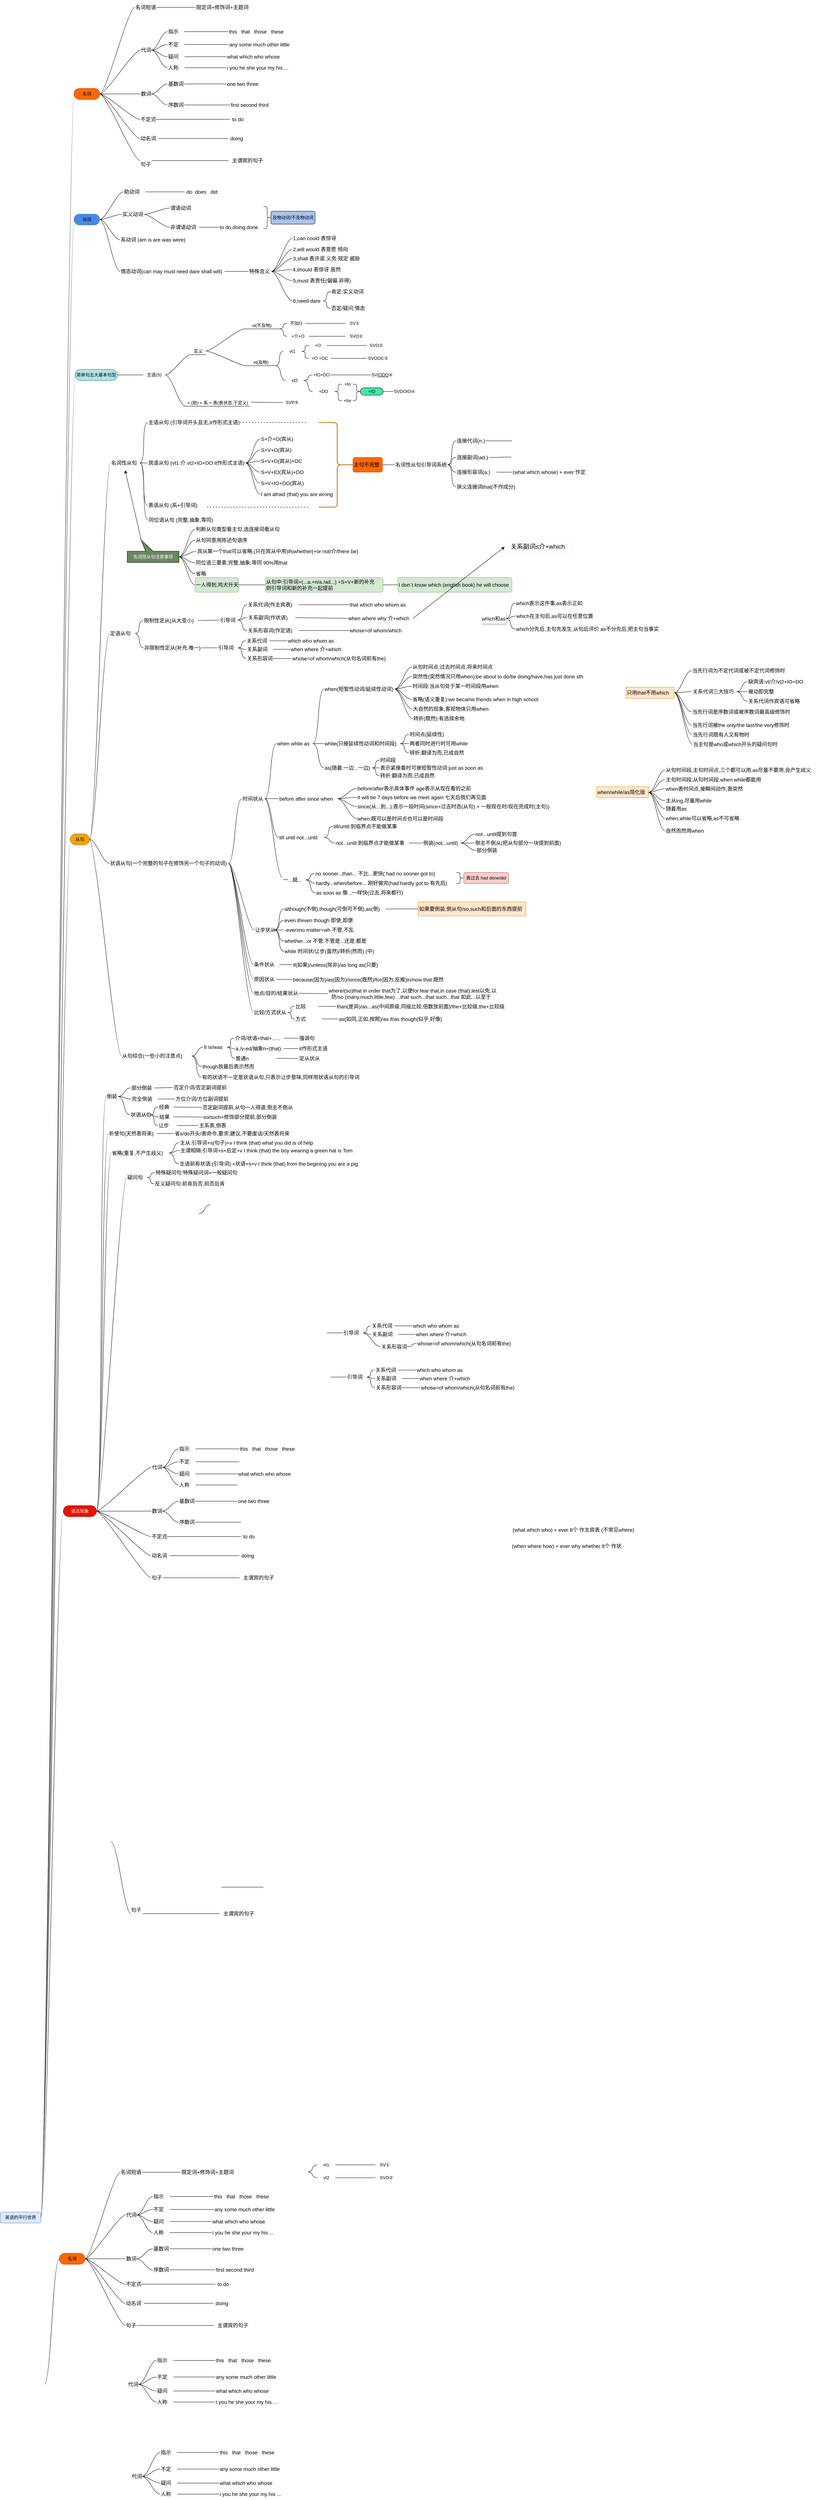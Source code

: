<mxfile version="20.8.10" type="github">
  <diagram id="1wD_X5J8tofuM-vasSyo" name="第 1 页">
    <mxGraphModel dx="1434" dy="6609" grid="1" gridSize="10" guides="1" tooltips="1" connect="1" arrows="1" fold="1" page="1" pageScale="1" pageWidth="827" pageHeight="1169" math="0" shadow="0">
      <root>
        <mxCell id="0" />
        <mxCell id="1" parent="0" />
        <mxCell id="Bzsjij8QIIZRabs9Qi1y-112" value="" style="whiteSpace=wrap;html=1;shadow=1;glass=1;dashed=1;strokeColor=#000000;strokeWidth=0;fontSize=17;" parent="1" vertex="1">
          <mxGeometry x="1326" y="-3971" width="68" height="30" as="geometry" />
        </mxCell>
        <UserObject label="英语的平行世界" treeRoot="1" id="ZX8-5jwRaz3fq__6NCKc-1">
          <mxCell style="whiteSpace=wrap;html=1;align=center;treeFolding=1;treeMoving=1;newEdgeStyle={&quot;edgeStyle&quot;:&quot;elbowEdgeStyle&quot;,&quot;startArrow&quot;:&quot;none&quot;,&quot;endArrow&quot;:&quot;none&quot;};fillColor=#dae8fc;strokeColor=#6c8ebf;rounded=1;" parent="1" vertex="1">
            <mxGeometry x="20" y="372" width="110" height="30" as="geometry" />
          </mxCell>
        </UserObject>
        <mxCell id="ZX8-5jwRaz3fq__6NCKc-3" value="" style="edgeStyle=entityRelationEdgeStyle;startArrow=none;endArrow=none;segment=10;curved=1;sourcePerimeterSpacing=0;targetPerimeterSpacing=0;rounded=0;exitX=1;exitY=0.5;exitDx=0;exitDy=0;entryX=0;entryY=0.5;entryDx=0;entryDy=0;" parent="1" source="ZX8-5jwRaz3fq__6NCKc-1" target="hqNwibnlh16U7bYU6Boq-115" edge="1">
          <mxGeometry relative="1" as="geometry">
            <mxPoint x="130" y="9.5" as="sourcePoint" />
            <mxPoint x="190" y="-346" as="targetPoint" />
          </mxGeometry>
        </mxCell>
        <mxCell id="hqNwibnlh16U7bYU6Boq-20" value="代词" style="text;strokeColor=none;fillColor=none;html=1;fontSize=14;fontStyle=0;verticalAlign=middle;align=left;rounded=1;" parent="1" vertex="1">
          <mxGeometry x="365" y="820" width="30" height="40" as="geometry" />
        </mxCell>
        <mxCell id="hqNwibnlh16U7bYU6Boq-21" style="edgeStyle=entityRelationEdgeStyle;rounded=0;orthogonalLoop=1;jettySize=auto;html=1;startArrow=none;endArrow=none;segment=10;curved=1;sourcePerimeterSpacing=0;targetPerimeterSpacing=0;fontSize=14;exitX=0;exitY=0.5;exitDx=0;exitDy=0;" parent="1" source="hqNwibnlh16U7bYU6Boq-36" target="hqNwibnlh16U7bYU6Boq-20" edge="1">
          <mxGeometry relative="1" as="geometry">
            <mxPoint x="444" y="790" as="sourcePoint" />
            <mxPoint x="280" y="970" as="targetPoint" />
          </mxGeometry>
        </mxCell>
        <mxCell id="hqNwibnlh16U7bYU6Boq-22" style="edgeStyle=entityRelationEdgeStyle;rounded=0;orthogonalLoop=1;jettySize=auto;html=1;startArrow=none;endArrow=none;segment=10;curved=1;sourcePerimeterSpacing=0;targetPerimeterSpacing=0;fontSize=14;exitX=0;exitY=0.5;exitDx=0;exitDy=0;entryX=1;entryY=0.5;entryDx=0;entryDy=0;" parent="1" source="hqNwibnlh16U7bYU6Boq-23" target="hqNwibnlh16U7bYU6Boq-20" edge="1">
          <mxGeometry relative="1" as="geometry">
            <mxPoint x="400" y="885" as="sourcePoint" />
            <mxPoint x="405" y="855" as="targetPoint" />
          </mxGeometry>
        </mxCell>
        <mxCell id="hqNwibnlh16U7bYU6Boq-23" value="不定&amp;nbsp;&amp;nbsp;" style="text;html=1;strokeColor=none;fillColor=none;align=left;verticalAlign=middle;whiteSpace=wrap;rounded=0;fontSize=14;" parent="1" vertex="1">
          <mxGeometry x="444" y="805" width="46" height="30" as="geometry" />
        </mxCell>
        <mxCell id="hqNwibnlh16U7bYU6Boq-24" style="edgeStyle=entityRelationEdgeStyle;rounded=0;orthogonalLoop=1;jettySize=auto;html=1;startArrow=none;endArrow=none;segment=10;curved=1;sourcePerimeterSpacing=0;targetPerimeterSpacing=0;fontSize=14;exitX=0;exitY=0.5;exitDx=0;exitDy=0;entryX=1;entryY=0.5;entryDx=0;entryDy=0;" parent="1" source="hqNwibnlh16U7bYU6Boq-25" target="hqNwibnlh16U7bYU6Boq-20" edge="1">
          <mxGeometry relative="1" as="geometry">
            <mxPoint x="400" y="928" as="sourcePoint" />
            <mxPoint x="405" y="898" as="targetPoint" />
          </mxGeometry>
        </mxCell>
        <mxCell id="hqNwibnlh16U7bYU6Boq-25" value="疑问&lt;br&gt;" style="text;html=1;strokeColor=none;fillColor=none;align=left;verticalAlign=middle;whiteSpace=wrap;rounded=0;fontSize=14;" parent="1" vertex="1">
          <mxGeometry x="444" y="843" width="46" height="30" as="geometry" />
        </mxCell>
        <mxCell id="hqNwibnlh16U7bYU6Boq-26" style="edgeStyle=entityRelationEdgeStyle;rounded=0;orthogonalLoop=1;jettySize=auto;html=1;startArrow=none;endArrow=none;segment=10;curved=1;sourcePerimeterSpacing=0;targetPerimeterSpacing=0;fontSize=14;exitX=0;exitY=0.5;exitDx=0;exitDy=0;entryX=1;entryY=0.5;entryDx=0;entryDy=0;" parent="1" source="hqNwibnlh16U7bYU6Boq-27" target="hqNwibnlh16U7bYU6Boq-20" edge="1">
          <mxGeometry relative="1" as="geometry">
            <mxPoint x="410" y="953" as="sourcePoint" />
            <mxPoint x="405" y="898" as="targetPoint" />
          </mxGeometry>
        </mxCell>
        <mxCell id="hqNwibnlh16U7bYU6Boq-27" value="人称" style="text;html=1;strokeColor=none;fillColor=none;align=left;verticalAlign=middle;whiteSpace=wrap;rounded=0;fontSize=14;" parent="1" vertex="1">
          <mxGeometry x="444" y="873" width="46" height="30" as="geometry" />
        </mxCell>
        <mxCell id="hqNwibnlh16U7bYU6Boq-28" value="" style="edgeStyle=entityRelationEdgeStyle;startArrow=none;endArrow=none;segment=10;curved=1;sourcePerimeterSpacing=0;targetPerimeterSpacing=0;rounded=0;entryX=0;entryY=0.5;entryDx=0;entryDy=0;exitX=1;exitY=0.5;exitDx=0;exitDy=0;" parent="1" source="hqNwibnlh16U7bYU6Boq-36" target="hqNwibnlh16U7bYU6Boq-29" edge="1">
          <mxGeometry relative="1" as="geometry">
            <mxPoint x="490" y="790" as="sourcePoint" />
            <mxPoint x="554" y="985" as="targetPoint" />
          </mxGeometry>
        </mxCell>
        <mxCell id="hqNwibnlh16U7bYU6Boq-29" value="this&amp;nbsp; &amp;nbsp;that&amp;nbsp; &amp;nbsp;those&amp;nbsp; &amp;nbsp;these" style="text;html=1;strokeColor=none;fillColor=none;align=left;verticalAlign=middle;whiteSpace=wrap;rounded=0;fontSize=14;" parent="1" vertex="1">
          <mxGeometry x="604" y="765" width="156" height="20" as="geometry" />
        </mxCell>
        <mxCell id="hqNwibnlh16U7bYU6Boq-30" value="" style="edgeStyle=entityRelationEdgeStyle;startArrow=none;endArrow=none;segment=10;curved=1;sourcePerimeterSpacing=0;targetPerimeterSpacing=0;rounded=0;exitX=1;exitY=0.5;exitDx=0;exitDy=0;entryX=0;entryY=0.5;entryDx=0;entryDy=0;" parent="1" source="hqNwibnlh16U7bYU6Boq-27" target="hqNwibnlh16U7bYU6Boq-31" edge="1">
          <mxGeometry relative="1" as="geometry">
            <mxPoint x="500" y="990" as="sourcePoint" />
            <mxPoint x="564" y="1185" as="targetPoint" />
          </mxGeometry>
        </mxCell>
        <mxCell id="hqNwibnlh16U7bYU6Boq-31" value="i you he she your my his ..." style="text;html=1;strokeColor=none;fillColor=none;align=left;verticalAlign=middle;whiteSpace=wrap;rounded=0;fontSize=14;" parent="1" vertex="1">
          <mxGeometry x="604" y="878" width="186" height="20" as="geometry" />
        </mxCell>
        <mxCell id="hqNwibnlh16U7bYU6Boq-32" value="" style="edgeStyle=entityRelationEdgeStyle;startArrow=none;endArrow=none;segment=10;curved=1;sourcePerimeterSpacing=0;targetPerimeterSpacing=0;rounded=0;exitX=1;exitY=0.5;exitDx=0;exitDy=0;entryX=0;entryY=0.5;entryDx=0;entryDy=0;" parent="1" source="hqNwibnlh16U7bYU6Boq-25" target="hqNwibnlh16U7bYU6Boq-33" edge="1">
          <mxGeometry relative="1" as="geometry">
            <mxPoint x="510" y="950" as="sourcePoint" />
            <mxPoint x="574" y="1145" as="targetPoint" />
          </mxGeometry>
        </mxCell>
        <mxCell id="hqNwibnlh16U7bYU6Boq-33" value="what which who whose" style="text;html=1;strokeColor=none;fillColor=none;align=left;verticalAlign=middle;whiteSpace=wrap;rounded=0;fontSize=14;" parent="1" vertex="1">
          <mxGeometry x="604" y="848" width="156" height="20" as="geometry" />
        </mxCell>
        <mxCell id="hqNwibnlh16U7bYU6Boq-34" value="" style="edgeStyle=entityRelationEdgeStyle;startArrow=none;endArrow=none;segment=10;curved=1;sourcePerimeterSpacing=0;targetPerimeterSpacing=0;rounded=0;exitX=1;exitY=0.5;exitDx=0;exitDy=0;entryX=0;entryY=0.5;entryDx=0;entryDy=0;" parent="1" source="hqNwibnlh16U7bYU6Boq-23" target="hqNwibnlh16U7bYU6Boq-35" edge="1">
          <mxGeometry relative="1" as="geometry">
            <mxPoint x="520" y="900" as="sourcePoint" />
            <mxPoint x="584" y="1095" as="targetPoint" />
          </mxGeometry>
        </mxCell>
        <mxCell id="hqNwibnlh16U7bYU6Boq-35" value="any some much other little" style="text;html=1;strokeColor=none;fillColor=none;align=left;verticalAlign=middle;whiteSpace=wrap;rounded=0;fontSize=14;" parent="1" vertex="1">
          <mxGeometry x="604" y="810" width="176" height="20" as="geometry" />
        </mxCell>
        <mxCell id="hqNwibnlh16U7bYU6Boq-36" value="指示&amp;nbsp;" style="text;html=1;strokeColor=none;fillColor=none;align=left;verticalAlign=middle;whiteSpace=wrap;rounded=0;fontSize=14;" parent="1" vertex="1">
          <mxGeometry x="444" y="760" width="46" height="30" as="geometry" />
        </mxCell>
        <mxCell id="hqNwibnlh16U7bYU6Boq-50" value="代词" style="text;strokeColor=none;fillColor=none;html=1;fontSize=14;fontStyle=0;verticalAlign=middle;align=left;rounded=1;" parent="1" vertex="1">
          <mxGeometry x="375" y="1070" width="30" height="40" as="geometry" />
        </mxCell>
        <mxCell id="hqNwibnlh16U7bYU6Boq-51" style="edgeStyle=entityRelationEdgeStyle;rounded=0;orthogonalLoop=1;jettySize=auto;html=1;startArrow=none;endArrow=none;segment=10;curved=1;sourcePerimeterSpacing=0;targetPerimeterSpacing=0;fontSize=14;exitX=0;exitY=0.5;exitDx=0;exitDy=0;" parent="1" source="hqNwibnlh16U7bYU6Boq-66" target="hqNwibnlh16U7bYU6Boq-50" edge="1">
          <mxGeometry relative="1" as="geometry">
            <mxPoint x="454" y="1040" as="sourcePoint" />
            <mxPoint x="290" y="1220" as="targetPoint" />
          </mxGeometry>
        </mxCell>
        <mxCell id="hqNwibnlh16U7bYU6Boq-52" style="edgeStyle=entityRelationEdgeStyle;rounded=0;orthogonalLoop=1;jettySize=auto;html=1;startArrow=none;endArrow=none;segment=10;curved=1;sourcePerimeterSpacing=0;targetPerimeterSpacing=0;fontSize=14;exitX=0;exitY=0.5;exitDx=0;exitDy=0;entryX=1;entryY=0.5;entryDx=0;entryDy=0;" parent="1" source="hqNwibnlh16U7bYU6Boq-53" target="hqNwibnlh16U7bYU6Boq-50" edge="1">
          <mxGeometry relative="1" as="geometry">
            <mxPoint x="410" y="1135" as="sourcePoint" />
            <mxPoint x="415" y="1105" as="targetPoint" />
          </mxGeometry>
        </mxCell>
        <mxCell id="hqNwibnlh16U7bYU6Boq-53" value="不定&amp;nbsp;&amp;nbsp;" style="text;html=1;strokeColor=none;fillColor=none;align=left;verticalAlign=middle;whiteSpace=wrap;rounded=0;fontSize=14;" parent="1" vertex="1">
          <mxGeometry x="454" y="1055" width="46" height="30" as="geometry" />
        </mxCell>
        <mxCell id="hqNwibnlh16U7bYU6Boq-54" style="edgeStyle=entityRelationEdgeStyle;rounded=0;orthogonalLoop=1;jettySize=auto;html=1;startArrow=none;endArrow=none;segment=10;curved=1;sourcePerimeterSpacing=0;targetPerimeterSpacing=0;fontSize=14;exitX=0;exitY=0.5;exitDx=0;exitDy=0;entryX=1;entryY=0.5;entryDx=0;entryDy=0;" parent="1" source="hqNwibnlh16U7bYU6Boq-55" target="hqNwibnlh16U7bYU6Boq-50" edge="1">
          <mxGeometry relative="1" as="geometry">
            <mxPoint x="410" y="1178" as="sourcePoint" />
            <mxPoint x="415" y="1148" as="targetPoint" />
          </mxGeometry>
        </mxCell>
        <mxCell id="hqNwibnlh16U7bYU6Boq-55" value="疑问&lt;br&gt;" style="text;html=1;strokeColor=none;fillColor=none;align=left;verticalAlign=middle;whiteSpace=wrap;rounded=0;fontSize=14;" parent="1" vertex="1">
          <mxGeometry x="454" y="1093" width="46" height="30" as="geometry" />
        </mxCell>
        <mxCell id="hqNwibnlh16U7bYU6Boq-56" style="edgeStyle=entityRelationEdgeStyle;rounded=0;orthogonalLoop=1;jettySize=auto;html=1;startArrow=none;endArrow=none;segment=10;curved=1;sourcePerimeterSpacing=0;targetPerimeterSpacing=0;fontSize=14;exitX=0;exitY=0.5;exitDx=0;exitDy=0;entryX=1;entryY=0.5;entryDx=0;entryDy=0;" parent="1" source="hqNwibnlh16U7bYU6Boq-57" target="hqNwibnlh16U7bYU6Boq-50" edge="1">
          <mxGeometry relative="1" as="geometry">
            <mxPoint x="420" y="1203" as="sourcePoint" />
            <mxPoint x="415" y="1148" as="targetPoint" />
          </mxGeometry>
        </mxCell>
        <mxCell id="hqNwibnlh16U7bYU6Boq-57" value="人称" style="text;html=1;strokeColor=none;fillColor=none;align=left;verticalAlign=middle;whiteSpace=wrap;rounded=0;fontSize=14;" parent="1" vertex="1">
          <mxGeometry x="454" y="1123" width="46" height="30" as="geometry" />
        </mxCell>
        <mxCell id="hqNwibnlh16U7bYU6Boq-58" value="" style="edgeStyle=entityRelationEdgeStyle;startArrow=none;endArrow=none;segment=10;curved=1;sourcePerimeterSpacing=0;targetPerimeterSpacing=0;rounded=0;entryX=0;entryY=0.5;entryDx=0;entryDy=0;exitX=1;exitY=0.5;exitDx=0;exitDy=0;" parent="1" source="hqNwibnlh16U7bYU6Boq-66" target="hqNwibnlh16U7bYU6Boq-59" edge="1">
          <mxGeometry relative="1" as="geometry">
            <mxPoint x="500" y="1040" as="sourcePoint" />
            <mxPoint x="564" y="1235" as="targetPoint" />
          </mxGeometry>
        </mxCell>
        <mxCell id="hqNwibnlh16U7bYU6Boq-59" value="this&amp;nbsp; &amp;nbsp;that&amp;nbsp; &amp;nbsp;those&amp;nbsp; &amp;nbsp;these" style="text;html=1;strokeColor=none;fillColor=none;align=left;verticalAlign=middle;whiteSpace=wrap;rounded=0;fontSize=14;" parent="1" vertex="1">
          <mxGeometry x="614" y="1015" width="156" height="20" as="geometry" />
        </mxCell>
        <mxCell id="hqNwibnlh16U7bYU6Boq-60" value="" style="edgeStyle=entityRelationEdgeStyle;startArrow=none;endArrow=none;segment=10;curved=1;sourcePerimeterSpacing=0;targetPerimeterSpacing=0;rounded=0;exitX=1;exitY=0.5;exitDx=0;exitDy=0;entryX=0;entryY=0.5;entryDx=0;entryDy=0;" parent="1" source="hqNwibnlh16U7bYU6Boq-57" target="hqNwibnlh16U7bYU6Boq-61" edge="1">
          <mxGeometry relative="1" as="geometry">
            <mxPoint x="510" y="1240" as="sourcePoint" />
            <mxPoint x="574" y="1435" as="targetPoint" />
          </mxGeometry>
        </mxCell>
        <mxCell id="hqNwibnlh16U7bYU6Boq-61" value="i you he she your my his ..." style="text;html=1;strokeColor=none;fillColor=none;align=left;verticalAlign=middle;whiteSpace=wrap;rounded=0;fontSize=14;" parent="1" vertex="1">
          <mxGeometry x="614" y="1128" width="186" height="20" as="geometry" />
        </mxCell>
        <mxCell id="hqNwibnlh16U7bYU6Boq-62" value="" style="edgeStyle=entityRelationEdgeStyle;startArrow=none;endArrow=none;segment=10;curved=1;sourcePerimeterSpacing=0;targetPerimeterSpacing=0;rounded=0;exitX=1;exitY=0.5;exitDx=0;exitDy=0;entryX=0;entryY=0.5;entryDx=0;entryDy=0;" parent="1" source="hqNwibnlh16U7bYU6Boq-55" target="hqNwibnlh16U7bYU6Boq-63" edge="1">
          <mxGeometry relative="1" as="geometry">
            <mxPoint x="520" y="1200" as="sourcePoint" />
            <mxPoint x="584" y="1395" as="targetPoint" />
          </mxGeometry>
        </mxCell>
        <mxCell id="hqNwibnlh16U7bYU6Boq-63" value="what which who whose" style="text;html=1;strokeColor=none;fillColor=none;align=left;verticalAlign=middle;whiteSpace=wrap;rounded=0;fontSize=14;" parent="1" vertex="1">
          <mxGeometry x="614" y="1098" width="156" height="20" as="geometry" />
        </mxCell>
        <mxCell id="hqNwibnlh16U7bYU6Boq-64" value="" style="edgeStyle=entityRelationEdgeStyle;startArrow=none;endArrow=none;segment=10;curved=1;sourcePerimeterSpacing=0;targetPerimeterSpacing=0;rounded=0;exitX=1;exitY=0.5;exitDx=0;exitDy=0;entryX=0;entryY=0.5;entryDx=0;entryDy=0;" parent="1" source="hqNwibnlh16U7bYU6Boq-53" target="hqNwibnlh16U7bYU6Boq-65" edge="1">
          <mxGeometry relative="1" as="geometry">
            <mxPoint x="530" y="1150" as="sourcePoint" />
            <mxPoint x="594" y="1345" as="targetPoint" />
          </mxGeometry>
        </mxCell>
        <mxCell id="hqNwibnlh16U7bYU6Boq-65" value="any some much other little" style="text;html=1;strokeColor=none;fillColor=none;align=left;verticalAlign=middle;whiteSpace=wrap;rounded=0;fontSize=14;" parent="1" vertex="1">
          <mxGeometry x="614" y="1060" width="176" height="20" as="geometry" />
        </mxCell>
        <mxCell id="hqNwibnlh16U7bYU6Boq-66" value="指示&amp;nbsp;" style="text;html=1;strokeColor=none;fillColor=none;align=left;verticalAlign=middle;whiteSpace=wrap;rounded=0;fontSize=14;" parent="1" vertex="1">
          <mxGeometry x="454" y="1010" width="46" height="30" as="geometry" />
        </mxCell>
        <mxCell id="hqNwibnlh16U7bYU6Boq-67" style="edgeStyle=entityRelationEdgeStyle;rounded=0;orthogonalLoop=1;jettySize=auto;html=1;startArrow=none;endArrow=none;segment=10;curved=1;sourcePerimeterSpacing=0;targetPerimeterSpacing=0;exitX=1;exitY=0.5;exitDx=0;exitDy=0;fontSize=14;entryX=0;entryY=0.5;entryDx=0;entryDy=0;" parent="1" source="hqNwibnlh16U7bYU6Boq-68" target="hqNwibnlh16U7bYU6Boq-76" edge="1">
          <mxGeometry relative="1" as="geometry">
            <mxPoint x="350" y="590" as="targetPoint" />
          </mxGeometry>
        </mxCell>
        <mxCell id="hqNwibnlh16U7bYU6Boq-68" value="名词" style="whiteSpace=wrap;html=1;rounded=1;arcSize=50;align=center;verticalAlign=middle;strokeWidth=1;autosize=1;spacing=4;treeFolding=1;treeMoving=1;newEdgeStyle={&quot;edgeStyle&quot;:&quot;entityRelationEdgeStyle&quot;,&quot;startArrow&quot;:&quot;none&quot;,&quot;endArrow&quot;:&quot;none&quot;,&quot;segment&quot;:10,&quot;curved&quot;:1,&quot;sourcePerimeterSpacing&quot;:0,&quot;targetPerimeterSpacing&quot;:0};fillColor=#fa6800;fontColor=#000000;strokeColor=#C73500;" parent="1" vertex="1">
          <mxGeometry x="180" y="484" width="70" height="30" as="geometry" />
        </mxCell>
        <mxCell id="hqNwibnlh16U7bYU6Boq-69" value="" style="edgeStyle=entityRelationEdgeStyle;startArrow=none;endArrow=none;segment=10;curved=1;sourcePerimeterSpacing=0;targetPerimeterSpacing=0;rounded=0;exitX=1;exitY=0.25;exitDx=0;exitDy=0;" parent="1" target="hqNwibnlh16U7bYU6Boq-68" edge="1">
          <mxGeometry relative="1" as="geometry">
            <mxPoint x="140" y="839.5" as="sourcePoint" />
          </mxGeometry>
        </mxCell>
        <mxCell id="hqNwibnlh16U7bYU6Boq-70" value="" style="edgeStyle=entityRelationEdgeStyle;startArrow=none;endArrow=none;segment=10;curved=1;sourcePerimeterSpacing=0;targetPerimeterSpacing=0;rounded=0;entryX=0;entryY=0.5;entryDx=0;entryDy=0;exitX=1;exitY=0.5;exitDx=0;exitDy=0;" parent="1" source="hqNwibnlh16U7bYU6Boq-68" target="hqNwibnlh16U7bYU6Boq-71" edge="1">
          <mxGeometry relative="1" as="geometry">
            <mxPoint x="280" y="425" as="sourcePoint" />
            <mxPoint x="360" y="390" as="targetPoint" />
          </mxGeometry>
        </mxCell>
        <mxCell id="hqNwibnlh16U7bYU6Boq-71" value="名词短语" style="text;strokeColor=none;fillColor=none;html=1;fontSize=14;fontStyle=0;verticalAlign=middle;align=left;rounded=1;" parent="1" vertex="1">
          <mxGeometry x="345" y="244" width="60" height="40" as="geometry" />
        </mxCell>
        <mxCell id="hqNwibnlh16U7bYU6Boq-72" value="" style="edgeStyle=entityRelationEdgeStyle;startArrow=none;endArrow=none;segment=10;curved=1;sourcePerimeterSpacing=0;targetPerimeterSpacing=0;rounded=0;exitX=1;exitY=0.5;exitDx=0;exitDy=0;entryX=0;entryY=0.5;entryDx=0;entryDy=0;" parent="1" source="hqNwibnlh16U7bYU6Boq-71" target="hqNwibnlh16U7bYU6Boq-73" edge="1">
          <mxGeometry relative="1" as="geometry">
            <mxPoint x="410" y="400.01" as="sourcePoint" />
            <mxPoint x="460" y="410" as="targetPoint" />
          </mxGeometry>
        </mxCell>
        <mxCell id="hqNwibnlh16U7bYU6Boq-73" value="限定词+修饰词+主题词" style="text;html=1;strokeColor=none;fillColor=none;align=left;verticalAlign=middle;whiteSpace=wrap;rounded=0;fontSize=14;" parent="1" vertex="1">
          <mxGeometry x="510" y="249" width="160" height="30" as="geometry" />
        </mxCell>
        <mxCell id="hqNwibnlh16U7bYU6Boq-74" style="edgeStyle=entityRelationEdgeStyle;rounded=0;orthogonalLoop=1;jettySize=auto;html=1;startArrow=none;endArrow=none;segment=10;curved=1;sourcePerimeterSpacing=0;targetPerimeterSpacing=0;fontSize=14;exitX=0;exitY=0.5;exitDx=0;exitDy=0;entryX=1;entryY=0.5;entryDx=0;entryDy=0;" parent="1" source="hqNwibnlh16U7bYU6Boq-75" target="hqNwibnlh16U7bYU6Boq-68" edge="1">
          <mxGeometry relative="1" as="geometry">
            <mxPoint x="330" y="555" as="sourcePoint" />
            <mxPoint x="250" y="570" as="targetPoint" />
          </mxGeometry>
        </mxCell>
        <mxCell id="hqNwibnlh16U7bYU6Boq-75" value="代词" style="text;strokeColor=none;fillColor=none;html=1;fontSize=14;fontStyle=0;verticalAlign=middle;align=left;rounded=1;" parent="1" vertex="1">
          <mxGeometry x="360" y="360" width="30" height="40" as="geometry" />
        </mxCell>
        <mxCell id="hqNwibnlh16U7bYU6Boq-76" value="句子" style="text;strokeColor=none;fillColor=none;html=1;fontSize=14;fontStyle=0;verticalAlign=middle;align=left;rounded=1;" parent="1" vertex="1">
          <mxGeometry x="359" y="660" width="32" height="40" as="geometry" />
        </mxCell>
        <mxCell id="hqNwibnlh16U7bYU6Boq-77" style="edgeStyle=entityRelationEdgeStyle;rounded=0;orthogonalLoop=1;jettySize=auto;html=1;startArrow=none;endArrow=none;segment=10;curved=1;sourcePerimeterSpacing=0;targetPerimeterSpacing=0;fontSize=14;exitX=0;exitY=0.5;exitDx=0;exitDy=0;" parent="1" source="hqNwibnlh16U7bYU6Boq-78" target="hqNwibnlh16U7bYU6Boq-75" edge="1">
          <mxGeometry relative="1" as="geometry">
            <mxPoint x="380" y="400" as="sourcePoint" />
            <mxPoint x="270" y="510" as="targetPoint" />
          </mxGeometry>
        </mxCell>
        <mxCell id="hqNwibnlh16U7bYU6Boq-78" value="指示&amp;nbsp;" style="text;html=1;strokeColor=none;fillColor=none;align=left;verticalAlign=middle;whiteSpace=wrap;rounded=0;fontSize=14;" parent="1" vertex="1">
          <mxGeometry x="434" y="315" width="46" height="30" as="geometry" />
        </mxCell>
        <mxCell id="hqNwibnlh16U7bYU6Boq-79" style="edgeStyle=entityRelationEdgeStyle;rounded=0;orthogonalLoop=1;jettySize=auto;html=1;startArrow=none;endArrow=none;segment=10;curved=1;sourcePerimeterSpacing=0;targetPerimeterSpacing=0;fontSize=14;exitX=0;exitY=0.5;exitDx=0;exitDy=0;entryX=1;entryY=0.5;entryDx=0;entryDy=0;" parent="1" source="hqNwibnlh16U7bYU6Boq-80" target="hqNwibnlh16U7bYU6Boq-75" edge="1">
          <mxGeometry relative="1" as="geometry">
            <mxPoint x="390" y="425" as="sourcePoint" />
            <mxPoint x="395" y="395" as="targetPoint" />
          </mxGeometry>
        </mxCell>
        <mxCell id="hqNwibnlh16U7bYU6Boq-80" value="不定&amp;nbsp;&amp;nbsp;" style="text;html=1;strokeColor=none;fillColor=none;align=left;verticalAlign=middle;whiteSpace=wrap;rounded=0;fontSize=14;" parent="1" vertex="1">
          <mxGeometry x="434" y="350" width="46" height="30" as="geometry" />
        </mxCell>
        <mxCell id="hqNwibnlh16U7bYU6Boq-81" style="edgeStyle=entityRelationEdgeStyle;rounded=0;orthogonalLoop=1;jettySize=auto;html=1;startArrow=none;endArrow=none;segment=10;curved=1;sourcePerimeterSpacing=0;targetPerimeterSpacing=0;fontSize=14;exitX=0;exitY=0.5;exitDx=0;exitDy=0;entryX=1;entryY=0.5;entryDx=0;entryDy=0;" parent="1" source="hqNwibnlh16U7bYU6Boq-82" target="hqNwibnlh16U7bYU6Boq-75" edge="1">
          <mxGeometry relative="1" as="geometry">
            <mxPoint x="390" y="468" as="sourcePoint" />
            <mxPoint x="395" y="438" as="targetPoint" />
          </mxGeometry>
        </mxCell>
        <mxCell id="hqNwibnlh16U7bYU6Boq-82" value="疑问&lt;br&gt;" style="text;html=1;strokeColor=none;fillColor=none;align=left;verticalAlign=middle;whiteSpace=wrap;rounded=0;fontSize=14;" parent="1" vertex="1">
          <mxGeometry x="434" y="383" width="46" height="30" as="geometry" />
        </mxCell>
        <mxCell id="hqNwibnlh16U7bYU6Boq-83" style="edgeStyle=entityRelationEdgeStyle;rounded=0;orthogonalLoop=1;jettySize=auto;html=1;startArrow=none;endArrow=none;segment=10;curved=1;sourcePerimeterSpacing=0;targetPerimeterSpacing=0;fontSize=14;exitX=0;exitY=0.5;exitDx=0;exitDy=0;entryX=1;entryY=0.5;entryDx=0;entryDy=0;" parent="1" source="hqNwibnlh16U7bYU6Boq-84" target="hqNwibnlh16U7bYU6Boq-75" edge="1">
          <mxGeometry relative="1" as="geometry">
            <mxPoint x="400" y="493" as="sourcePoint" />
            <mxPoint x="395" y="438" as="targetPoint" />
          </mxGeometry>
        </mxCell>
        <mxCell id="hqNwibnlh16U7bYU6Boq-84" value="人称" style="text;html=1;strokeColor=none;fillColor=none;align=left;verticalAlign=middle;whiteSpace=wrap;rounded=0;fontSize=14;" parent="1" vertex="1">
          <mxGeometry x="434" y="413" width="46" height="30" as="geometry" />
        </mxCell>
        <mxCell id="hqNwibnlh16U7bYU6Boq-85" value="" style="edgeStyle=entityRelationEdgeStyle;startArrow=none;endArrow=none;segment=10;curved=1;sourcePerimeterSpacing=0;targetPerimeterSpacing=0;rounded=0;exitX=1;exitY=0.5;exitDx=0;exitDy=0;entryX=0;entryY=0.5;entryDx=0;entryDy=0;" parent="1" source="hqNwibnlh16U7bYU6Boq-78" target="hqNwibnlh16U7bYU6Boq-86" edge="1">
          <mxGeometry relative="1" as="geometry">
            <mxPoint x="484" y="335" as="sourcePoint" />
            <mxPoint x="544" y="525" as="targetPoint" />
          </mxGeometry>
        </mxCell>
        <mxCell id="hqNwibnlh16U7bYU6Boq-86" value="this&amp;nbsp; &amp;nbsp;that&amp;nbsp; &amp;nbsp;those&amp;nbsp; &amp;nbsp;these" style="text;html=1;strokeColor=none;fillColor=none;align=left;verticalAlign=middle;whiteSpace=wrap;rounded=0;fontSize=14;" parent="1" vertex="1">
          <mxGeometry x="599" y="320" width="156" height="20" as="geometry" />
        </mxCell>
        <mxCell id="hqNwibnlh16U7bYU6Boq-87" value="" style="edgeStyle=entityRelationEdgeStyle;startArrow=none;endArrow=none;segment=10;curved=1;sourcePerimeterSpacing=0;targetPerimeterSpacing=0;rounded=0;exitX=1;exitY=0.5;exitDx=0;exitDy=0;entryX=0;entryY=0.5;entryDx=0;entryDy=0;" parent="1" source="hqNwibnlh16U7bYU6Boq-84" target="hqNwibnlh16U7bYU6Boq-88" edge="1">
          <mxGeometry relative="1" as="geometry">
            <mxPoint x="490" y="530" as="sourcePoint" />
            <mxPoint x="594" y="428" as="targetPoint" />
          </mxGeometry>
        </mxCell>
        <mxCell id="hqNwibnlh16U7bYU6Boq-88" value="i you he she your my his ..." style="text;html=1;strokeColor=none;fillColor=none;align=left;verticalAlign=middle;whiteSpace=wrap;rounded=0;fontSize=14;" parent="1" vertex="1">
          <mxGeometry x="594" y="418" width="186" height="20" as="geometry" />
        </mxCell>
        <mxCell id="hqNwibnlh16U7bYU6Boq-89" value="" style="edgeStyle=entityRelationEdgeStyle;startArrow=none;endArrow=none;segment=10;curved=1;sourcePerimeterSpacing=0;targetPerimeterSpacing=0;rounded=0;exitX=1;exitY=0.5;exitDx=0;exitDy=0;entryX=0;entryY=0.5;entryDx=0;entryDy=0;" parent="1" source="hqNwibnlh16U7bYU6Boq-82" target="hqNwibnlh16U7bYU6Boq-90" edge="1">
          <mxGeometry relative="1" as="geometry">
            <mxPoint x="500" y="490" as="sourcePoint" />
            <mxPoint x="564" y="685" as="targetPoint" />
          </mxGeometry>
        </mxCell>
        <mxCell id="hqNwibnlh16U7bYU6Boq-90" value="what which who whose" style="text;html=1;strokeColor=none;fillColor=none;align=left;verticalAlign=middle;whiteSpace=wrap;rounded=0;fontSize=14;" parent="1" vertex="1">
          <mxGeometry x="594" y="388" width="156" height="20" as="geometry" />
        </mxCell>
        <mxCell id="hqNwibnlh16U7bYU6Boq-91" value="" style="edgeStyle=entityRelationEdgeStyle;startArrow=none;endArrow=none;segment=10;curved=1;sourcePerimeterSpacing=0;targetPerimeterSpacing=0;rounded=0;exitX=1;exitY=0.5;exitDx=0;exitDy=0;entryX=0;entryY=0.5;entryDx=0;entryDy=0;" parent="1" source="hqNwibnlh16U7bYU6Boq-80" target="hqNwibnlh16U7bYU6Boq-92" edge="1">
          <mxGeometry relative="1" as="geometry">
            <mxPoint x="510" y="440" as="sourcePoint" />
            <mxPoint x="594" y="365" as="targetPoint" />
          </mxGeometry>
        </mxCell>
        <mxCell id="hqNwibnlh16U7bYU6Boq-92" value="any some much other little" style="text;html=1;strokeColor=none;fillColor=none;align=left;verticalAlign=middle;whiteSpace=wrap;rounded=0;fontSize=14;" parent="1" vertex="1">
          <mxGeometry x="600" y="355" width="176" height="20" as="geometry" />
        </mxCell>
        <mxCell id="hqNwibnlh16U7bYU6Boq-93" value="数词" style="text;strokeColor=none;fillColor=none;html=1;fontSize=14;fontStyle=0;verticalAlign=middle;align=left;rounded=1;" parent="1" vertex="1">
          <mxGeometry x="360" y="470" width="30" height="58" as="geometry" />
        </mxCell>
        <mxCell id="hqNwibnlh16U7bYU6Boq-94" style="edgeStyle=entityRelationEdgeStyle;rounded=0;orthogonalLoop=1;jettySize=auto;html=1;startArrow=none;endArrow=none;segment=10;curved=1;sourcePerimeterSpacing=0;targetPerimeterSpacing=0;fontSize=14;exitX=0;exitY=0.5;exitDx=0;exitDy=0;" parent="1" source="hqNwibnlh16U7bYU6Boq-101" target="hqNwibnlh16U7bYU6Boq-93" edge="1">
          <mxGeometry relative="1" as="geometry">
            <mxPoint x="444" y="475" as="sourcePoint" />
            <mxPoint x="280" y="670" as="targetPoint" />
          </mxGeometry>
        </mxCell>
        <mxCell id="hqNwibnlh16U7bYU6Boq-95" style="edgeStyle=entityRelationEdgeStyle;rounded=0;orthogonalLoop=1;jettySize=auto;html=1;startArrow=none;endArrow=none;segment=10;curved=1;sourcePerimeterSpacing=0;targetPerimeterSpacing=0;fontSize=14;exitX=0;exitY=0.5;exitDx=0;exitDy=0;entryX=1;entryY=0.5;entryDx=0;entryDy=0;" parent="1" source="hqNwibnlh16U7bYU6Boq-96" target="hqNwibnlh16U7bYU6Boq-93" edge="1">
          <mxGeometry relative="1" as="geometry">
            <mxPoint x="400" y="585" as="sourcePoint" />
            <mxPoint x="405" y="555" as="targetPoint" />
          </mxGeometry>
        </mxCell>
        <mxCell id="hqNwibnlh16U7bYU6Boq-96" value="序数词" style="text;html=1;strokeColor=none;fillColor=none;align=left;verticalAlign=middle;whiteSpace=wrap;rounded=0;fontSize=14;" parent="1" vertex="1">
          <mxGeometry x="434" y="505" width="46" height="48" as="geometry" />
        </mxCell>
        <mxCell id="hqNwibnlh16U7bYU6Boq-97" value="" style="edgeStyle=entityRelationEdgeStyle;startArrow=none;endArrow=none;segment=10;curved=1;sourcePerimeterSpacing=0;targetPerimeterSpacing=0;rounded=0;entryX=0;entryY=0.5;entryDx=0;entryDy=0;exitX=1;exitY=0.5;exitDx=0;exitDy=0;" parent="1" source="hqNwibnlh16U7bYU6Boq-101" target="hqNwibnlh16U7bYU6Boq-98" edge="1">
          <mxGeometry relative="1" as="geometry">
            <mxPoint x="490" y="475" as="sourcePoint" />
            <mxPoint x="604" y="475" as="targetPoint" />
          </mxGeometry>
        </mxCell>
        <mxCell id="hqNwibnlh16U7bYU6Boq-98" value="one two three" style="text;html=1;strokeColor=none;fillColor=none;align=left;verticalAlign=middle;whiteSpace=wrap;rounded=0;fontSize=14;" parent="1" vertex="1">
          <mxGeometry x="594" y="453" width="156" height="38" as="geometry" />
        </mxCell>
        <mxCell id="hqNwibnlh16U7bYU6Boq-99" value="" style="edgeStyle=entityRelationEdgeStyle;startArrow=none;endArrow=none;segment=10;curved=1;sourcePerimeterSpacing=0;targetPerimeterSpacing=0;rounded=0;exitX=1;exitY=0.5;exitDx=0;exitDy=0;entryX=0;entryY=0.5;entryDx=0;entryDy=0;" parent="1" source="hqNwibnlh16U7bYU6Boq-96" target="hqNwibnlh16U7bYU6Boq-100" edge="1">
          <mxGeometry relative="1" as="geometry">
            <mxPoint x="520" y="600" as="sourcePoint" />
            <mxPoint x="604" y="529" as="targetPoint" />
          </mxGeometry>
        </mxCell>
        <mxCell id="hqNwibnlh16U7bYU6Boq-100" value="first second third" style="text;html=1;strokeColor=none;fillColor=none;align=left;verticalAlign=middle;whiteSpace=wrap;rounded=0;fontSize=14;" parent="1" vertex="1">
          <mxGeometry x="604" y="510" width="176" height="38" as="geometry" />
        </mxCell>
        <mxCell id="hqNwibnlh16U7bYU6Boq-101" value="基数词" style="text;html=1;strokeColor=none;fillColor=none;align=left;verticalAlign=middle;whiteSpace=wrap;rounded=0;fontSize=14;" parent="1" vertex="1">
          <mxGeometry x="434" y="448" width="46" height="48" as="geometry" />
        </mxCell>
        <mxCell id="hqNwibnlh16U7bYU6Boq-102" value="" style="edgeStyle=entityRelationEdgeStyle;startArrow=none;endArrow=none;segment=10;curved=1;sourcePerimeterSpacing=0;targetPerimeterSpacing=0;rounded=0;entryX=0;entryY=0.5;entryDx=0;entryDy=0;exitX=1;exitY=0.5;exitDx=0;exitDy=0;" parent="1" source="hqNwibnlh16U7bYU6Boq-76" target="hqNwibnlh16U7bYU6Boq-103" edge="1">
          <mxGeometry relative="1" as="geometry">
            <mxPoint x="500" y="575" as="sourcePoint" />
            <mxPoint x="564" y="785" as="targetPoint" />
          </mxGeometry>
        </mxCell>
        <mxCell id="hqNwibnlh16U7bYU6Boq-103" value="&amp;nbsp; 主谓宾的句子" style="text;html=1;strokeColor=none;fillColor=none;align=left;verticalAlign=middle;whiteSpace=wrap;rounded=0;fontSize=14;" parent="1" vertex="1">
          <mxGeometry x="600" y="670" width="156" height="20" as="geometry" />
        </mxCell>
        <mxCell id="hqNwibnlh16U7bYU6Boq-104" value="" style="edgeStyle=entityRelationEdgeStyle;startArrow=none;endArrow=none;segment=10;curved=1;sourcePerimeterSpacing=0;targetPerimeterSpacing=0;rounded=0;exitX=1;exitY=0.5;exitDx=0;exitDy=0;entryX=0;entryY=0.5;entryDx=0;entryDy=0;" parent="1" source="hqNwibnlh16U7bYU6Boq-68" target="hqNwibnlh16U7bYU6Boq-93" edge="1">
          <mxGeometry relative="1" as="geometry">
            <mxPoint x="320" y="660" as="sourcePoint" />
            <mxPoint x="330" y="500" as="targetPoint" />
          </mxGeometry>
        </mxCell>
        <mxCell id="hqNwibnlh16U7bYU6Boq-105" style="edgeStyle=entityRelationEdgeStyle;rounded=0;orthogonalLoop=1;jettySize=auto;html=1;startArrow=none;endArrow=none;segment=10;curved=1;sourcePerimeterSpacing=0;targetPerimeterSpacing=0;exitX=1;exitY=0.5;exitDx=0;exitDy=0;fontSize=14;entryX=0;entryY=0.5;entryDx=0;entryDy=0;" parent="1" source="hqNwibnlh16U7bYU6Boq-68" target="hqNwibnlh16U7bYU6Boq-106" edge="1">
          <mxGeometry relative="1" as="geometry">
            <mxPoint x="360" y="500" as="targetPoint" />
            <mxPoint x="270" y="410" as="sourcePoint" />
          </mxGeometry>
        </mxCell>
        <mxCell id="hqNwibnlh16U7bYU6Boq-106" value="不定式" style="text;strokeColor=none;fillColor=none;html=1;fontSize=14;fontStyle=0;verticalAlign=middle;align=left;rounded=1;" parent="1" vertex="1">
          <mxGeometry x="359" y="548" width="41" height="40" as="geometry" />
        </mxCell>
        <mxCell id="hqNwibnlh16U7bYU6Boq-107" value="" style="edgeStyle=entityRelationEdgeStyle;startArrow=none;endArrow=none;segment=10;curved=1;sourcePerimeterSpacing=0;targetPerimeterSpacing=0;rounded=0;entryX=0;entryY=0.5;entryDx=0;entryDy=0;exitX=1;exitY=0.5;exitDx=0;exitDy=0;" parent="1" source="hqNwibnlh16U7bYU6Boq-106" target="hqNwibnlh16U7bYU6Boq-108" edge="1">
          <mxGeometry relative="1" as="geometry">
            <mxPoint x="510" y="485" as="sourcePoint" />
            <mxPoint x="604" y="568" as="targetPoint" />
          </mxGeometry>
        </mxCell>
        <mxCell id="hqNwibnlh16U7bYU6Boq-108" value="&amp;nbsp;to do" style="text;html=1;strokeColor=none;fillColor=none;align=left;verticalAlign=middle;whiteSpace=wrap;rounded=0;fontSize=14;" parent="1" vertex="1">
          <mxGeometry x="604" y="558" width="156" height="20" as="geometry" />
        </mxCell>
        <mxCell id="hqNwibnlh16U7bYU6Boq-109" style="edgeStyle=entityRelationEdgeStyle;rounded=0;orthogonalLoop=1;jettySize=auto;html=1;startArrow=none;endArrow=none;segment=10;curved=1;sourcePerimeterSpacing=0;targetPerimeterSpacing=0;exitX=1;exitY=0.5;exitDx=0;exitDy=0;fontSize=14;entryX=0;entryY=0.5;entryDx=0;entryDy=0;" parent="1" source="hqNwibnlh16U7bYU6Boq-68" target="hqNwibnlh16U7bYU6Boq-110" edge="1">
          <mxGeometry relative="1" as="geometry">
            <mxPoint x="370" y="550" as="targetPoint" />
            <mxPoint x="280" y="460" as="sourcePoint" />
          </mxGeometry>
        </mxCell>
        <mxCell id="hqNwibnlh16U7bYU6Boq-110" value="动名词" style="text;strokeColor=none;fillColor=none;html=1;fontSize=14;fontStyle=0;verticalAlign=middle;align=left;rounded=1;" parent="1" vertex="1">
          <mxGeometry x="359" y="600" width="51" height="40" as="geometry" />
        </mxCell>
        <mxCell id="hqNwibnlh16U7bYU6Boq-111" value="" style="edgeStyle=entityRelationEdgeStyle;startArrow=none;endArrow=none;segment=10;curved=1;sourcePerimeterSpacing=0;targetPerimeterSpacing=0;rounded=0;entryX=0;entryY=0.5;entryDx=0;entryDy=0;exitX=1;exitY=0.5;exitDx=0;exitDy=0;" parent="1" source="hqNwibnlh16U7bYU6Boq-110" target="hqNwibnlh16U7bYU6Boq-112" edge="1">
          <mxGeometry relative="1" as="geometry">
            <mxPoint x="520" y="535" as="sourcePoint" />
            <mxPoint x="604" y="620" as="targetPoint" />
          </mxGeometry>
        </mxCell>
        <mxCell id="hqNwibnlh16U7bYU6Boq-112" value="&amp;nbsp;doing" style="text;html=1;strokeColor=none;fillColor=none;align=left;verticalAlign=middle;whiteSpace=wrap;rounded=0;fontSize=14;" parent="1" vertex="1">
          <mxGeometry x="599" y="610" width="156" height="20" as="geometry" />
        </mxCell>
        <mxCell id="hqNwibnlh16U7bYU6Boq-114" style="edgeStyle=entityRelationEdgeStyle;rounded=0;orthogonalLoop=1;jettySize=auto;html=1;startArrow=none;endArrow=none;segment=10;curved=1;sourcePerimeterSpacing=0;targetPerimeterSpacing=0;exitX=1;exitY=0.5;exitDx=0;exitDy=0;fontSize=14;entryX=0;entryY=0.5;entryDx=0;entryDy=0;" parent="1" source="hqNwibnlh16U7bYU6Boq-115" edge="1">
          <mxGeometry relative="1" as="geometry">
            <mxPoint x="399" y="-5198" as="targetPoint" />
          </mxGeometry>
        </mxCell>
        <mxCell id="hqNwibnlh16U7bYU6Boq-115" value="名词" style="whiteSpace=wrap;html=1;rounded=1;arcSize=50;align=center;verticalAlign=middle;strokeWidth=1;autosize=1;spacing=4;treeFolding=1;treeMoving=1;newEdgeStyle={&quot;edgeStyle&quot;:&quot;entityRelationEdgeStyle&quot;,&quot;startArrow&quot;:&quot;none&quot;,&quot;endArrow&quot;:&quot;none&quot;,&quot;segment&quot;:10,&quot;curved&quot;:1,&quot;sourcePerimeterSpacing&quot;:0,&quot;targetPerimeterSpacing&quot;:0};fillColor=#fa6800;fontColor=#000000;strokeColor=#C73500;" parent="1" vertex="1">
          <mxGeometry x="220" y="-5394" width="70" height="30" as="geometry" />
        </mxCell>
        <mxCell id="hqNwibnlh16U7bYU6Boq-116" value="" style="edgeStyle=entityRelationEdgeStyle;startArrow=none;endArrow=none;segment=10;curved=1;sourcePerimeterSpacing=0;targetPerimeterSpacing=0;rounded=0;entryX=0;entryY=0.5;entryDx=0;entryDy=0;exitX=1;exitY=0.5;exitDx=0;exitDy=0;" parent="1" source="hqNwibnlh16U7bYU6Boq-115" target="hqNwibnlh16U7bYU6Boq-117" edge="1">
          <mxGeometry relative="1" as="geometry">
            <mxPoint x="320" y="-5453" as="sourcePoint" />
            <mxPoint x="400" y="-5488" as="targetPoint" />
          </mxGeometry>
        </mxCell>
        <mxCell id="hqNwibnlh16U7bYU6Boq-117" value="名词短语" style="text;strokeColor=none;fillColor=none;html=1;fontSize=14;fontStyle=0;verticalAlign=middle;align=left;rounded=1;" parent="1" vertex="1">
          <mxGeometry x="385" y="-5634" width="60" height="40" as="geometry" />
        </mxCell>
        <mxCell id="hqNwibnlh16U7bYU6Boq-118" value="" style="edgeStyle=entityRelationEdgeStyle;startArrow=none;endArrow=none;segment=10;curved=1;sourcePerimeterSpacing=0;targetPerimeterSpacing=0;rounded=0;exitX=1;exitY=0.5;exitDx=0;exitDy=0;entryX=0;entryY=0.5;entryDx=0;entryDy=0;" parent="1" source="hqNwibnlh16U7bYU6Boq-117" target="hqNwibnlh16U7bYU6Boq-119" edge="1">
          <mxGeometry relative="1" as="geometry">
            <mxPoint x="450" y="-5477.99" as="sourcePoint" />
            <mxPoint x="500" y="-5468" as="targetPoint" />
          </mxGeometry>
        </mxCell>
        <mxCell id="hqNwibnlh16U7bYU6Boq-119" value="限定词+修饰词+主题词" style="text;html=1;strokeColor=none;fillColor=none;align=left;verticalAlign=middle;whiteSpace=wrap;rounded=0;fontSize=14;" parent="1" vertex="1">
          <mxGeometry x="550" y="-5629" width="160" height="30" as="geometry" />
        </mxCell>
        <mxCell id="hqNwibnlh16U7bYU6Boq-120" style="edgeStyle=entityRelationEdgeStyle;rounded=0;orthogonalLoop=1;jettySize=auto;html=1;startArrow=none;endArrow=none;segment=10;curved=1;sourcePerimeterSpacing=0;targetPerimeterSpacing=0;fontSize=14;exitX=0;exitY=0.5;exitDx=0;exitDy=0;entryX=1;entryY=0.5;entryDx=0;entryDy=0;" parent="1" source="hqNwibnlh16U7bYU6Boq-121" target="hqNwibnlh16U7bYU6Boq-115" edge="1">
          <mxGeometry relative="1" as="geometry">
            <mxPoint x="370" y="-5323" as="sourcePoint" />
            <mxPoint x="290" y="-5308" as="targetPoint" />
          </mxGeometry>
        </mxCell>
        <mxCell id="hqNwibnlh16U7bYU6Boq-121" value="代词" style="text;strokeColor=none;fillColor=none;html=1;fontSize=14;fontStyle=0;verticalAlign=middle;align=left;rounded=1;" parent="1" vertex="1">
          <mxGeometry x="400" y="-5518" width="30" height="40" as="geometry" />
        </mxCell>
        <mxCell id="hqNwibnlh16U7bYU6Boq-122" value="句子" style="text;strokeColor=none;fillColor=none;html=1;fontSize=14;fontStyle=0;verticalAlign=middle;align=left;rounded=1;" parent="1" vertex="1">
          <mxGeometry x="399" y="-5208" width="32" height="40" as="geometry" />
        </mxCell>
        <mxCell id="hqNwibnlh16U7bYU6Boq-123" style="edgeStyle=entityRelationEdgeStyle;rounded=0;orthogonalLoop=1;jettySize=auto;html=1;startArrow=none;endArrow=none;segment=10;curved=1;sourcePerimeterSpacing=0;targetPerimeterSpacing=0;fontSize=14;exitX=0;exitY=0.5;exitDx=0;exitDy=0;" parent="1" source="hqNwibnlh16U7bYU6Boq-124" target="hqNwibnlh16U7bYU6Boq-121" edge="1">
          <mxGeometry relative="1" as="geometry">
            <mxPoint x="420" y="-5478" as="sourcePoint" />
            <mxPoint x="310" y="-5368" as="targetPoint" />
          </mxGeometry>
        </mxCell>
        <mxCell id="hqNwibnlh16U7bYU6Boq-124" value="指示&amp;nbsp;" style="text;html=1;strokeColor=none;fillColor=none;align=left;verticalAlign=middle;whiteSpace=wrap;rounded=0;fontSize=14;" parent="1" vertex="1">
          <mxGeometry x="474" y="-5563" width="46" height="30" as="geometry" />
        </mxCell>
        <mxCell id="hqNwibnlh16U7bYU6Boq-125" style="edgeStyle=entityRelationEdgeStyle;rounded=0;orthogonalLoop=1;jettySize=auto;html=1;startArrow=none;endArrow=none;segment=10;curved=1;sourcePerimeterSpacing=0;targetPerimeterSpacing=0;fontSize=14;exitX=0;exitY=0.5;exitDx=0;exitDy=0;entryX=1;entryY=0.5;entryDx=0;entryDy=0;" parent="1" source="hqNwibnlh16U7bYU6Boq-126" target="hqNwibnlh16U7bYU6Boq-121" edge="1">
          <mxGeometry relative="1" as="geometry">
            <mxPoint x="430" y="-5453" as="sourcePoint" />
            <mxPoint x="435" y="-5483" as="targetPoint" />
          </mxGeometry>
        </mxCell>
        <mxCell id="hqNwibnlh16U7bYU6Boq-126" value="不定&amp;nbsp;&amp;nbsp;" style="text;html=1;strokeColor=none;fillColor=none;align=left;verticalAlign=middle;whiteSpace=wrap;rounded=0;fontSize=14;" parent="1" vertex="1">
          <mxGeometry x="474" y="-5528" width="46" height="30" as="geometry" />
        </mxCell>
        <mxCell id="hqNwibnlh16U7bYU6Boq-127" style="edgeStyle=entityRelationEdgeStyle;rounded=0;orthogonalLoop=1;jettySize=auto;html=1;startArrow=none;endArrow=none;segment=10;curved=1;sourcePerimeterSpacing=0;targetPerimeterSpacing=0;fontSize=14;exitX=0;exitY=0.5;exitDx=0;exitDy=0;entryX=1;entryY=0.5;entryDx=0;entryDy=0;" parent="1" source="hqNwibnlh16U7bYU6Boq-128" target="hqNwibnlh16U7bYU6Boq-121" edge="1">
          <mxGeometry relative="1" as="geometry">
            <mxPoint x="430" y="-5410" as="sourcePoint" />
            <mxPoint x="435" y="-5440" as="targetPoint" />
          </mxGeometry>
        </mxCell>
        <mxCell id="hqNwibnlh16U7bYU6Boq-128" value="疑问&lt;br&gt;" style="text;html=1;strokeColor=none;fillColor=none;align=left;verticalAlign=middle;whiteSpace=wrap;rounded=0;fontSize=14;" parent="1" vertex="1">
          <mxGeometry x="474" y="-5495" width="46" height="30" as="geometry" />
        </mxCell>
        <mxCell id="hqNwibnlh16U7bYU6Boq-129" style="edgeStyle=entityRelationEdgeStyle;rounded=0;orthogonalLoop=1;jettySize=auto;html=1;startArrow=none;endArrow=none;segment=10;curved=1;sourcePerimeterSpacing=0;targetPerimeterSpacing=0;fontSize=14;exitX=0;exitY=0.5;exitDx=0;exitDy=0;entryX=1;entryY=0.5;entryDx=0;entryDy=0;" parent="1" source="hqNwibnlh16U7bYU6Boq-130" target="hqNwibnlh16U7bYU6Boq-121" edge="1">
          <mxGeometry relative="1" as="geometry">
            <mxPoint x="440" y="-5385" as="sourcePoint" />
            <mxPoint x="435" y="-5440" as="targetPoint" />
          </mxGeometry>
        </mxCell>
        <mxCell id="hqNwibnlh16U7bYU6Boq-130" value="人称" style="text;html=1;strokeColor=none;fillColor=none;align=left;verticalAlign=middle;whiteSpace=wrap;rounded=0;fontSize=14;" parent="1" vertex="1">
          <mxGeometry x="474" y="-5465" width="46" height="30" as="geometry" />
        </mxCell>
        <mxCell id="hqNwibnlh16U7bYU6Boq-131" value="" style="edgeStyle=entityRelationEdgeStyle;startArrow=none;endArrow=none;segment=10;curved=1;sourcePerimeterSpacing=0;targetPerimeterSpacing=0;rounded=0;exitX=1;exitY=0.5;exitDx=0;exitDy=0;entryX=0;entryY=0.5;entryDx=0;entryDy=0;" parent="1" source="hqNwibnlh16U7bYU6Boq-124" target="hqNwibnlh16U7bYU6Boq-132" edge="1">
          <mxGeometry relative="1" as="geometry">
            <mxPoint x="524" y="-5543" as="sourcePoint" />
            <mxPoint x="584" y="-5353" as="targetPoint" />
          </mxGeometry>
        </mxCell>
        <mxCell id="hqNwibnlh16U7bYU6Boq-132" value="this&amp;nbsp; &amp;nbsp;that&amp;nbsp; &amp;nbsp;those&amp;nbsp; &amp;nbsp;these" style="text;html=1;strokeColor=none;fillColor=none;align=left;verticalAlign=middle;whiteSpace=wrap;rounded=0;fontSize=14;" parent="1" vertex="1">
          <mxGeometry x="639" y="-5558" width="156" height="20" as="geometry" />
        </mxCell>
        <mxCell id="hqNwibnlh16U7bYU6Boq-133" value="" style="edgeStyle=entityRelationEdgeStyle;startArrow=none;endArrow=none;segment=10;curved=1;sourcePerimeterSpacing=0;targetPerimeterSpacing=0;rounded=0;exitX=1;exitY=0.5;exitDx=0;exitDy=0;entryX=0;entryY=0.5;entryDx=0;entryDy=0;" parent="1" source="hqNwibnlh16U7bYU6Boq-130" target="hqNwibnlh16U7bYU6Boq-134" edge="1">
          <mxGeometry relative="1" as="geometry">
            <mxPoint x="530" y="-5348" as="sourcePoint" />
            <mxPoint x="634" y="-5450" as="targetPoint" />
          </mxGeometry>
        </mxCell>
        <mxCell id="hqNwibnlh16U7bYU6Boq-134" value="i you he she your my his ..." style="text;html=1;strokeColor=none;fillColor=none;align=left;verticalAlign=middle;whiteSpace=wrap;rounded=0;fontSize=14;" parent="1" vertex="1">
          <mxGeometry x="634" y="-5460" width="186" height="20" as="geometry" />
        </mxCell>
        <mxCell id="hqNwibnlh16U7bYU6Boq-135" value="" style="edgeStyle=entityRelationEdgeStyle;startArrow=none;endArrow=none;segment=10;curved=1;sourcePerimeterSpacing=0;targetPerimeterSpacing=0;rounded=0;exitX=1;exitY=0.5;exitDx=0;exitDy=0;entryX=0;entryY=0.5;entryDx=0;entryDy=0;" parent="1" source="hqNwibnlh16U7bYU6Boq-128" target="hqNwibnlh16U7bYU6Boq-136" edge="1">
          <mxGeometry relative="1" as="geometry">
            <mxPoint x="540" y="-5388" as="sourcePoint" />
            <mxPoint x="604" y="-5193" as="targetPoint" />
          </mxGeometry>
        </mxCell>
        <mxCell id="hqNwibnlh16U7bYU6Boq-136" value="what which who whose" style="text;html=1;strokeColor=none;fillColor=none;align=left;verticalAlign=middle;whiteSpace=wrap;rounded=0;fontSize=14;" parent="1" vertex="1">
          <mxGeometry x="634" y="-5490" width="156" height="20" as="geometry" />
        </mxCell>
        <mxCell id="hqNwibnlh16U7bYU6Boq-137" value="" style="edgeStyle=entityRelationEdgeStyle;startArrow=none;endArrow=none;segment=10;curved=1;sourcePerimeterSpacing=0;targetPerimeterSpacing=0;rounded=0;exitX=1;exitY=0.5;exitDx=0;exitDy=0;entryX=0;entryY=0.5;entryDx=0;entryDy=0;" parent="1" source="hqNwibnlh16U7bYU6Boq-126" target="hqNwibnlh16U7bYU6Boq-138" edge="1">
          <mxGeometry relative="1" as="geometry">
            <mxPoint x="550" y="-5438" as="sourcePoint" />
            <mxPoint x="634" y="-5513" as="targetPoint" />
          </mxGeometry>
        </mxCell>
        <mxCell id="hqNwibnlh16U7bYU6Boq-138" value="any some much other little" style="text;html=1;strokeColor=none;fillColor=none;align=left;verticalAlign=middle;whiteSpace=wrap;rounded=0;fontSize=14;" parent="1" vertex="1">
          <mxGeometry x="640" y="-5523" width="176" height="20" as="geometry" />
        </mxCell>
        <mxCell id="hqNwibnlh16U7bYU6Boq-139" value="数词" style="text;strokeColor=none;fillColor=none;html=1;fontSize=14;fontStyle=0;verticalAlign=middle;align=left;rounded=1;" parent="1" vertex="1">
          <mxGeometry x="400" y="-5408" width="30" height="58" as="geometry" />
        </mxCell>
        <mxCell id="hqNwibnlh16U7bYU6Boq-140" style="edgeStyle=entityRelationEdgeStyle;rounded=0;orthogonalLoop=1;jettySize=auto;html=1;startArrow=none;endArrow=none;segment=10;curved=1;sourcePerimeterSpacing=0;targetPerimeterSpacing=0;fontSize=14;exitX=0;exitY=0.5;exitDx=0;exitDy=0;" parent="1" source="hqNwibnlh16U7bYU6Boq-147" target="hqNwibnlh16U7bYU6Boq-139" edge="1">
          <mxGeometry relative="1" as="geometry">
            <mxPoint x="484" y="-5403" as="sourcePoint" />
            <mxPoint x="320" y="-5208" as="targetPoint" />
          </mxGeometry>
        </mxCell>
        <mxCell id="hqNwibnlh16U7bYU6Boq-141" style="edgeStyle=entityRelationEdgeStyle;rounded=0;orthogonalLoop=1;jettySize=auto;html=1;startArrow=none;endArrow=none;segment=10;curved=1;sourcePerimeterSpacing=0;targetPerimeterSpacing=0;fontSize=14;exitX=0;exitY=0.5;exitDx=0;exitDy=0;entryX=1;entryY=0.5;entryDx=0;entryDy=0;" parent="1" source="hqNwibnlh16U7bYU6Boq-142" target="hqNwibnlh16U7bYU6Boq-139" edge="1">
          <mxGeometry relative="1" as="geometry">
            <mxPoint x="440" y="-5293" as="sourcePoint" />
            <mxPoint x="445" y="-5323" as="targetPoint" />
          </mxGeometry>
        </mxCell>
        <mxCell id="hqNwibnlh16U7bYU6Boq-142" value="序数词" style="text;html=1;strokeColor=none;fillColor=none;align=left;verticalAlign=middle;whiteSpace=wrap;rounded=0;fontSize=14;" parent="1" vertex="1">
          <mxGeometry x="474" y="-5373" width="46" height="48" as="geometry" />
        </mxCell>
        <mxCell id="hqNwibnlh16U7bYU6Boq-143" value="" style="edgeStyle=entityRelationEdgeStyle;startArrow=none;endArrow=none;segment=10;curved=1;sourcePerimeterSpacing=0;targetPerimeterSpacing=0;rounded=0;entryX=0;entryY=0.5;entryDx=0;entryDy=0;exitX=1;exitY=0.5;exitDx=0;exitDy=0;" parent="1" source="hqNwibnlh16U7bYU6Boq-147" target="hqNwibnlh16U7bYU6Boq-144" edge="1">
          <mxGeometry relative="1" as="geometry">
            <mxPoint x="530" y="-5403" as="sourcePoint" />
            <mxPoint x="644" y="-5403" as="targetPoint" />
          </mxGeometry>
        </mxCell>
        <mxCell id="hqNwibnlh16U7bYU6Boq-144" value="one two three" style="text;html=1;strokeColor=none;fillColor=none;align=left;verticalAlign=middle;whiteSpace=wrap;rounded=0;fontSize=14;" parent="1" vertex="1">
          <mxGeometry x="634" y="-5425" width="156" height="38" as="geometry" />
        </mxCell>
        <mxCell id="hqNwibnlh16U7bYU6Boq-145" value="" style="edgeStyle=entityRelationEdgeStyle;startArrow=none;endArrow=none;segment=10;curved=1;sourcePerimeterSpacing=0;targetPerimeterSpacing=0;rounded=0;exitX=1;exitY=0.5;exitDx=0;exitDy=0;entryX=0;entryY=0.5;entryDx=0;entryDy=0;" parent="1" source="hqNwibnlh16U7bYU6Boq-142" target="hqNwibnlh16U7bYU6Boq-146" edge="1">
          <mxGeometry relative="1" as="geometry">
            <mxPoint x="560" y="-5278" as="sourcePoint" />
            <mxPoint x="644" y="-5349" as="targetPoint" />
          </mxGeometry>
        </mxCell>
        <mxCell id="hqNwibnlh16U7bYU6Boq-146" value="first second third" style="text;html=1;strokeColor=none;fillColor=none;align=left;verticalAlign=middle;whiteSpace=wrap;rounded=0;fontSize=14;" parent="1" vertex="1">
          <mxGeometry x="644" y="-5368" width="176" height="38" as="geometry" />
        </mxCell>
        <mxCell id="hqNwibnlh16U7bYU6Boq-147" value="基数词" style="text;html=1;strokeColor=none;fillColor=none;align=left;verticalAlign=middle;whiteSpace=wrap;rounded=0;fontSize=14;" parent="1" vertex="1">
          <mxGeometry x="474" y="-5430" width="46" height="48" as="geometry" />
        </mxCell>
        <mxCell id="hqNwibnlh16U7bYU6Boq-148" value="" style="edgeStyle=entityRelationEdgeStyle;startArrow=none;endArrow=none;segment=10;curved=1;sourcePerimeterSpacing=0;targetPerimeterSpacing=0;rounded=0;entryX=0;entryY=0.5;entryDx=0;entryDy=0;exitX=1;exitY=0.5;exitDx=0;exitDy=0;" parent="1" target="hqNwibnlh16U7bYU6Boq-149" edge="1">
          <mxGeometry relative="1" as="geometry">
            <mxPoint x="431" y="-5198" as="sourcePoint" />
            <mxPoint x="604" y="-5093" as="targetPoint" />
          </mxGeometry>
        </mxCell>
        <mxCell id="hqNwibnlh16U7bYU6Boq-149" value="&amp;nbsp; 主谓宾的句子" style="text;html=1;strokeColor=none;fillColor=none;align=left;verticalAlign=middle;whiteSpace=wrap;rounded=0;fontSize=14;" parent="1" vertex="1">
          <mxGeometry x="640" y="-5208" width="156" height="20" as="geometry" />
        </mxCell>
        <mxCell id="hqNwibnlh16U7bYU6Boq-150" value="" style="edgeStyle=entityRelationEdgeStyle;startArrow=none;endArrow=none;segment=10;curved=1;sourcePerimeterSpacing=0;targetPerimeterSpacing=0;rounded=0;exitX=1;exitY=0.5;exitDx=0;exitDy=0;entryX=0;entryY=0.5;entryDx=0;entryDy=0;" parent="1" source="hqNwibnlh16U7bYU6Boq-115" target="hqNwibnlh16U7bYU6Boq-139" edge="1">
          <mxGeometry relative="1" as="geometry">
            <mxPoint x="360" y="-5218" as="sourcePoint" />
            <mxPoint x="370" y="-5378" as="targetPoint" />
          </mxGeometry>
        </mxCell>
        <mxCell id="hqNwibnlh16U7bYU6Boq-151" style="edgeStyle=entityRelationEdgeStyle;rounded=0;orthogonalLoop=1;jettySize=auto;html=1;startArrow=none;endArrow=none;segment=10;curved=1;sourcePerimeterSpacing=0;targetPerimeterSpacing=0;exitX=1;exitY=0.5;exitDx=0;exitDy=0;fontSize=14;entryX=0;entryY=0.5;entryDx=0;entryDy=0;" parent="1" source="hqNwibnlh16U7bYU6Boq-115" target="hqNwibnlh16U7bYU6Boq-152" edge="1">
          <mxGeometry relative="1" as="geometry">
            <mxPoint x="400" y="-5378" as="targetPoint" />
            <mxPoint x="310" y="-5468" as="sourcePoint" />
          </mxGeometry>
        </mxCell>
        <mxCell id="hqNwibnlh16U7bYU6Boq-152" value="不定式" style="text;strokeColor=none;fillColor=none;html=1;fontSize=14;fontStyle=0;verticalAlign=middle;align=left;rounded=1;" parent="1" vertex="1">
          <mxGeometry x="399" y="-5330" width="41" height="40" as="geometry" />
        </mxCell>
        <mxCell id="hqNwibnlh16U7bYU6Boq-153" value="" style="edgeStyle=entityRelationEdgeStyle;startArrow=none;endArrow=none;segment=10;curved=1;sourcePerimeterSpacing=0;targetPerimeterSpacing=0;rounded=0;entryX=0;entryY=0.5;entryDx=0;entryDy=0;exitX=1;exitY=0.5;exitDx=0;exitDy=0;" parent="1" source="hqNwibnlh16U7bYU6Boq-152" target="hqNwibnlh16U7bYU6Boq-154" edge="1">
          <mxGeometry relative="1" as="geometry">
            <mxPoint x="550" y="-5393" as="sourcePoint" />
            <mxPoint x="644" y="-5310" as="targetPoint" />
          </mxGeometry>
        </mxCell>
        <mxCell id="hqNwibnlh16U7bYU6Boq-154" value="&amp;nbsp;to do" style="text;html=1;strokeColor=none;fillColor=none;align=left;verticalAlign=middle;whiteSpace=wrap;rounded=0;fontSize=14;" parent="1" vertex="1">
          <mxGeometry x="644" y="-5320" width="156" height="20" as="geometry" />
        </mxCell>
        <mxCell id="hqNwibnlh16U7bYU6Boq-155" style="edgeStyle=entityRelationEdgeStyle;rounded=0;orthogonalLoop=1;jettySize=auto;html=1;startArrow=none;endArrow=none;segment=10;curved=1;sourcePerimeterSpacing=0;targetPerimeterSpacing=0;exitX=1;exitY=0.5;exitDx=0;exitDy=0;fontSize=14;entryX=0;entryY=0.5;entryDx=0;entryDy=0;" parent="1" source="hqNwibnlh16U7bYU6Boq-115" target="hqNwibnlh16U7bYU6Boq-156" edge="1">
          <mxGeometry relative="1" as="geometry">
            <mxPoint x="410" y="-5328" as="targetPoint" />
            <mxPoint x="320" y="-5418" as="sourcePoint" />
          </mxGeometry>
        </mxCell>
        <mxCell id="hqNwibnlh16U7bYU6Boq-156" value="动名词" style="text;strokeColor=none;fillColor=none;html=1;fontSize=14;fontStyle=0;verticalAlign=middle;align=left;rounded=1;" parent="1" vertex="1">
          <mxGeometry x="399" y="-5278" width="51" height="40" as="geometry" />
        </mxCell>
        <mxCell id="hqNwibnlh16U7bYU6Boq-157" value="" style="edgeStyle=entityRelationEdgeStyle;startArrow=none;endArrow=none;segment=10;curved=1;sourcePerimeterSpacing=0;targetPerimeterSpacing=0;rounded=0;entryX=0;entryY=0.5;entryDx=0;entryDy=0;exitX=1;exitY=0.5;exitDx=0;exitDy=0;" parent="1" source="hqNwibnlh16U7bYU6Boq-156" target="hqNwibnlh16U7bYU6Boq-158" edge="1">
          <mxGeometry relative="1" as="geometry">
            <mxPoint x="560" y="-5343" as="sourcePoint" />
            <mxPoint x="644" y="-5258" as="targetPoint" />
          </mxGeometry>
        </mxCell>
        <mxCell id="hqNwibnlh16U7bYU6Boq-158" value="&amp;nbsp;doing" style="text;html=1;strokeColor=none;fillColor=none;align=left;verticalAlign=middle;whiteSpace=wrap;rounded=0;fontSize=14;" parent="1" vertex="1">
          <mxGeometry x="639" y="-5268" width="156" height="20" as="geometry" />
        </mxCell>
        <mxCell id="hqNwibnlh16U7bYU6Boq-159" style="edgeStyle=entityRelationEdgeStyle;rounded=0;orthogonalLoop=1;jettySize=auto;html=1;startArrow=none;endArrow=none;segment=10;curved=1;sourcePerimeterSpacing=0;targetPerimeterSpacing=0;exitX=1;exitY=0.5;exitDx=0;exitDy=0;fontSize=14;entryX=0;entryY=0.5;entryDx=0;entryDy=0;" parent="1" source="hqNwibnlh16U7bYU6Boq-160" target="hqNwibnlh16U7bYU6Boq-222" edge="1">
          <mxGeometry relative="1" as="geometry">
            <mxPoint x="369" y="-4693" as="targetPoint" />
          </mxGeometry>
        </mxCell>
        <mxCell id="hqNwibnlh16U7bYU6Boq-160" value="动词" style="whiteSpace=wrap;html=1;rounded=1;arcSize=50;align=center;verticalAlign=middle;strokeWidth=1;autosize=1;spacing=4;treeFolding=1;treeMoving=1;newEdgeStyle={&quot;edgeStyle&quot;:&quot;entityRelationEdgeStyle&quot;,&quot;startArrow&quot;:&quot;none&quot;,&quot;endArrow&quot;:&quot;none&quot;,&quot;segment&quot;:10,&quot;curved&quot;:1,&quot;sourcePerimeterSpacing&quot;:0,&quot;targetPerimeterSpacing&quot;:0};fillColor=#4789e6;strokeColor=#6c8ebf;" parent="1" vertex="1">
          <mxGeometry x="220" y="-5053" width="70" height="30" as="geometry" />
        </mxCell>
        <mxCell id="hqNwibnlh16U7bYU6Boq-161" value="" style="edgeStyle=entityRelationEdgeStyle;startArrow=none;endArrow=none;segment=10;curved=1;sourcePerimeterSpacing=0;targetPerimeterSpacing=0;rounded=0;entryX=0;entryY=0.5;entryDx=0;entryDy=0;exitX=1;exitY=0.5;exitDx=0;exitDy=0;" parent="1" source="hqNwibnlh16U7bYU6Boq-160" target="hqNwibnlh16U7bYU6Boq-162" edge="1">
          <mxGeometry relative="1" as="geometry">
            <mxPoint x="290" y="-4948" as="sourcePoint" />
            <mxPoint x="370" y="-4983" as="targetPoint" />
          </mxGeometry>
        </mxCell>
        <mxCell id="hqNwibnlh16U7bYU6Boq-162" value="助动词" style="text;strokeColor=none;fillColor=none;html=1;fontSize=14;fontStyle=0;verticalAlign=middle;align=left;rounded=1;" parent="1" vertex="1">
          <mxGeometry x="354" y="-5133" width="60" height="40" as="geometry" />
        </mxCell>
        <mxCell id="hqNwibnlh16U7bYU6Boq-163" value="" style="edgeStyle=entityRelationEdgeStyle;startArrow=none;endArrow=none;segment=10;curved=1;sourcePerimeterSpacing=0;targetPerimeterSpacing=0;rounded=0;exitX=1;exitY=0.5;exitDx=0;exitDy=0;entryX=0;entryY=0.5;entryDx=0;entryDy=0;" parent="1" source="hqNwibnlh16U7bYU6Boq-162" target="hqNwibnlh16U7bYU6Boq-164" edge="1">
          <mxGeometry relative="1" as="geometry">
            <mxPoint x="420" y="-4972.99" as="sourcePoint" />
            <mxPoint x="470" y="-4963" as="targetPoint" />
          </mxGeometry>
        </mxCell>
        <mxCell id="hqNwibnlh16U7bYU6Boq-164" value="&amp;nbsp;do&amp;nbsp; does&amp;nbsp; &amp;nbsp;did" style="text;html=1;strokeColor=none;fillColor=none;align=left;verticalAlign=middle;whiteSpace=wrap;rounded=0;fontSize=14;" parent="1" vertex="1">
          <mxGeometry x="520" y="-5128" width="160" height="30" as="geometry" />
        </mxCell>
        <mxCell id="hqNwibnlh16U7bYU6Boq-184" value="实义动词" style="text;strokeColor=none;fillColor=none;html=1;fontSize=14;fontStyle=0;verticalAlign=middle;align=left;rounded=1;" parent="1" vertex="1">
          <mxGeometry x="350" y="-5081" width="60" height="58" as="geometry" />
        </mxCell>
        <mxCell id="hqNwibnlh16U7bYU6Boq-185" style="edgeStyle=entityRelationEdgeStyle;rounded=0;orthogonalLoop=1;jettySize=auto;html=1;startArrow=none;endArrow=none;segment=10;curved=1;sourcePerimeterSpacing=0;targetPerimeterSpacing=0;fontSize=14;exitX=0;exitY=0.5;exitDx=0;exitDy=0;entryX=1;entryY=0.5;entryDx=0;entryDy=0;" parent="1" source="hqNwibnlh16U7bYU6Boq-192" target="hqNwibnlh16U7bYU6Boq-184" edge="1">
          <mxGeometry relative="1" as="geometry">
            <mxPoint x="454" y="-5116" as="sourcePoint" />
            <mxPoint x="430" y="-5092" as="targetPoint" />
          </mxGeometry>
        </mxCell>
        <mxCell id="hqNwibnlh16U7bYU6Boq-186" style="edgeStyle=entityRelationEdgeStyle;rounded=0;orthogonalLoop=1;jettySize=auto;html=1;startArrow=none;endArrow=none;segment=10;curved=1;sourcePerimeterSpacing=0;targetPerimeterSpacing=0;fontSize=14;exitX=0;exitY=0.5;exitDx=0;exitDy=0;entryX=1;entryY=0.5;entryDx=0;entryDy=0;" parent="1" source="hqNwibnlh16U7bYU6Boq-187" target="hqNwibnlh16U7bYU6Boq-184" edge="1">
          <mxGeometry relative="1" as="geometry">
            <mxPoint x="480" y="-5017" as="sourcePoint" />
            <mxPoint x="430" y="-5092" as="targetPoint" />
          </mxGeometry>
        </mxCell>
        <mxCell id="hqNwibnlh16U7bYU6Boq-187" value="非谓语动词" style="text;html=1;strokeColor=none;fillColor=none;align=left;verticalAlign=middle;whiteSpace=wrap;rounded=0;fontSize=14;" parent="1" vertex="1">
          <mxGeometry x="480" y="-5041" width="80" height="48" as="geometry" />
        </mxCell>
        <mxCell id="hqNwibnlh16U7bYU6Boq-190" value="" style="edgeStyle=entityRelationEdgeStyle;startArrow=none;endArrow=none;segment=10;curved=1;sourcePerimeterSpacing=0;targetPerimeterSpacing=0;rounded=0;exitX=1;exitY=0.5;exitDx=0;exitDy=0;entryX=0;entryY=0.5;entryDx=0;entryDy=0;" parent="1" source="hqNwibnlh16U7bYU6Boq-187" target="hqNwibnlh16U7bYU6Boq-191" edge="1">
          <mxGeometry relative="1" as="geometry">
            <mxPoint x="560" y="-5017" as="sourcePoint" />
            <mxPoint x="614" y="-5012" as="targetPoint" />
          </mxGeometry>
        </mxCell>
        <mxCell id="hqNwibnlh16U7bYU6Boq-191" value="to do,doing,done" style="text;html=1;strokeColor=none;fillColor=none;align=left;verticalAlign=middle;whiteSpace=wrap;rounded=0;fontSize=14;" parent="1" vertex="1">
          <mxGeometry x="614" y="-5036" width="116" height="38" as="geometry" />
        </mxCell>
        <mxCell id="hqNwibnlh16U7bYU6Boq-192" value="谓语动词" style="text;html=1;strokeColor=none;fillColor=none;align=left;verticalAlign=middle;whiteSpace=wrap;rounded=0;fontSize=14;" parent="1" vertex="1">
          <mxGeometry x="480" y="-5093" width="60" height="48" as="geometry" />
        </mxCell>
        <mxCell id="hqNwibnlh16U7bYU6Boq-195" value="" style="edgeStyle=entityRelationEdgeStyle;startArrow=none;endArrow=none;segment=10;curved=1;sourcePerimeterSpacing=0;targetPerimeterSpacing=0;rounded=0;exitX=1;exitY=0.5;exitDx=0;exitDy=0;entryX=0;entryY=0.5;entryDx=0;entryDy=0;" parent="1" source="hqNwibnlh16U7bYU6Boq-160" target="hqNwibnlh16U7bYU6Boq-184" edge="1">
          <mxGeometry relative="1" as="geometry">
            <mxPoint x="330" y="-4713" as="sourcePoint" />
            <mxPoint x="340" y="-4873" as="targetPoint" />
          </mxGeometry>
        </mxCell>
        <mxCell id="hqNwibnlh16U7bYU6Boq-196" style="edgeStyle=entityRelationEdgeStyle;rounded=0;orthogonalLoop=1;jettySize=auto;html=1;startArrow=none;endArrow=none;segment=10;curved=1;sourcePerimeterSpacing=0;targetPerimeterSpacing=0;exitX=1;exitY=0.5;exitDx=0;exitDy=0;fontSize=14;entryX=0;entryY=0.5;entryDx=0;entryDy=0;" parent="1" source="hqNwibnlh16U7bYU6Boq-160" target="hqNwibnlh16U7bYU6Boq-197" edge="1">
          <mxGeometry relative="1" as="geometry">
            <mxPoint x="370" y="-4873" as="targetPoint" />
            <mxPoint x="280" y="-4963" as="sourcePoint" />
          </mxGeometry>
        </mxCell>
        <mxCell id="hqNwibnlh16U7bYU6Boq-197" value="系动词 (am is are was were)" style="text;strokeColor=none;fillColor=none;html=1;fontSize=14;fontStyle=0;verticalAlign=middle;align=left;rounded=1;" parent="1" vertex="1">
          <mxGeometry x="345" y="-5003" width="181" height="40" as="geometry" />
        </mxCell>
        <mxCell id="hqNwibnlh16U7bYU6Boq-204" value="" style="edgeStyle=entityRelationEdgeStyle;startArrow=none;endArrow=none;segment=10;curved=1;sourcePerimeterSpacing=0;targetPerimeterSpacing=0;rounded=0;exitX=1;exitY=0.5;exitDx=0;exitDy=0;entryX=0;entryY=0.5;entryDx=0;entryDy=0;" parent="1" source="ZX8-5jwRaz3fq__6NCKc-1" target="hqNwibnlh16U7bYU6Boq-160" edge="1">
          <mxGeometry relative="1" as="geometry">
            <mxPoint x="140" y="397" as="sourcePoint" />
            <mxPoint x="200" y="-771" as="targetPoint" />
          </mxGeometry>
        </mxCell>
        <mxCell id="hqNwibnlh16U7bYU6Boq-205" value="特殊含义" style="text;strokeColor=none;fillColor=none;html=1;fontSize=14;fontStyle=0;verticalAlign=middle;align=left;rounded=1;" parent="1" vertex="1">
          <mxGeometry x="694" y="-4917" width="62" height="40" as="geometry" />
        </mxCell>
        <mxCell id="hqNwibnlh16U7bYU6Boq-206" style="edgeStyle=entityRelationEdgeStyle;rounded=0;orthogonalLoop=1;jettySize=auto;html=1;startArrow=none;endArrow=none;segment=10;curved=1;sourcePerimeterSpacing=0;targetPerimeterSpacing=0;fontSize=14;exitX=0;exitY=0.5;exitDx=0;exitDy=0;" parent="1" source="hqNwibnlh16U7bYU6Boq-221" target="hqNwibnlh16U7bYU6Boq-205" edge="1">
          <mxGeometry relative="1" as="geometry">
            <mxPoint x="630" y="-4912" as="sourcePoint" />
            <mxPoint x="466" y="-4732" as="targetPoint" />
          </mxGeometry>
        </mxCell>
        <mxCell id="hqNwibnlh16U7bYU6Boq-207" style="edgeStyle=entityRelationEdgeStyle;rounded=0;orthogonalLoop=1;jettySize=auto;html=1;startArrow=none;endArrow=none;segment=10;curved=1;sourcePerimeterSpacing=0;targetPerimeterSpacing=0;fontSize=14;exitX=0;exitY=0.5;exitDx=0;exitDy=0;entryX=1;entryY=0.5;entryDx=0;entryDy=0;" parent="1" source="hqNwibnlh16U7bYU6Boq-208" target="hqNwibnlh16U7bYU6Boq-205" edge="1">
          <mxGeometry relative="1" as="geometry">
            <mxPoint x="586" y="-4817" as="sourcePoint" />
            <mxPoint x="591" y="-4847" as="targetPoint" />
          </mxGeometry>
        </mxCell>
        <mxCell id="hqNwibnlh16U7bYU6Boq-208" value="2,will would 表意愿 倾向" style="text;html=1;strokeColor=none;fillColor=none;align=left;verticalAlign=middle;whiteSpace=wrap;rounded=0;fontSize=14;" parent="1" vertex="1">
          <mxGeometry x="813" y="-4972" width="246" height="30" as="geometry" />
        </mxCell>
        <mxCell id="hqNwibnlh16U7bYU6Boq-209" style="edgeStyle=entityRelationEdgeStyle;rounded=0;orthogonalLoop=1;jettySize=auto;html=1;startArrow=none;endArrow=none;segment=10;curved=1;sourcePerimeterSpacing=0;targetPerimeterSpacing=0;fontSize=14;exitX=0;exitY=0.5;exitDx=0;exitDy=0;entryX=1;entryY=0.5;entryDx=0;entryDy=0;" parent="1" source="hqNwibnlh16U7bYU6Boq-210" target="hqNwibnlh16U7bYU6Boq-205" edge="1">
          <mxGeometry relative="1" as="geometry">
            <mxPoint x="586" y="-4774" as="sourcePoint" />
            <mxPoint x="591" y="-4804" as="targetPoint" />
          </mxGeometry>
        </mxCell>
        <mxCell id="hqNwibnlh16U7bYU6Boq-210" value="3,shall 表许诺 义务 规定 威胁" style="text;html=1;strokeColor=none;fillColor=none;align=left;verticalAlign=middle;whiteSpace=wrap;rounded=0;fontSize=14;" parent="1" vertex="1">
          <mxGeometry x="813" y="-4947" width="226" height="30" as="geometry" />
        </mxCell>
        <mxCell id="hqNwibnlh16U7bYU6Boq-211" style="edgeStyle=entityRelationEdgeStyle;rounded=0;orthogonalLoop=1;jettySize=auto;html=1;startArrow=none;endArrow=none;segment=10;curved=1;sourcePerimeterSpacing=0;targetPerimeterSpacing=0;fontSize=14;exitX=0;exitY=0.5;exitDx=0;exitDy=0;entryX=1;entryY=0.5;entryDx=0;entryDy=0;" parent="1" source="hqNwibnlh16U7bYU6Boq-212" target="hqNwibnlh16U7bYU6Boq-205" edge="1">
          <mxGeometry relative="1" as="geometry">
            <mxPoint x="596" y="-4749" as="sourcePoint" />
            <mxPoint x="591" y="-4804" as="targetPoint" />
          </mxGeometry>
        </mxCell>
        <mxCell id="hqNwibnlh16U7bYU6Boq-212" value="4,should 表惊讶 居然" style="text;html=1;strokeColor=none;fillColor=none;align=left;verticalAlign=middle;whiteSpace=wrap;rounded=0;fontSize=14;" parent="1" vertex="1">
          <mxGeometry x="812" y="-4917" width="146" height="30" as="geometry" />
        </mxCell>
        <mxCell id="hqNwibnlh16U7bYU6Boq-221" value="1,can could 表惊讶" style="text;html=1;strokeColor=none;fillColor=none;align=left;verticalAlign=middle;whiteSpace=wrap;rounded=0;fontSize=14;" parent="1" vertex="1">
          <mxGeometry x="813" y="-5002" width="256" height="30" as="geometry" />
        </mxCell>
        <mxCell id="hqNwibnlh16U7bYU6Boq-222" value="情态动词(can may must need dare shall will)" style="text;strokeColor=none;fillColor=none;html=1;fontSize=14;fontStyle=0;verticalAlign=middle;align=left;rounded=1;" parent="1" vertex="1">
          <mxGeometry x="345" y="-4917" width="284" height="40" as="geometry" />
        </mxCell>
        <mxCell id="hqNwibnlh16U7bYU6Boq-223" value="" style="endArrow=none;html=1;rounded=0;entryX=0;entryY=0.5;entryDx=0;entryDy=0;exitX=1;exitY=0.5;exitDx=0;exitDy=0;" parent="1" source="hqNwibnlh16U7bYU6Boq-222" target="hqNwibnlh16U7bYU6Boq-205" edge="1">
          <mxGeometry width="50" height="50" relative="1" as="geometry">
            <mxPoint x="376" y="-4902" as="sourcePoint" />
            <mxPoint x="426" y="-4952" as="targetPoint" />
          </mxGeometry>
        </mxCell>
        <mxCell id="hqNwibnlh16U7bYU6Boq-224" style="edgeStyle=entityRelationEdgeStyle;rounded=0;orthogonalLoop=1;jettySize=auto;html=1;startArrow=none;endArrow=none;segment=10;curved=1;sourcePerimeterSpacing=0;targetPerimeterSpacing=0;fontSize=14;exitX=0;exitY=0.5;exitDx=0;exitDy=0;entryX=1;entryY=0.5;entryDx=0;entryDy=0;" parent="1" source="hqNwibnlh16U7bYU6Boq-225" target="hqNwibnlh16U7bYU6Boq-205" edge="1">
          <mxGeometry relative="1" as="geometry">
            <mxPoint x="819" y="-4837" as="sourcePoint" />
            <mxPoint x="729" y="-4832" as="targetPoint" />
          </mxGeometry>
        </mxCell>
        <mxCell id="hqNwibnlh16U7bYU6Boq-225" value="5,must 表责任(偏偏 非得)" style="text;html=1;strokeColor=none;fillColor=none;align=left;verticalAlign=middle;whiteSpace=wrap;rounded=0;fontSize=14;" parent="1" vertex="1">
          <mxGeometry x="813" y="-4887" width="170" height="30" as="geometry" />
        </mxCell>
        <mxCell id="hqNwibnlh16U7bYU6Boq-227" value="6,need dare" style="text;html=1;strokeColor=none;fillColor=none;align=left;verticalAlign=middle;whiteSpace=wrap;rounded=0;fontSize=14;" parent="1" vertex="1">
          <mxGeometry x="813" y="-4832" width="83" height="30" as="geometry" />
        </mxCell>
        <mxCell id="hqNwibnlh16U7bYU6Boq-229" style="edgeStyle=entityRelationEdgeStyle;rounded=0;orthogonalLoop=1;jettySize=auto;html=1;startArrow=none;endArrow=none;segment=10;curved=1;sourcePerimeterSpacing=0;targetPerimeterSpacing=0;fontSize=14;exitX=0;exitY=0.5;exitDx=0;exitDy=0;entryX=1;entryY=0.5;entryDx=0;entryDy=0;" parent="1" source="hqNwibnlh16U7bYU6Boq-227" target="hqNwibnlh16U7bYU6Boq-205" edge="1">
          <mxGeometry relative="1" as="geometry">
            <mxPoint x="823" y="-4862" as="sourcePoint" />
            <mxPoint x="766" y="-4887" as="targetPoint" />
          </mxGeometry>
        </mxCell>
        <mxCell id="hqNwibnlh16U7bYU6Boq-233" value="" style="endArrow=none;html=1;rounded=0;entryX=0.1;entryY=0.5;entryDx=0;entryDy=0;entryPerimeter=0;exitX=1;exitY=0.5;exitDx=0;exitDy=0;" parent="1" source="hqNwibnlh16U7bYU6Boq-227" edge="1">
          <mxGeometry width="50" height="50" relative="1" as="geometry">
            <mxPoint x="646" y="-4762" as="sourcePoint" />
            <mxPoint x="899" y="-4817" as="targetPoint" />
          </mxGeometry>
        </mxCell>
        <mxCell id="hqNwibnlh16U7bYU6Boq-235" value="肯定:实义动词" style="text;html=1;strokeColor=none;fillColor=none;align=left;verticalAlign=middle;whiteSpace=wrap;rounded=0;fontSize=14;" parent="1" vertex="1">
          <mxGeometry x="917" y="-4857" width="173" height="30" as="geometry" />
        </mxCell>
        <mxCell id="hqNwibnlh16U7bYU6Boq-237" value="" style="endArrow=none;html=1;rounded=0;entryX=0;entryY=0.5;entryDx=0;entryDy=0;exitX=1;exitY=0;exitDx=0;exitDy=0;exitPerimeter=0;" parent="1" target="hqNwibnlh16U7bYU6Boq-235" edge="1">
          <mxGeometry width="50" height="50" relative="1" as="geometry">
            <mxPoint x="917" y="-4839.5" as="sourcePoint" />
            <mxPoint x="1037" y="-4742" as="targetPoint" />
          </mxGeometry>
        </mxCell>
        <mxCell id="hqNwibnlh16U7bYU6Boq-238" value="否定/疑问:情态" style="text;html=1;strokeColor=none;fillColor=none;align=left;verticalAlign=middle;whiteSpace=wrap;rounded=0;fontSize=14;" parent="1" vertex="1">
          <mxGeometry x="917" y="-4812" width="173" height="30" as="geometry" />
        </mxCell>
        <mxCell id="hqNwibnlh16U7bYU6Boq-242" value="" style="shape=curlyBracket;whiteSpace=wrap;html=1;rounded=1;flipH=1;labelPosition=right;verticalLabelPosition=middle;align=left;verticalAlign=middle;" parent="1" vertex="1">
          <mxGeometry x="735" y="-5073" width="20" height="60" as="geometry" />
        </mxCell>
        <mxCell id="hqNwibnlh16U7bYU6Boq-244" value="及物动词/不及物动词" style="rounded=1;whiteSpace=wrap;html=1;strokeWidth=1;fillColor=#A9C4EB;" parent="1" vertex="1">
          <mxGeometry x="755" y="-5060.5" width="120" height="35" as="geometry" />
        </mxCell>
        <mxCell id="hqNwibnlh16U7bYU6Boq-247" value="简单句五大基本句型" style="whiteSpace=wrap;html=1;rounded=1;arcSize=50;align=center;verticalAlign=middle;strokeWidth=1;autosize=1;spacing=4;treeFolding=1;treeMoving=1;newEdgeStyle={&quot;edgeStyle&quot;:&quot;entityRelationEdgeStyle&quot;,&quot;startArrow&quot;:&quot;none&quot;,&quot;endArrow&quot;:&quot;none&quot;,&quot;segment&quot;:10,&quot;curved&quot;:1,&quot;sourcePerimeterSpacing&quot;:0,&quot;targetPerimeterSpacing&quot;:0};fillColor=#b0e3e6;strokeColor=#0e8088;" parent="1" vertex="1">
          <mxGeometry x="223" y="-4631" width="115" height="30" as="geometry" />
        </mxCell>
        <mxCell id="hqNwibnlh16U7bYU6Boq-248" style="edgeStyle=entityRelationEdgeStyle;rounded=0;orthogonalLoop=1;jettySize=auto;html=1;startArrow=none;endArrow=none;segment=10;curved=1;sourcePerimeterSpacing=0;targetPerimeterSpacing=0;exitX=0;exitY=0.5;exitDx=0;exitDy=0;fontSize=14;entryX=1;entryY=0.5;entryDx=0;entryDy=0;" parent="1" source="hqNwibnlh16U7bYU6Boq-249" target="hqNwibnlh16U7bYU6Boq-247" edge="1">
          <mxGeometry relative="1" as="geometry">
            <mxPoint x="273" y="-4645" as="targetPoint" />
            <mxPoint x="218" y="-4786" as="sourcePoint" />
          </mxGeometry>
        </mxCell>
        <mxCell id="hqNwibnlh16U7bYU6Boq-249" value="主语(S)" style="text;html=1;strokeColor=none;fillColor=none;align=center;verticalAlign=middle;whiteSpace=wrap;rounded=0;" parent="1" vertex="1">
          <mxGeometry x="408" y="-4631" width="60" height="30" as="geometry" />
        </mxCell>
        <mxCell id="hqNwibnlh16U7bYU6Boq-253" value="实义" style="whiteSpace=wrap;html=1;shape=partialRectangle;top=0;left=0;bottom=1;right=0;points=[[0,1],[1,1]];fillColor=none;align=center;verticalAlign=bottom;routingCenterY=0.5;snapToPoint=1;recursiveResize=0;autosize=1;treeFolding=1;treeMoving=1;newEdgeStyle={&quot;edgeStyle&quot;:&quot;entityRelationEdgeStyle&quot;,&quot;startArrow&quot;:&quot;none&quot;,&quot;endArrow&quot;:&quot;none&quot;,&quot;segment&quot;:10,&quot;curved&quot;:1,&quot;sourcePerimeterSpacing&quot;:0,&quot;targetPerimeterSpacing&quot;:0};strokeWidth=1;" parent="1" vertex="1">
          <mxGeometry x="537" y="-4701" width="41" height="30" as="geometry" />
        </mxCell>
        <mxCell id="hqNwibnlh16U7bYU6Boq-254" value="" style="edgeStyle=entityRelationEdgeStyle;startArrow=none;endArrow=none;segment=10;curved=1;sourcePerimeterSpacing=0;targetPerimeterSpacing=0;rounded=1;exitX=1;exitY=0.5;exitDx=0;exitDy=0;" parent="1" source="hqNwibnlh16U7bYU6Boq-249" target="hqNwibnlh16U7bYU6Boq-253" edge="1">
          <mxGeometry relative="1" as="geometry">
            <mxPoint x="438" y="-4616" as="sourcePoint" />
          </mxGeometry>
        </mxCell>
        <mxCell id="hqNwibnlh16U7bYU6Boq-255" value="+ (助) + 系 + 表(表状态,下定义)" style="whiteSpace=wrap;html=1;shape=partialRectangle;top=0;left=0;bottom=1;right=0;points=[[0,1],[1,1]];fillColor=none;align=center;verticalAlign=bottom;routingCenterY=0.5;snapToPoint=1;recursiveResize=0;autosize=1;treeFolding=1;treeMoving=1;newEdgeStyle={&quot;edgeStyle&quot;:&quot;entityRelationEdgeStyle&quot;,&quot;startArrow&quot;:&quot;none&quot;,&quot;endArrow&quot;:&quot;none&quot;,&quot;segment&quot;:10,&quot;curved&quot;:1,&quot;sourcePerimeterSpacing&quot;:0,&quot;targetPerimeterSpacing&quot;:0};strokeWidth=1;" parent="1" vertex="1">
          <mxGeometry x="523" y="-4561" width="175" height="30" as="geometry" />
        </mxCell>
        <mxCell id="hqNwibnlh16U7bYU6Boq-256" value="" style="edgeStyle=entityRelationEdgeStyle;startArrow=none;endArrow=none;segment=10;curved=1;sourcePerimeterSpacing=0;targetPerimeterSpacing=0;rounded=1;exitX=1;exitY=0.5;exitDx=0;exitDy=0;" parent="1" source="hqNwibnlh16U7bYU6Boq-249" target="hqNwibnlh16U7bYU6Boq-255" edge="1">
          <mxGeometry relative="1" as="geometry">
            <mxPoint x="487" y="-4581" as="sourcePoint" />
          </mxGeometry>
        </mxCell>
        <mxCell id="hqNwibnlh16U7bYU6Boq-257" value="vi(不及物)" style="whiteSpace=wrap;html=1;shape=partialRectangle;top=0;left=0;bottom=1;right=0;points=[[0,1],[1,1]];fillColor=none;align=center;verticalAlign=bottom;routingCenterY=0.5;snapToPoint=1;recursiveResize=0;autosize=1;treeFolding=1;treeMoving=1;newEdgeStyle={&quot;edgeStyle&quot;:&quot;entityRelationEdgeStyle&quot;,&quot;startArrow&quot;:&quot;none&quot;,&quot;endArrow&quot;:&quot;none&quot;,&quot;segment&quot;:10,&quot;curved&quot;:1,&quot;sourcePerimeterSpacing&quot;:0,&quot;targetPerimeterSpacing&quot;:0};strokeWidth=1;" parent="1" vertex="1">
          <mxGeometry x="683" y="-4771" width="95" height="30" as="geometry" />
        </mxCell>
        <mxCell id="hqNwibnlh16U7bYU6Boq-258" value="" style="edgeStyle=entityRelationEdgeStyle;startArrow=none;endArrow=none;segment=10;curved=1;sourcePerimeterSpacing=0;targetPerimeterSpacing=0;rounded=1;exitX=1;exitY=0.667;exitDx=0;exitDy=0;exitPerimeter=0;" parent="1" source="hqNwibnlh16U7bYU6Boq-253" target="hqNwibnlh16U7bYU6Boq-257" edge="1">
          <mxGeometry relative="1" as="geometry">
            <mxPoint x="648" y="-4721" as="sourcePoint" />
          </mxGeometry>
        </mxCell>
        <mxCell id="hqNwibnlh16U7bYU6Boq-260" value="vt(及物)" style="whiteSpace=wrap;html=1;shape=partialRectangle;top=0;left=0;bottom=1;right=0;points=[[0,1],[1,1]];fillColor=none;align=center;verticalAlign=bottom;routingCenterY=0.5;snapToPoint=1;recursiveResize=0;autosize=1;treeFolding=1;treeMoving=1;newEdgeStyle={&quot;edgeStyle&quot;:&quot;entityRelationEdgeStyle&quot;,&quot;startArrow&quot;:&quot;none&quot;,&quot;endArrow&quot;:&quot;none&quot;,&quot;segment&quot;:10,&quot;curved&quot;:1,&quot;sourcePerimeterSpacing&quot;:0,&quot;targetPerimeterSpacing&quot;:0};strokeWidth=1;" parent="1" vertex="1">
          <mxGeometry x="688" y="-4671" width="80" height="30" as="geometry" />
        </mxCell>
        <mxCell id="hqNwibnlh16U7bYU6Boq-261" value="" style="edgeStyle=entityRelationEdgeStyle;startArrow=none;endArrow=none;segment=10;curved=1;sourcePerimeterSpacing=0;targetPerimeterSpacing=0;rounded=1;exitX=1;exitY=0.667;exitDx=0;exitDy=0;exitPerimeter=0;" parent="1" source="hqNwibnlh16U7bYU6Boq-253" target="hqNwibnlh16U7bYU6Boq-260" edge="1">
          <mxGeometry relative="1" as="geometry">
            <mxPoint x="643" y="-4671" as="sourcePoint" />
          </mxGeometry>
        </mxCell>
        <mxCell id="hqNwibnlh16U7bYU6Boq-264" value="" style="edgeStyle=entityRelationEdgeStyle;startArrow=none;endArrow=none;segment=10;curved=1;sourcePerimeterSpacing=0;targetPerimeterSpacing=0;rounded=1;exitX=1;exitY=1;exitDx=0;exitDy=0;entryX=0;entryY=0.5;entryDx=0;entryDy=0;" parent="1" source="hqNwibnlh16U7bYU6Boq-257" target="hqNwibnlh16U7bYU6Boq-266" edge="1">
          <mxGeometry relative="1" as="geometry">
            <mxPoint x="1028" y="-4801" as="sourcePoint" />
            <mxPoint x="798" y="-4761" as="targetPoint" />
          </mxGeometry>
        </mxCell>
        <mxCell id="hqNwibnlh16U7bYU6Boq-265" value="" style="edgeStyle=entityRelationEdgeStyle;startArrow=none;endArrow=none;segment=10;curved=1;sourcePerimeterSpacing=0;targetPerimeterSpacing=0;rounded=1;exitX=1;exitY=1;exitDx=0;exitDy=0;entryX=0;entryY=0.5;entryDx=0;entryDy=0;" parent="1" source="hqNwibnlh16U7bYU6Boq-257" target="hqNwibnlh16U7bYU6Boq-268" edge="1">
          <mxGeometry relative="1" as="geometry">
            <mxPoint x="901" y="-4711" as="sourcePoint" />
            <mxPoint x="798" y="-4721" as="targetPoint" />
          </mxGeometry>
        </mxCell>
        <mxCell id="hqNwibnlh16U7bYU6Boq-266" value="不加O" style="text;html=1;strokeColor=none;fillColor=none;align=center;verticalAlign=middle;whiteSpace=wrap;rounded=0;" parent="1" vertex="1">
          <mxGeometry x="799" y="-4766" width="49" height="20" as="geometry" />
        </mxCell>
        <mxCell id="hqNwibnlh16U7bYU6Boq-268" value="+介+O" style="text;html=1;strokeColor=none;fillColor=none;align=center;verticalAlign=middle;whiteSpace=wrap;rounded=0;" parent="1" vertex="1">
          <mxGeometry x="799" y="-4731" width="59" height="20" as="geometry" />
        </mxCell>
        <mxCell id="hqNwibnlh16U7bYU6Boq-269" value="" style="endArrow=none;html=1;rounded=1;exitX=1;exitY=0.5;exitDx=0;exitDy=0;entryX=0;entryY=0.5;entryDx=0;entryDy=0;" parent="1" source="hqNwibnlh16U7bYU6Boq-266" target="hqNwibnlh16U7bYU6Boq-271" edge="1">
          <mxGeometry width="50" height="50" relative="1" as="geometry">
            <mxPoint x="998" y="-4721" as="sourcePoint" />
            <mxPoint x="918" y="-4756" as="targetPoint" />
          </mxGeometry>
        </mxCell>
        <mxCell id="hqNwibnlh16U7bYU6Boq-270" value="" style="endArrow=none;html=1;rounded=1;exitX=1;exitY=0.5;exitDx=0;exitDy=0;entryX=0;entryY=0.5;entryDx=0;entryDy=0;" parent="1" source="hqNwibnlh16U7bYU6Boq-268" target="hqNwibnlh16U7bYU6Boq-272" edge="1">
          <mxGeometry width="50" height="50" relative="1" as="geometry">
            <mxPoint x="968" y="-4671" as="sourcePoint" />
            <mxPoint x="948" y="-4721" as="targetPoint" />
          </mxGeometry>
        </mxCell>
        <mxCell id="hqNwibnlh16U7bYU6Boq-271" value="SV①" style="text;html=1;strokeColor=none;fillColor=none;align=center;verticalAlign=middle;whiteSpace=wrap;rounded=0;" parent="1" vertex="1">
          <mxGeometry x="957" y="-4771" width="51" height="30" as="geometry" />
        </mxCell>
        <mxCell id="hqNwibnlh16U7bYU6Boq-272" value="SVO②" style="text;html=1;strokeColor=none;fillColor=none;align=center;verticalAlign=middle;whiteSpace=wrap;rounded=0;" parent="1" vertex="1">
          <mxGeometry x="957" y="-4736" width="60" height="30" as="geometry" />
        </mxCell>
        <mxCell id="hqNwibnlh16U7bYU6Boq-273" value="" style="edgeStyle=entityRelationEdgeStyle;startArrow=none;endArrow=none;segment=10;curved=1;sourcePerimeterSpacing=0;targetPerimeterSpacing=0;rounded=1;exitX=1;exitY=1;exitDx=0;exitDy=0;entryX=0;entryY=0.5;entryDx=0;entryDy=0;" parent="1" source="hqNwibnlh16U7bYU6Boq-260" target="hqNwibnlh16U7bYU6Boq-275" edge="1">
          <mxGeometry relative="1" as="geometry">
            <mxPoint x="788" y="-4656" as="sourcePoint" />
            <mxPoint x="808" y="-4676" as="targetPoint" />
          </mxGeometry>
        </mxCell>
        <mxCell id="hqNwibnlh16U7bYU6Boq-274" value="" style="edgeStyle=entityRelationEdgeStyle;startArrow=none;endArrow=none;segment=10;curved=1;sourcePerimeterSpacing=0;targetPerimeterSpacing=0;rounded=1;entryX=0;entryY=0.5;entryDx=0;entryDy=0;exitX=1;exitY=1;exitDx=0;exitDy=0;" parent="1" source="hqNwibnlh16U7bYU6Boq-260" target="hqNwibnlh16U7bYU6Boq-276" edge="1">
          <mxGeometry relative="1" as="geometry">
            <mxPoint x="788" y="-4656" as="sourcePoint" />
            <mxPoint x="808" y="-4636" as="targetPoint" />
          </mxGeometry>
        </mxCell>
        <mxCell id="hqNwibnlh16U7bYU6Boq-275" value="vt1" style="text;html=1;strokeColor=none;fillColor=none;align=center;verticalAlign=middle;whiteSpace=wrap;rounded=0;" parent="1" vertex="1">
          <mxGeometry x="789" y="-4690" width="49" height="20" as="geometry" />
        </mxCell>
        <mxCell id="hqNwibnlh16U7bYU6Boq-276" value="vt2" style="text;html=1;strokeColor=none;fillColor=none;align=center;verticalAlign=middle;whiteSpace=wrap;rounded=0;" parent="1" vertex="1">
          <mxGeometry x="795" y="-4611" width="49" height="20" as="geometry" />
        </mxCell>
        <mxCell id="hqNwibnlh16U7bYU6Boq-293" value="" style="edgeStyle=entityRelationEdgeStyle;startArrow=none;endArrow=none;segment=10;curved=1;sourcePerimeterSpacing=0;targetPerimeterSpacing=0;rounded=1;exitX=1;exitY=1;exitDx=0;exitDy=0;entryX=0;entryY=0.5;entryDx=0;entryDy=0;" parent="1" target="hqNwibnlh16U7bYU6Boq-295" edge="1">
          <mxGeometry relative="1" as="geometry">
            <mxPoint x="855" y="263" as="sourcePoint" />
            <mxPoint x="900" y="248" as="targetPoint" />
          </mxGeometry>
        </mxCell>
        <mxCell id="hqNwibnlh16U7bYU6Boq-294" value="" style="edgeStyle=entityRelationEdgeStyle;startArrow=none;endArrow=none;segment=10;curved=1;sourcePerimeterSpacing=0;targetPerimeterSpacing=0;rounded=1;entryX=0;entryY=0.5;entryDx=0;entryDy=0;exitX=1;exitY=1;exitDx=0;exitDy=0;" parent="1" target="hqNwibnlh16U7bYU6Boq-296" edge="1">
          <mxGeometry relative="1" as="geometry">
            <mxPoint x="855" y="263" as="sourcePoint" />
            <mxPoint x="900" y="288" as="targetPoint" />
          </mxGeometry>
        </mxCell>
        <mxCell id="hqNwibnlh16U7bYU6Boq-295" value="vt1" style="text;html=1;strokeColor=none;fillColor=none;align=center;verticalAlign=middle;whiteSpace=wrap;rounded=0;" parent="1" vertex="1">
          <mxGeometry x="881" y="234" width="49" height="20" as="geometry" />
        </mxCell>
        <mxCell id="hqNwibnlh16U7bYU6Boq-296" value="vt2" style="text;html=1;strokeColor=none;fillColor=none;align=center;verticalAlign=middle;whiteSpace=wrap;rounded=0;" parent="1" vertex="1">
          <mxGeometry x="881" y="269" width="49" height="20" as="geometry" />
        </mxCell>
        <mxCell id="hqNwibnlh16U7bYU6Boq-297" value="" style="endArrow=none;html=1;rounded=1;exitX=1;exitY=0.5;exitDx=0;exitDy=0;entryX=0;entryY=0.5;entryDx=0;entryDy=0;" parent="1" source="hqNwibnlh16U7bYU6Boq-295" target="hqNwibnlh16U7bYU6Boq-299" edge="1">
          <mxGeometry width="50" height="50" relative="1" as="geometry">
            <mxPoint x="1080" y="279" as="sourcePoint" />
            <mxPoint x="1000" y="244" as="targetPoint" />
          </mxGeometry>
        </mxCell>
        <mxCell id="hqNwibnlh16U7bYU6Boq-298" value="" style="endArrow=none;html=1;rounded=1;exitX=1;exitY=0.5;exitDx=0;exitDy=0;entryX=0;entryY=0.5;entryDx=0;entryDy=0;" parent="1" source="hqNwibnlh16U7bYU6Boq-296" target="hqNwibnlh16U7bYU6Boq-300" edge="1">
          <mxGeometry width="50" height="50" relative="1" as="geometry">
            <mxPoint x="1050" y="329" as="sourcePoint" />
            <mxPoint x="1030" y="279" as="targetPoint" />
          </mxGeometry>
        </mxCell>
        <mxCell id="hqNwibnlh16U7bYU6Boq-299" value="SV①" style="text;html=1;strokeColor=none;fillColor=none;align=center;verticalAlign=middle;whiteSpace=wrap;rounded=0;" parent="1" vertex="1">
          <mxGeometry x="1039" y="229" width="51" height="30" as="geometry" />
        </mxCell>
        <mxCell id="hqNwibnlh16U7bYU6Boq-300" value="SVO②" style="text;html=1;strokeColor=none;fillColor=none;align=center;verticalAlign=middle;whiteSpace=wrap;rounded=0;" parent="1" vertex="1">
          <mxGeometry x="1039" y="264" width="60" height="30" as="geometry" />
        </mxCell>
        <mxCell id="hqNwibnlh16U7bYU6Boq-302" value="" style="edgeStyle=entityRelationEdgeStyle;startArrow=none;endArrow=none;segment=10;curved=1;sourcePerimeterSpacing=0;targetPerimeterSpacing=0;rounded=1;exitX=1;exitY=0.5;exitDx=0;exitDy=0;entryX=0;entryY=0.5;entryDx=0;entryDy=0;" parent="1" source="hqNwibnlh16U7bYU6Boq-275" target="hqNwibnlh16U7bYU6Boq-304" edge="1">
          <mxGeometry relative="1" as="geometry">
            <mxPoint x="873" y="-4658" as="sourcePoint" />
            <mxPoint x="918" y="-4673" as="targetPoint" />
          </mxGeometry>
        </mxCell>
        <mxCell id="hqNwibnlh16U7bYU6Boq-303" value="" style="edgeStyle=entityRelationEdgeStyle;startArrow=none;endArrow=none;segment=10;curved=1;sourcePerimeterSpacing=0;targetPerimeterSpacing=0;rounded=1;entryX=0;entryY=0.5;entryDx=0;entryDy=0;exitX=1;exitY=0.5;exitDx=0;exitDy=0;" parent="1" source="hqNwibnlh16U7bYU6Boq-275" target="hqNwibnlh16U7bYU6Boq-305" edge="1">
          <mxGeometry relative="1" as="geometry">
            <mxPoint x="873" y="-4658" as="sourcePoint" />
            <mxPoint x="918" y="-4633" as="targetPoint" />
          </mxGeometry>
        </mxCell>
        <mxCell id="hqNwibnlh16U7bYU6Boq-304" value="+O" style="text;html=1;strokeColor=none;fillColor=none;align=center;verticalAlign=middle;whiteSpace=wrap;rounded=0;" parent="1" vertex="1">
          <mxGeometry x="858" y="-4706" width="49" height="20" as="geometry" />
        </mxCell>
        <mxCell id="hqNwibnlh16U7bYU6Boq-305" value="+O +OC" style="text;html=1;strokeColor=none;fillColor=none;align=center;verticalAlign=middle;whiteSpace=wrap;rounded=0;" parent="1" vertex="1">
          <mxGeometry x="858" y="-4671" width="60" height="20" as="geometry" />
        </mxCell>
        <mxCell id="hqNwibnlh16U7bYU6Boq-306" value="" style="endArrow=none;html=1;rounded=1;exitX=1;exitY=0.5;exitDx=0;exitDy=0;entryX=0;entryY=0.5;entryDx=0;entryDy=0;" parent="1" source="hqNwibnlh16U7bYU6Boq-304" target="hqNwibnlh16U7bYU6Boq-308" edge="1">
          <mxGeometry width="50" height="50" relative="1" as="geometry">
            <mxPoint x="1057" y="-4661" as="sourcePoint" />
            <mxPoint x="977" y="-4696" as="targetPoint" />
          </mxGeometry>
        </mxCell>
        <mxCell id="hqNwibnlh16U7bYU6Boq-307" value="" style="endArrow=none;html=1;rounded=1;exitX=1;exitY=0.5;exitDx=0;exitDy=0;entryX=0;entryY=0.5;entryDx=0;entryDy=0;" parent="1" source="hqNwibnlh16U7bYU6Boq-305" target="hqNwibnlh16U7bYU6Boq-309" edge="1">
          <mxGeometry width="50" height="50" relative="1" as="geometry">
            <mxPoint x="1027" y="-4611" as="sourcePoint" />
            <mxPoint x="1007" y="-4661" as="targetPoint" />
          </mxGeometry>
        </mxCell>
        <mxCell id="hqNwibnlh16U7bYU6Boq-308" value="SVO②" style="text;html=1;strokeColor=none;fillColor=none;align=center;verticalAlign=middle;whiteSpace=wrap;rounded=0;" parent="1" vertex="1">
          <mxGeometry x="1016" y="-4711" width="51" height="30" as="geometry" />
        </mxCell>
        <mxCell id="hqNwibnlh16U7bYU6Boq-309" value="SVOOC③" style="text;html=1;strokeColor=none;fillColor=none;align=center;verticalAlign=middle;whiteSpace=wrap;rounded=0;" parent="1" vertex="1">
          <mxGeometry x="1016" y="-4676" width="60" height="30" as="geometry" />
        </mxCell>
        <mxCell id="hqNwibnlh16U7bYU6Boq-310" value="" style="endArrow=none;html=1;rounded=1;exitX=1.017;exitY=0.633;exitDx=0;exitDy=0;exitPerimeter=0;entryX=0;entryY=0.5;entryDx=0;entryDy=0;" parent="1" source="hqNwibnlh16U7bYU6Boq-255" target="hqNwibnlh16U7bYU6Boq-311" edge="1">
          <mxGeometry width="50" height="50" relative="1" as="geometry">
            <mxPoint x="768" y="-4531" as="sourcePoint" />
            <mxPoint x="788" y="-4572" as="targetPoint" />
          </mxGeometry>
        </mxCell>
        <mxCell id="hqNwibnlh16U7bYU6Boq-311" value="SVP⑤" style="text;html=1;strokeColor=none;fillColor=none;align=center;verticalAlign=middle;whiteSpace=wrap;rounded=0;" parent="1" vertex="1">
          <mxGeometry x="788" y="-4551" width="49" height="20" as="geometry" />
        </mxCell>
        <mxCell id="hqNwibnlh16U7bYU6Boq-312" value="+IO+DO" style="text;html=1;strokeColor=none;fillColor=none;align=center;verticalAlign=middle;whiteSpace=wrap;rounded=0;" parent="1" vertex="1">
          <mxGeometry x="868" y="-4626" width="49" height="20" as="geometry" />
        </mxCell>
        <mxCell id="hqNwibnlh16U7bYU6Boq-313" value="+DO" style="text;html=1;strokeColor=none;fillColor=none;align=center;verticalAlign=middle;whiteSpace=wrap;rounded=0;" parent="1" vertex="1">
          <mxGeometry x="868" y="-4581" width="60" height="20" as="geometry" />
        </mxCell>
        <mxCell id="hqNwibnlh16U7bYU6Boq-314" value="" style="endArrow=none;html=1;rounded=1;exitX=1;exitY=0.5;exitDx=0;exitDy=0;entryX=0;entryY=0.5;entryDx=0;entryDy=0;" parent="1" source="hqNwibnlh16U7bYU6Boq-312" target="hqNwibnlh16U7bYU6Boq-316" edge="1">
          <mxGeometry width="50" height="50" relative="1" as="geometry">
            <mxPoint x="1067" y="-4581" as="sourcePoint" />
            <mxPoint x="987" y="-4616" as="targetPoint" />
          </mxGeometry>
        </mxCell>
        <mxCell id="hqNwibnlh16U7bYU6Boq-315" value="" style="endArrow=none;html=1;rounded=1;exitX=1;exitY=0.5;exitDx=0;exitDy=0;entryX=0;entryY=0.5;entryDx=0;entryDy=0;" parent="1" source="hqNwibnlh16U7bYU6Boq-327" target="hqNwibnlh16U7bYU6Boq-317" edge="1">
          <mxGeometry width="50" height="50" relative="1" as="geometry">
            <mxPoint x="1159" y="-4581" as="sourcePoint" />
            <mxPoint x="1248" y="-4591" as="targetPoint" />
          </mxGeometry>
        </mxCell>
        <mxCell id="hqNwibnlh16U7bYU6Boq-316" value="SV&lt;u&gt;IODO&lt;/u&gt;④" style="text;html=1;strokeColor=none;fillColor=none;align=center;verticalAlign=middle;whiteSpace=wrap;rounded=0;" parent="1" vertex="1">
          <mxGeometry x="1026" y="-4631" width="62" height="30" as="geometry" />
        </mxCell>
        <mxCell id="hqNwibnlh16U7bYU6Boq-317" value="SVDOIO④" style="text;html=1;strokeColor=none;fillColor=none;align=center;verticalAlign=middle;whiteSpace=wrap;rounded=0;" parent="1" vertex="1">
          <mxGeometry x="1088" y="-4586" width="60" height="30" as="geometry" />
        </mxCell>
        <mxCell id="hqNwibnlh16U7bYU6Boq-318" value="" style="edgeStyle=entityRelationEdgeStyle;startArrow=none;endArrow=none;segment=10;curved=1;sourcePerimeterSpacing=0;targetPerimeterSpacing=0;rounded=1;exitX=1;exitY=0.5;exitDx=0;exitDy=0;entryX=0;entryY=0.5;entryDx=0;entryDy=0;" parent="1" source="hqNwibnlh16U7bYU6Boq-276" target="hqNwibnlh16U7bYU6Boq-312" edge="1">
          <mxGeometry relative="1" as="geometry">
            <mxPoint x="848" y="-4670" as="sourcePoint" />
            <mxPoint x="868" y="-4686" as="targetPoint" />
          </mxGeometry>
        </mxCell>
        <mxCell id="hqNwibnlh16U7bYU6Boq-319" value="" style="edgeStyle=entityRelationEdgeStyle;startArrow=none;endArrow=none;segment=10;curved=1;sourcePerimeterSpacing=0;targetPerimeterSpacing=0;rounded=1;exitX=1;exitY=0.5;exitDx=0;exitDy=0;entryX=0;entryY=0.5;entryDx=0;entryDy=0;" parent="1" source="hqNwibnlh16U7bYU6Boq-276" target="hqNwibnlh16U7bYU6Boq-313" edge="1">
          <mxGeometry relative="1" as="geometry">
            <mxPoint x="858" y="-4660" as="sourcePoint" />
            <mxPoint x="878" y="-4676" as="targetPoint" />
          </mxGeometry>
        </mxCell>
        <mxCell id="hqNwibnlh16U7bYU6Boq-320" value="" style="edgeStyle=entityRelationEdgeStyle;startArrow=none;endArrow=none;segment=10;curved=1;sourcePerimeterSpacing=0;targetPerimeterSpacing=0;rounded=1;exitX=1;exitY=0.5;exitDx=0;exitDy=0;entryX=0;entryY=0.5;entryDx=0;entryDy=0;" parent="1" source="hqNwibnlh16U7bYU6Boq-313" target="hqNwibnlh16U7bYU6Boq-324" edge="1">
          <mxGeometry relative="1" as="geometry">
            <mxPoint x="783" y="-4508" as="sourcePoint" />
            <mxPoint x="948" y="-4546" as="targetPoint" />
          </mxGeometry>
        </mxCell>
        <mxCell id="hqNwibnlh16U7bYU6Boq-321" value="" style="edgeStyle=entityRelationEdgeStyle;startArrow=none;endArrow=none;segment=10;curved=1;sourcePerimeterSpacing=0;targetPerimeterSpacing=0;rounded=1;exitX=1;exitY=0.5;exitDx=0;exitDy=0;entryX=0;entryY=0.5;entryDx=0;entryDy=0;" parent="1" source="hqNwibnlh16U7bYU6Boq-313" target="hqNwibnlh16U7bYU6Boq-323" edge="1">
          <mxGeometry relative="1" as="geometry">
            <mxPoint x="922" y="-4578" as="sourcePoint" />
            <mxPoint x="948" y="-4591" as="targetPoint" />
          </mxGeometry>
        </mxCell>
        <mxCell id="hqNwibnlh16U7bYU6Boq-323" value="+to" style="text;html=1;strokeColor=none;fillColor=none;align=center;verticalAlign=middle;whiteSpace=wrap;rounded=0;" parent="1" vertex="1">
          <mxGeometry x="948" y="-4606" width="30" height="30" as="geometry" />
        </mxCell>
        <mxCell id="hqNwibnlh16U7bYU6Boq-324" value="+for" style="text;html=1;strokeColor=none;fillColor=none;align=center;verticalAlign=middle;whiteSpace=wrap;rounded=0;" parent="1" vertex="1">
          <mxGeometry x="948" y="-4561" width="30" height="30" as="geometry" />
        </mxCell>
        <mxCell id="hqNwibnlh16U7bYU6Boq-325" value="" style="edgeStyle=entityRelationEdgeStyle;startArrow=none;endArrow=none;segment=10;curved=1;sourcePerimeterSpacing=0;targetPerimeterSpacing=0;rounded=1;entryX=0;entryY=0.5;entryDx=0;entryDy=0;exitX=1;exitY=0.5;exitDx=0;exitDy=0;" parent="1" source="hqNwibnlh16U7bYU6Boq-323" target="hqNwibnlh16U7bYU6Boq-327" edge="1">
          <mxGeometry relative="1" as="geometry">
            <mxPoint x="1038" y="-4591" as="sourcePoint" />
            <mxPoint x="1089" y="-4457" as="targetPoint" />
          </mxGeometry>
        </mxCell>
        <mxCell id="hqNwibnlh16U7bYU6Boq-326" value="" style="edgeStyle=entityRelationEdgeStyle;startArrow=none;endArrow=none;segment=10;curved=1;sourcePerimeterSpacing=0;targetPerimeterSpacing=0;rounded=1;entryX=0;entryY=0.5;entryDx=0;entryDy=0;exitX=1;exitY=0.5;exitDx=0;exitDy=0;" parent="1" source="hqNwibnlh16U7bYU6Boq-324" target="hqNwibnlh16U7bYU6Boq-327" edge="1">
          <mxGeometry relative="1" as="geometry">
            <mxPoint x="952" y="-4451" as="sourcePoint" />
            <mxPoint x="978" y="-4435" as="targetPoint" />
          </mxGeometry>
        </mxCell>
        <mxCell id="hqNwibnlh16U7bYU6Boq-327" value="+IO" style="whiteSpace=wrap;html=1;rounded=1;arcSize=50;align=center;verticalAlign=middle;strokeWidth=1;autosize=1;spacing=4;treeFolding=1;treeMoving=1;newEdgeStyle={&quot;edgeStyle&quot;:&quot;entityRelationEdgeStyle&quot;,&quot;startArrow&quot;:&quot;none&quot;,&quot;endArrow&quot;:&quot;none&quot;,&quot;segment&quot;:10,&quot;curved&quot;:1,&quot;sourcePerimeterSpacing&quot;:0,&quot;targetPerimeterSpacing&quot;:0};fillColor=#47e6a9;" parent="1" vertex="1">
          <mxGeometry x="998" y="-4581" width="62" height="20" as="geometry" />
        </mxCell>
        <mxCell id="hqNwibnlh16U7bYU6Boq-329" value="" style="edgeStyle=entityRelationEdgeStyle;startArrow=none;endArrow=none;segment=10;curved=1;sourcePerimeterSpacing=0;targetPerimeterSpacing=0;rounded=1;exitX=1;exitY=0.5;exitDx=0;exitDy=0;entryX=0;entryY=0.5;entryDx=0;entryDy=0;" parent="1" source="ZX8-5jwRaz3fq__6NCKc-1" target="hqNwibnlh16U7bYU6Boq-247" edge="1">
          <mxGeometry relative="1" as="geometry">
            <mxPoint x="560" y="5" as="sourcePoint" />
            <mxPoint x="615" y="90" as="targetPoint" />
          </mxGeometry>
        </mxCell>
        <mxCell id="hqNwibnlh16U7bYU6Boq-330" value="从句" style="whiteSpace=wrap;html=1;rounded=1;arcSize=50;align=center;verticalAlign=middle;strokeWidth=1;autosize=1;spacing=4;treeFolding=1;treeMoving=1;newEdgeStyle={&quot;edgeStyle&quot;:&quot;entityRelationEdgeStyle&quot;,&quot;startArrow&quot;:&quot;none&quot;,&quot;endArrow&quot;:&quot;none&quot;,&quot;segment&quot;:10,&quot;curved&quot;:1,&quot;sourcePerimeterSpacing&quot;:0,&quot;targetPerimeterSpacing&quot;:0};fillColor=#f0a30a;strokeColor=#BD7000;fontColor=#000000;" parent="1" vertex="1">
          <mxGeometry x="210" y="-3370" width="52" height="30" as="geometry" />
        </mxCell>
        <mxCell id="hqNwibnlh16U7bYU6Boq-331" value="" style="edgeStyle=entityRelationEdgeStyle;startArrow=none;endArrow=none;segment=10;curved=1;sourcePerimeterSpacing=0;targetPerimeterSpacing=0;rounded=1;exitX=1;exitY=0.5;exitDx=0;exitDy=0;entryX=0;entryY=0.5;entryDx=0;entryDy=0;" parent="1" source="ZX8-5jwRaz3fq__6NCKc-1" target="hqNwibnlh16U7bYU6Boq-330" edge="1">
          <mxGeometry relative="1" as="geometry">
            <mxPoint x="140" y="397" as="sourcePoint" />
            <mxPoint x="240" y="-1220" as="targetPoint" />
          </mxGeometry>
        </mxCell>
        <mxCell id="hqNwibnlh16U7bYU6Boq-380" value="" style="edgeStyle=entityRelationEdgeStyle;startArrow=none;endArrow=none;segment=10;curved=1;sourcePerimeterSpacing=0;targetPerimeterSpacing=0;rounded=0;entryX=0;entryY=0.5;entryDx=0;entryDy=0;exitX=1;exitY=0.5;exitDx=0;exitDy=0;" parent="1" edge="1">
          <mxGeometry relative="1" as="geometry">
            <mxPoint x="621" y="-510" as="sourcePoint" />
            <mxPoint x="735" y="-510" as="targetPoint" />
          </mxGeometry>
        </mxCell>
        <mxCell id="hqNwibnlh16U7bYU6Boq-381" style="edgeStyle=entityRelationEdgeStyle;rounded=0;orthogonalLoop=1;jettySize=auto;html=1;startArrow=none;endArrow=none;segment=10;curved=1;sourcePerimeterSpacing=0;targetPerimeterSpacing=0;fontSize=14;entryX=0;entryY=0.5;entryDx=0;entryDy=0;" parent="1" edge="1">
          <mxGeometry relative="1" as="geometry">
            <mxPoint x="374.5" y="-438" as="targetPoint" />
            <mxPoint x="320.5" y="-634" as="sourcePoint" />
          </mxGeometry>
        </mxCell>
        <mxCell id="hqNwibnlh16U7bYU6Boq-383" value="" style="edgeStyle=entityRelationEdgeStyle;startArrow=none;endArrow=none;segment=10;curved=1;sourcePerimeterSpacing=0;targetPerimeterSpacing=0;rounded=0;entryX=0;entryY=0.5;entryDx=0;entryDy=0;exitX=1;exitY=0.5;exitDx=0;exitDy=0;" parent="1" source="hqNwibnlh16U7bYU6Boq-428" target="hqNwibnlh16U7bYU6Boq-384" edge="1">
          <mxGeometry relative="1" as="geometry">
            <mxPoint x="437" y="-4262" as="sourcePoint" />
            <mxPoint x="547" y="-4371" as="targetPoint" />
          </mxGeometry>
        </mxCell>
        <mxCell id="hqNwibnlh16U7bYU6Boq-384" value="主语从句 (引导词开头且无,it作形式主语)" style="text;strokeColor=none;fillColor=none;html=1;fontSize=14;fontStyle=0;verticalAlign=middle;align=left;rounded=1;" parent="1" vertex="1">
          <mxGeometry x="420" y="-4507" width="252" height="40" as="geometry" />
        </mxCell>
        <mxCell id="hqNwibnlh16U7bYU6Boq-387" style="edgeStyle=entityRelationEdgeStyle;rounded=0;orthogonalLoop=1;jettySize=auto;html=1;startArrow=none;endArrow=none;segment=10;curved=1;sourcePerimeterSpacing=0;targetPerimeterSpacing=0;fontSize=14;exitX=0;exitY=0.5;exitDx=0;exitDy=0;entryX=1;entryY=0.5;entryDx=0;entryDy=0;" parent="1" source="UeNlhqP9ATWWSOpF4Rcm-1" target="hqNwibnlh16U7bYU6Boq-428" edge="1">
          <mxGeometry relative="1" as="geometry">
            <mxPoint x="427" y="-4421" as="sourcePoint" />
            <mxPoint x="437" y="-4262" as="targetPoint" />
          </mxGeometry>
        </mxCell>
        <mxCell id="hqNwibnlh16U7bYU6Boq-389" value="句子" style="text;strokeColor=none;fillColor=none;html=1;fontSize=14;fontStyle=0;verticalAlign=middle;align=left;rounded=1;" parent="1" vertex="1">
          <mxGeometry x="373" y="-468" width="32" height="40" as="geometry" />
        </mxCell>
        <mxCell id="hqNwibnlh16U7bYU6Boq-390" style="edgeStyle=entityRelationEdgeStyle;rounded=0;orthogonalLoop=1;jettySize=auto;html=1;startArrow=none;endArrow=none;segment=10;curved=1;sourcePerimeterSpacing=0;targetPerimeterSpacing=0;fontSize=14;exitX=0;exitY=0.5;exitDx=0;exitDy=0;entryX=1;entryY=0.5;entryDx=0;entryDy=0;" parent="1" source="hqNwibnlh16U7bYU6Boq-391" target="UeNlhqP9ATWWSOpF4Rcm-1" edge="1">
          <mxGeometry relative="1" as="geometry">
            <mxPoint x="923" y="-4453" as="sourcePoint" />
            <mxPoint x="1085" y="-4421" as="targetPoint" />
          </mxGeometry>
        </mxCell>
        <mxCell id="hqNwibnlh16U7bYU6Boq-391" value="S+介+O(宾从)" style="text;html=1;strokeColor=none;fillColor=none;align=left;verticalAlign=middle;whiteSpace=wrap;rounded=0;fontSize=14;" parent="1" vertex="1">
          <mxGeometry x="726" y="-4457" width="101" height="30" as="geometry" />
        </mxCell>
        <mxCell id="hqNwibnlh16U7bYU6Boq-392" style="edgeStyle=entityRelationEdgeStyle;rounded=0;orthogonalLoop=1;jettySize=auto;html=1;startArrow=none;endArrow=none;segment=10;curved=1;sourcePerimeterSpacing=0;targetPerimeterSpacing=0;fontSize=14;exitX=0;exitY=0.5;exitDx=0;exitDy=0;entryX=1;entryY=0.5;entryDx=0;entryDy=0;" parent="1" source="hqNwibnlh16U7bYU6Boq-393" target="UeNlhqP9ATWWSOpF4Rcm-1" edge="1">
          <mxGeometry relative="1" as="geometry">
            <mxPoint x="1205" y="-4336" as="sourcePoint" />
            <mxPoint x="1085" y="-4421" as="targetPoint" />
          </mxGeometry>
        </mxCell>
        <mxCell id="hqNwibnlh16U7bYU6Boq-393" value="S+V+O(宾从)" style="text;html=1;strokeColor=none;fillColor=none;align=left;verticalAlign=middle;whiteSpace=wrap;rounded=0;fontSize=14;" parent="1" vertex="1">
          <mxGeometry x="726" y="-4427" width="99" height="30" as="geometry" />
        </mxCell>
        <mxCell id="hqNwibnlh16U7bYU6Boq-394" style="edgeStyle=entityRelationEdgeStyle;rounded=0;orthogonalLoop=1;jettySize=auto;html=1;startArrow=none;endArrow=none;segment=10;curved=1;sourcePerimeterSpacing=0;targetPerimeterSpacing=0;fontSize=14;exitX=0;exitY=0.5;exitDx=0;exitDy=0;entryX=1;entryY=0.5;entryDx=0;entryDy=0;" parent="1" source="hqNwibnlh16U7bYU6Boq-395" target="UeNlhqP9ATWWSOpF4Rcm-1" edge="1">
          <mxGeometry relative="1" as="geometry">
            <mxPoint x="1205" y="-4293" as="sourcePoint" />
            <mxPoint x="1085" y="-4421" as="targetPoint" />
          </mxGeometry>
        </mxCell>
        <mxCell id="hqNwibnlh16U7bYU6Boq-395" value="S+V+O(宾从)+OC" style="text;html=1;strokeColor=none;fillColor=none;align=left;verticalAlign=middle;whiteSpace=wrap;rounded=0;fontSize=14;" parent="1" vertex="1">
          <mxGeometry x="726" y="-4397" width="129" height="30" as="geometry" />
        </mxCell>
        <mxCell id="hqNwibnlh16U7bYU6Boq-396" style="edgeStyle=entityRelationEdgeStyle;rounded=0;orthogonalLoop=1;jettySize=auto;html=1;startArrow=none;endArrow=none;segment=10;curved=1;sourcePerimeterSpacing=0;targetPerimeterSpacing=0;fontSize=14;exitX=0;exitY=0.5;exitDx=0;exitDy=0;entryX=1;entryY=0.5;entryDx=0;entryDy=0;" parent="1" source="hqNwibnlh16U7bYU6Boq-397" target="UeNlhqP9ATWWSOpF4Rcm-1" edge="1">
          <mxGeometry relative="1" as="geometry">
            <mxPoint x="1215" y="-4268" as="sourcePoint" />
            <mxPoint x="1085" y="-4421" as="targetPoint" />
          </mxGeometry>
        </mxCell>
        <mxCell id="hqNwibnlh16U7bYU6Boq-397" value="S+V+IO(宾从)+DO" style="text;html=1;strokeColor=none;fillColor=none;align=left;verticalAlign=middle;whiteSpace=wrap;rounded=0;fontSize=14;" parent="1" vertex="1">
          <mxGeometry x="726" y="-4367" width="129" height="30" as="geometry" />
        </mxCell>
        <mxCell id="hqNwibnlh16U7bYU6Boq-406" value="引导词" style="text;strokeColor=none;fillColor=none;html=1;fontSize=14;fontStyle=0;verticalAlign=middle;align=left;rounded=1;" parent="1" vertex="1">
          <mxGeometry x="615" y="-3967" width="50" height="33" as="geometry" />
        </mxCell>
        <mxCell id="hqNwibnlh16U7bYU6Boq-407" style="edgeStyle=entityRelationEdgeStyle;rounded=0;orthogonalLoop=1;jettySize=auto;html=1;startArrow=none;endArrow=none;segment=10;curved=1;sourcePerimeterSpacing=0;targetPerimeterSpacing=0;fontSize=14;exitX=0;exitY=0.5;exitDx=0;exitDy=0;" parent="1" source="hqNwibnlh16U7bYU6Boq-414" target="hqNwibnlh16U7bYU6Boq-406" edge="1">
          <mxGeometry relative="1" as="geometry">
            <mxPoint x="720" y="-3799" as="sourcePoint" />
            <mxPoint x="566" y="-3601" as="targetPoint" />
          </mxGeometry>
        </mxCell>
        <mxCell id="hqNwibnlh16U7bYU6Boq-408" style="edgeStyle=entityRelationEdgeStyle;rounded=0;orthogonalLoop=1;jettySize=auto;html=1;startArrow=none;endArrow=none;segment=10;curved=1;sourcePerimeterSpacing=0;targetPerimeterSpacing=0;fontSize=14;exitX=0;exitY=0.5;exitDx=0;exitDy=0;entryX=1;entryY=0.5;entryDx=0;entryDy=0;" parent="1" source="hqNwibnlh16U7bYU6Boq-409" target="hqNwibnlh16U7bYU6Boq-406" edge="1">
          <mxGeometry relative="1" as="geometry">
            <mxPoint x="686" y="-3686" as="sourcePoint" />
            <mxPoint x="691" y="-3716" as="targetPoint" />
          </mxGeometry>
        </mxCell>
        <mxCell id="hqNwibnlh16U7bYU6Boq-409" value="关系副词(作状语)" style="text;html=1;strokeColor=none;fillColor=none;align=left;verticalAlign=middle;whiteSpace=wrap;rounded=0;fontSize=14;" parent="1" vertex="1">
          <mxGeometry x="691" y="-3963" width="130" height="12" as="geometry" />
        </mxCell>
        <mxCell id="hqNwibnlh16U7bYU6Boq-410" value="" style="edgeStyle=entityRelationEdgeStyle;startArrow=none;endArrow=none;segment=10;curved=1;sourcePerimeterSpacing=0;targetPerimeterSpacing=0;rounded=0;entryX=0;entryY=0.5;entryDx=0;entryDy=0;exitX=1;exitY=0.5;exitDx=0;exitDy=0;" parent="1" source="hqNwibnlh16U7bYU6Boq-414" target="hqNwibnlh16U7bYU6Boq-411" edge="1">
          <mxGeometry relative="1" as="geometry">
            <mxPoint x="766" y="-3759" as="sourcePoint" />
            <mxPoint x="890" y="-3756" as="targetPoint" />
          </mxGeometry>
        </mxCell>
        <mxCell id="hqNwibnlh16U7bYU6Boq-411" value="that which who whom as" style="text;html=1;strokeColor=none;fillColor=none;align=left;verticalAlign=middle;whiteSpace=wrap;rounded=0;fontSize=14;" parent="1" vertex="1">
          <mxGeometry x="967" y="-4011" width="156" height="38" as="geometry" />
        </mxCell>
        <mxCell id="hqNwibnlh16U7bYU6Boq-412" value="" style="edgeStyle=entityRelationEdgeStyle;startArrow=none;endArrow=none;segment=10;curved=1;sourcePerimeterSpacing=0;targetPerimeterSpacing=0;rounded=0;exitX=1;exitY=0.5;exitDx=0;exitDy=0;entryX=0;entryY=0.5;entryDx=0;entryDy=0;" parent="1" source="hqNwibnlh16U7bYU6Boq-409" target="hqNwibnlh16U7bYU6Boq-413" edge="1">
          <mxGeometry relative="1" as="geometry">
            <mxPoint x="806" y="-3631" as="sourcePoint" />
            <mxPoint x="888" y="-3898" as="targetPoint" />
          </mxGeometry>
        </mxCell>
        <mxCell id="hqNwibnlh16U7bYU6Boq-413" value="when where why 介+which" style="text;html=1;strokeColor=none;fillColor=none;align=left;verticalAlign=middle;whiteSpace=wrap;rounded=0;fontSize=14;" parent="1" vertex="1">
          <mxGeometry x="963" y="-3971" width="178" height="32" as="geometry" />
        </mxCell>
        <mxCell id="hqNwibnlh16U7bYU6Boq-414" value="关系代词(作主宾表)" style="text;html=1;strokeColor=none;fillColor=none;align=left;verticalAlign=middle;whiteSpace=wrap;rounded=0;fontSize=14;" parent="1" vertex="1">
          <mxGeometry x="690" y="-4007" width="141" height="30" as="geometry" />
        </mxCell>
        <mxCell id="hqNwibnlh16U7bYU6Boq-415" value="" style="edgeStyle=entityRelationEdgeStyle;startArrow=none;endArrow=none;segment=10;curved=1;sourcePerimeterSpacing=0;targetPerimeterSpacing=0;rounded=0;entryX=0;entryY=0.5;entryDx=0;entryDy=0;exitX=1;exitY=0.5;exitDx=0;exitDy=0;" parent="1" target="hqNwibnlh16U7bYU6Boq-416" edge="1">
          <mxGeometry relative="1" as="geometry">
            <mxPoint x="406.5" y="-438" as="sourcePoint" />
            <mxPoint x="579.5" y="-333" as="targetPoint" />
          </mxGeometry>
        </mxCell>
        <mxCell id="hqNwibnlh16U7bYU6Boq-416" value="&amp;nbsp; 主谓宾的句子" style="text;html=1;strokeColor=none;fillColor=none;align=left;verticalAlign=middle;whiteSpace=wrap;rounded=0;fontSize=14;" parent="1" vertex="1">
          <mxGeometry x="615.5" y="-448" width="156" height="20" as="geometry" />
        </mxCell>
        <mxCell id="hqNwibnlh16U7bYU6Boq-418" style="edgeStyle=entityRelationEdgeStyle;rounded=0;orthogonalLoop=1;jettySize=auto;html=1;startArrow=none;endArrow=none;segment=10;curved=1;sourcePerimeterSpacing=0;targetPerimeterSpacing=0;exitX=1;exitY=0.5;exitDx=0;exitDy=0;fontSize=14;entryX=0;entryY=0.5;entryDx=0;entryDy=0;" parent="1" source="hqNwibnlh16U7bYU6Boq-428" target="hqNwibnlh16U7bYU6Boq-419" edge="1">
          <mxGeometry relative="1" as="geometry">
            <mxPoint x="547" y="-4261" as="targetPoint" />
            <mxPoint x="437" y="-4262" as="sourcePoint" />
          </mxGeometry>
        </mxCell>
        <mxCell id="hqNwibnlh16U7bYU6Boq-419" value="表语从句 (系+引导词)" style="text;strokeColor=none;fillColor=none;html=1;fontSize=14;fontStyle=0;verticalAlign=middle;align=left;rounded=1;" parent="1" vertex="1">
          <mxGeometry x="420" y="-4282" width="146" height="40" as="geometry" />
        </mxCell>
        <mxCell id="hqNwibnlh16U7bYU6Boq-422" style="edgeStyle=entityRelationEdgeStyle;rounded=0;orthogonalLoop=1;jettySize=auto;html=1;startArrow=none;endArrow=none;segment=10;curved=1;sourcePerimeterSpacing=0;targetPerimeterSpacing=0;exitX=1;exitY=0.5;exitDx=0;exitDy=0;fontSize=14;entryX=0;entryY=0.5;entryDx=0;entryDy=0;" parent="1" source="hqNwibnlh16U7bYU6Boq-428" target="hqNwibnlh16U7bYU6Boq-423" edge="1">
          <mxGeometry relative="1" as="geometry">
            <mxPoint x="557" y="-4211" as="targetPoint" />
            <mxPoint x="437" y="-4262" as="sourcePoint" />
          </mxGeometry>
        </mxCell>
        <mxCell id="hqNwibnlh16U7bYU6Boq-423" value="同位语从句 (完整,抽象,等同)" style="text;strokeColor=none;fillColor=none;html=1;fontSize=14;fontStyle=0;verticalAlign=middle;align=left;rounded=1;" parent="1" vertex="1">
          <mxGeometry x="421" y="-4242" width="170" height="40" as="geometry" />
        </mxCell>
        <mxCell id="hqNwibnlh16U7bYU6Boq-427" value="" style="edgeStyle=entityRelationEdgeStyle;startArrow=none;endArrow=none;segment=10;curved=1;sourcePerimeterSpacing=0;targetPerimeterSpacing=0;rounded=1;exitX=1;exitY=0.5;exitDx=0;exitDy=0;entryX=0;entryY=0.5;entryDx=0;entryDy=0;" parent="1" source="Bzsjij8QIIZRabs9Qi1y-15" target="Bzsjij8QIIZRabs9Qi1y-28" edge="1">
          <mxGeometry relative="1" as="geometry">
            <mxPoint x="1272" y="-4353" as="sourcePoint" />
            <mxPoint x="1252" y="-4337" as="targetPoint" />
          </mxGeometry>
        </mxCell>
        <mxCell id="hqNwibnlh16U7bYU6Boq-428" value="名词性从句" style="text;strokeColor=none;fillColor=none;html=1;fontSize=14;fontStyle=0;verticalAlign=middle;align=left;rounded=1;" parent="1" vertex="1">
          <mxGeometry x="319" y="-4397" width="80" height="40" as="geometry" />
        </mxCell>
        <mxCell id="UeNlhqP9ATWWSOpF4Rcm-1" value="宾语从句 (vt1 介 vt2+IO+DO it作形式主语)" style="text;strokeColor=none;fillColor=none;html=1;fontSize=14;fontStyle=0;verticalAlign=middle;align=left;rounded=1;" parent="1" vertex="1">
          <mxGeometry x="420" y="-4397" width="266" height="40" as="geometry" />
        </mxCell>
        <mxCell id="Bzsjij8QIIZRabs9Qi1y-1" value="" style="edgeStyle=entityRelationEdgeStyle;startArrow=none;endArrow=none;segment=10;curved=1;sourcePerimeterSpacing=0;targetPerimeterSpacing=0;rounded=1;entryX=0;entryY=0.5;entryDx=0;entryDy=0;exitX=1;exitY=0.5;exitDx=0;exitDy=0;" parent="1" source="UeNlhqP9ATWWSOpF4Rcm-1" target="Bzsjij8QIIZRabs9Qi1y-3" edge="1">
          <mxGeometry relative="1" as="geometry">
            <mxPoint x="776" y="-4282" as="sourcePoint" />
            <mxPoint x="802" y="-4266" as="targetPoint" />
          </mxGeometry>
        </mxCell>
        <mxCell id="Bzsjij8QIIZRabs9Qi1y-2" value="" style="edgeStyle=entityRelationEdgeStyle;startArrow=none;endArrow=none;segment=10;curved=1;sourcePerimeterSpacing=0;targetPerimeterSpacing=0;rounded=1;entryX=0;entryY=0.5;entryDx=0;entryDy=0;exitX=1;exitY=0.5;exitDx=0;exitDy=0;" parent="1" source="UeNlhqP9ATWWSOpF4Rcm-1" target="Bzsjij8QIIZRabs9Qi1y-4" edge="1">
          <mxGeometry relative="1" as="geometry">
            <mxPoint x="796" y="-4317" as="sourcePoint" />
            <mxPoint x="822" y="-4301" as="targetPoint" />
          </mxGeometry>
        </mxCell>
        <mxCell id="Bzsjij8QIIZRabs9Qi1y-3" value="I am afraid (that) you are wrong" style="text;html=1;strokeColor=none;fillColor=none;align=left;verticalAlign=middle;whiteSpace=wrap;rounded=0;fontSize=14;" parent="1" vertex="1">
          <mxGeometry x="726" y="-4307" width="224.5" height="30" as="geometry" />
        </mxCell>
        <mxCell id="Bzsjij8QIIZRabs9Qi1y-4" value="S+V+IO+DO(宾从)" style="text;html=1;strokeColor=none;fillColor=none;align=left;verticalAlign=middle;whiteSpace=wrap;rounded=0;fontSize=14;" parent="1" vertex="1">
          <mxGeometry x="726" y="-4337" width="126" height="30" as="geometry" />
        </mxCell>
        <mxCell id="Bzsjij8QIIZRabs9Qi1y-5" value="主句不完整" style="text;strokeColor=#C73500;fillColor=#fa6800;html=1;fontSize=14;fontStyle=0;verticalAlign=middle;align=left;rounded=1;fontColor=#000000;" parent="1" vertex="1">
          <mxGeometry x="978" y="-4392" width="80" height="40" as="geometry" />
        </mxCell>
        <mxCell id="Bzsjij8QIIZRabs9Qi1y-9" value="" style="shape=curlyBracket;whiteSpace=wrap;html=1;rounded=1;flipH=1;labelPosition=right;verticalLabelPosition=middle;align=left;verticalAlign=middle;strokeColor=#CC6600;strokeWidth=2;size=0.482;" parent="1" vertex="1">
          <mxGeometry x="885" y="-4487" width="97" height="230" as="geometry" />
        </mxCell>
        <mxCell id="Bzsjij8QIIZRabs9Qi1y-14" value="" style="endArrow=none;html=1;rounded=0;exitX=1;exitY=0.5;exitDx=0;exitDy=0;entryX=0;entryY=0.5;entryDx=0;entryDy=0;" parent="1" source="Bzsjij8QIIZRabs9Qi1y-5" target="Bzsjij8QIIZRabs9Qi1y-15" edge="1">
          <mxGeometry width="50" height="50" relative="1" as="geometry">
            <mxPoint x="1212" y="-4367" as="sourcePoint" />
            <mxPoint x="1122" y="-4382" as="targetPoint" />
          </mxGeometry>
        </mxCell>
        <mxCell id="Bzsjij8QIIZRabs9Qi1y-15" value="名词性从句引导词系统" style="text;strokeColor=none;fillColor=none;html=1;fontSize=14;fontStyle=0;verticalAlign=middle;align=left;rounded=1;" parent="1" vertex="1">
          <mxGeometry x="1091" y="-4392" width="144" height="40" as="geometry" />
        </mxCell>
        <mxCell id="Bzsjij8QIIZRabs9Qi1y-17" style="edgeStyle=entityRelationEdgeStyle;rounded=0;orthogonalLoop=1;jettySize=auto;html=1;startArrow=none;endArrow=none;segment=10;curved=1;sourcePerimeterSpacing=0;targetPerimeterSpacing=0;fontSize=14;exitX=0;exitY=0.5;exitDx=0;exitDy=0;entryX=1;entryY=0.5;entryDx=0;entryDy=0;" parent="1" source="Bzsjij8QIIZRabs9Qi1y-23" target="Bzsjij8QIIZRabs9Qi1y-15" edge="1">
          <mxGeometry relative="1" as="geometry">
            <mxPoint x="1218" y="-4379" as="sourcePoint" />
            <mxPoint x="1202" y="-4318" as="targetPoint" />
          </mxGeometry>
        </mxCell>
        <mxCell id="Bzsjij8QIIZRabs9Qi1y-18" style="edgeStyle=entityRelationEdgeStyle;rounded=0;orthogonalLoop=1;jettySize=auto;html=1;startArrow=none;endArrow=none;segment=10;curved=1;sourcePerimeterSpacing=0;targetPerimeterSpacing=0;fontSize=14;entryX=1;entryY=0.5;entryDx=0;entryDy=0;exitX=0;exitY=0.5;exitDx=0;exitDy=0;" parent="1" source="Bzsjij8QIIZRabs9Qi1y-25" target="Bzsjij8QIIZRabs9Qi1y-15" edge="1">
          <mxGeometry relative="1" as="geometry">
            <mxPoint x="1272" y="-4427" as="sourcePoint" />
            <mxPoint x="1202" y="-4318" as="targetPoint" />
          </mxGeometry>
        </mxCell>
        <mxCell id="Bzsjij8QIIZRabs9Qi1y-19" value="" style="edgeStyle=entityRelationEdgeStyle;startArrow=none;endArrow=none;segment=10;curved=1;sourcePerimeterSpacing=0;targetPerimeterSpacing=0;rounded=0;entryX=0;entryY=0.5;entryDx=0;entryDy=0;exitX=1;exitY=0.5;exitDx=0;exitDy=0;" parent="1" source="Bzsjij8QIIZRabs9Qi1y-23" edge="1">
          <mxGeometry relative="1" as="geometry">
            <mxPoint x="1296" y="-4432" as="sourcePoint" />
            <mxPoint x="1410" y="-4437" as="targetPoint" />
          </mxGeometry>
        </mxCell>
        <mxCell id="Bzsjij8QIIZRabs9Qi1y-20" value="(what which who) + ever 8个 作主宾表 (不常见where)" style="text;html=1;strokeColor=none;fillColor=none;align=left;verticalAlign=middle;whiteSpace=wrap;rounded=0;fontSize=14;" parent="1" vertex="1">
          <mxGeometry x="1410" y="-1499" width="518" height="38" as="geometry" />
        </mxCell>
        <mxCell id="Bzsjij8QIIZRabs9Qi1y-23" value="连接代词(n.)" style="text;html=1;strokeColor=none;fillColor=none;align=left;verticalAlign=middle;whiteSpace=wrap;rounded=0;fontSize=14;" parent="1" vertex="1">
          <mxGeometry x="1258" y="-4461" width="80" height="48" as="geometry" />
        </mxCell>
        <mxCell id="Bzsjij8QIIZRabs9Qi1y-25" value="连接副词(ad.)" style="text;html=1;strokeColor=none;fillColor=none;align=left;verticalAlign=middle;whiteSpace=wrap;rounded=0;fontSize=14;" parent="1" vertex="1">
          <mxGeometry x="1258" y="-4411" width="90" height="38" as="geometry" />
        </mxCell>
        <mxCell id="Bzsjij8QIIZRabs9Qi1y-26" value="" style="edgeStyle=entityRelationEdgeStyle;startArrow=none;endArrow=none;segment=10;curved=1;sourcePerimeterSpacing=0;targetPerimeterSpacing=0;rounded=1;exitX=1;exitY=0.5;exitDx=0;exitDy=0;entryX=0;entryY=0.5;entryDx=0;entryDy=0;" parent="1" source="Bzsjij8QIIZRabs9Qi1y-15" target="Bzsjij8QIIZRabs9Qi1y-27" edge="1">
          <mxGeometry relative="1" as="geometry">
            <mxPoint x="1282" y="-4385" as="sourcePoint" />
            <mxPoint x="1272" y="-4382" as="targetPoint" />
          </mxGeometry>
        </mxCell>
        <mxCell id="Bzsjij8QIIZRabs9Qi1y-27" value="连接形容词(a.)" style="text;html=1;strokeColor=none;fillColor=none;align=left;verticalAlign=middle;whiteSpace=wrap;rounded=0;fontSize=14;" parent="1" vertex="1">
          <mxGeometry x="1258" y="-4371" width="110" height="38" as="geometry" />
        </mxCell>
        <mxCell id="Bzsjij8QIIZRabs9Qi1y-28" value="狭义连接词that(不作成分)" style="text;html=1;strokeColor=none;fillColor=none;align=left;verticalAlign=middle;whiteSpace=wrap;rounded=0;fontSize=14;" parent="1" vertex="1">
          <mxGeometry x="1258" y="-4331" width="180" height="38" as="geometry" />
        </mxCell>
        <mxCell id="Bzsjij8QIIZRabs9Qi1y-30" value="" style="edgeStyle=entityRelationEdgeStyle;startArrow=none;endArrow=none;segment=10;curved=1;sourcePerimeterSpacing=0;targetPerimeterSpacing=0;rounded=0;entryX=0;entryY=0.5;entryDx=0;entryDy=0;exitX=1;exitY=0.5;exitDx=0;exitDy=0;" parent="1" source="Bzsjij8QIIZRabs9Qi1y-27" target="Bzsjij8QIIZRabs9Qi1y-33" edge="1">
          <mxGeometry relative="1" as="geometry">
            <mxPoint x="1376" y="-4361.5" as="sourcePoint" />
            <mxPoint x="1448" y="-4361.5" as="targetPoint" />
          </mxGeometry>
        </mxCell>
        <mxCell id="Bzsjij8QIIZRabs9Qi1y-31" value="" style="edgeStyle=entityRelationEdgeStyle;startArrow=none;endArrow=none;segment=10;curved=1;sourcePerimeterSpacing=0;targetPerimeterSpacing=0;rounded=0;entryX=0;entryY=0.5;entryDx=0;entryDy=0;exitX=1;exitY=0.5;exitDx=0;exitDy=0;" parent="1" source="Bzsjij8QIIZRabs9Qi1y-25" edge="1">
          <mxGeometry relative="1" as="geometry">
            <mxPoint x="1358" y="-4401" as="sourcePoint" />
            <mxPoint x="1408" y="-4393" as="targetPoint" />
          </mxGeometry>
        </mxCell>
        <mxCell id="Bzsjij8QIIZRabs9Qi1y-32" value="(when where how) + ever why whether 8个 作状" style="text;html=1;strokeColor=none;fillColor=none;align=left;verticalAlign=middle;whiteSpace=wrap;rounded=0;fontSize=14;" parent="1" vertex="1">
          <mxGeometry x="1408" y="-1455" width="500" height="38" as="geometry" />
        </mxCell>
        <mxCell id="Bzsjij8QIIZRabs9Qi1y-33" value="(what which whose) + ever 作定" style="text;html=1;strokeColor=none;fillColor=none;align=left;verticalAlign=middle;whiteSpace=wrap;rounded=0;fontSize=14;" parent="1" vertex="1">
          <mxGeometry x="1410" y="-4371" width="220" height="38" as="geometry" />
        </mxCell>
        <mxCell id="Bzsjij8QIIZRabs9Qi1y-35" value="" style="endArrow=none;dashed=1;html=1;dashPattern=1 3;strokeWidth=2;rounded=0;" parent="1" edge="1">
          <mxGeometry width="50" height="50" relative="1" as="geometry">
            <mxPoint x="582" y="-4257" as="sourcePoint" />
            <mxPoint x="862" y="-4257" as="targetPoint" />
          </mxGeometry>
        </mxCell>
        <mxCell id="Bzsjij8QIIZRabs9Qi1y-36" value="" style="endArrow=none;dashed=1;html=1;dashPattern=1 3;strokeWidth=2;rounded=0;exitX=1;exitY=0.5;exitDx=0;exitDy=0;" parent="1" source="hqNwibnlh16U7bYU6Boq-384" edge="1">
          <mxGeometry width="50" height="50" relative="1" as="geometry">
            <mxPoint x="732" y="-4477" as="sourcePoint" />
            <mxPoint x="852" y="-4487" as="targetPoint" />
          </mxGeometry>
        </mxCell>
        <mxCell id="Bzsjij8QIIZRabs9Qi1y-37" style="edgeStyle=entityRelationEdgeStyle;rounded=0;orthogonalLoop=1;jettySize=auto;html=1;startArrow=none;endArrow=none;segment=10;curved=1;sourcePerimeterSpacing=0;targetPerimeterSpacing=0;fontSize=14;exitX=0;exitY=0.5;exitDx=0;exitDy=0;entryX=1;entryY=0.75;entryDx=0;entryDy=0;" parent="1" source="hqNwibnlh16U7bYU6Boq-428" target="hqNwibnlh16U7bYU6Boq-330" edge="1">
          <mxGeometry relative="1" as="geometry">
            <mxPoint x="258" y="-3261" as="targetPoint" />
            <mxPoint x="350" y="-3466" as="sourcePoint" />
          </mxGeometry>
        </mxCell>
        <mxCell id="Bzsjij8QIIZRabs9Qi1y-40" value="名词性从句注意事项" style="shape=callout;whiteSpace=wrap;html=1;perimeter=calloutPerimeter;strokeColor=#3A5431;strokeWidth=2;position2=0.73;direction=west;fillColor=#6d8764;fontColor=#ffffff;" parent="1" vertex="1">
          <mxGeometry x="365" y="-4167" width="140" height="60" as="geometry" />
        </mxCell>
        <mxCell id="Bzsjij8QIIZRabs9Qi1y-41" value="" style="endArrow=classic;html=1;rounded=0;exitX=0;exitY=0;exitDx=102.2;exitDy=60;exitPerimeter=0;entryX=0.5;entryY=1;entryDx=0;entryDy=0;" parent="1" source="Bzsjij8QIIZRabs9Qi1y-40" target="hqNwibnlh16U7bYU6Boq-428" edge="1">
          <mxGeometry width="50" height="50" relative="1" as="geometry">
            <mxPoint x="360" y="-4087" as="sourcePoint" />
            <mxPoint x="410" y="-4137" as="targetPoint" />
          </mxGeometry>
        </mxCell>
        <mxCell id="Bzsjij8QIIZRabs9Qi1y-42" value="" style="edgeStyle=entityRelationEdgeStyle;startArrow=none;endArrow=none;segment=10;curved=1;sourcePerimeterSpacing=0;targetPerimeterSpacing=0;rounded=0;entryX=0;entryY=0.5;entryDx=0;entryDy=0;exitX=0;exitY=0;exitDx=0;exitDy=15;exitPerimeter=0;" parent="1" source="Bzsjij8QIIZRabs9Qi1y-40" target="Bzsjij8QIIZRabs9Qi1y-43" edge="1">
          <mxGeometry relative="1" as="geometry">
            <mxPoint x="579" y="-4087" as="sourcePoint" />
            <mxPoint x="727" y="-4081" as="targetPoint" />
          </mxGeometry>
        </mxCell>
        <mxCell id="Bzsjij8QIIZRabs9Qi1y-43" value="判断从句类型看主句,选连接词看从句" style="text;strokeColor=none;fillColor=none;html=1;fontSize=14;fontStyle=0;verticalAlign=middle;align=left;rounded=1;" parent="1" vertex="1">
          <mxGeometry x="549" y="-4217" width="252" height="40" as="geometry" />
        </mxCell>
        <mxCell id="Bzsjij8QIIZRabs9Qi1y-44" style="edgeStyle=entityRelationEdgeStyle;rounded=0;orthogonalLoop=1;jettySize=auto;html=1;startArrow=none;endArrow=none;segment=10;curved=1;sourcePerimeterSpacing=0;targetPerimeterSpacing=0;fontSize=14;exitX=0;exitY=0.5;exitDx=0;exitDy=0;entryX=0;entryY=0;entryDx=0;entryDy=15;entryPerimeter=0;" parent="1" source="Bzsjij8QIIZRabs9Qi1y-48" target="Bzsjij8QIIZRabs9Qi1y-40" edge="1">
          <mxGeometry relative="1" as="geometry">
            <mxPoint x="607" y="-4131" as="sourcePoint" />
            <mxPoint x="579" y="-4087" as="targetPoint" />
          </mxGeometry>
        </mxCell>
        <mxCell id="Bzsjij8QIIZRabs9Qi1y-45" value="同位语三要素:完整,抽象,等同 90%用that" style="text;strokeColor=none;fillColor=none;html=1;fontSize=14;fontStyle=0;verticalAlign=middle;align=left;rounded=1;" parent="1" vertex="1">
          <mxGeometry x="549" y="-4126" width="258" height="40" as="geometry" />
        </mxCell>
        <mxCell id="Bzsjij8QIIZRabs9Qi1y-46" style="edgeStyle=entityRelationEdgeStyle;rounded=0;orthogonalLoop=1;jettySize=auto;html=1;startArrow=none;endArrow=none;segment=10;curved=1;sourcePerimeterSpacing=0;targetPerimeterSpacing=0;exitX=0;exitY=0;exitDx=0;exitDy=15;fontSize=14;entryX=0;entryY=0.5;entryDx=0;entryDy=0;exitPerimeter=0;" parent="1" source="Bzsjij8QIIZRabs9Qi1y-40" target="Bzsjij8QIIZRabs9Qi1y-47" edge="1">
          <mxGeometry relative="1" as="geometry">
            <mxPoint x="737" y="-3921" as="targetPoint" />
            <mxPoint x="579" y="-4087" as="sourcePoint" />
          </mxGeometry>
        </mxCell>
        <mxCell id="Bzsjij8QIIZRabs9Qi1y-47" value="省略" style="text;strokeColor=none;fillColor=none;html=1;fontSize=14;fontStyle=0;verticalAlign=middle;align=left;rounded=1;" parent="1" vertex="1">
          <mxGeometry x="549" y="-4096" width="170" height="40" as="geometry" />
        </mxCell>
        <mxCell id="Bzsjij8QIIZRabs9Qi1y-48" value="宾从第一个that可以省略,(只在宾从中用)if≤whether(+or not/介/there be)" style="text;strokeColor=none;fillColor=none;html=1;fontSize=14;fontStyle=0;verticalAlign=middle;align=left;rounded=1;" parent="1" vertex="1">
          <mxGeometry x="552.5" y="-4157" width="448" height="40" as="geometry" />
        </mxCell>
        <mxCell id="Bzsjij8QIIZRabs9Qi1y-49" value="" style="edgeStyle=entityRelationEdgeStyle;startArrow=none;endArrow=none;segment=10;curved=1;sourcePerimeterSpacing=0;targetPerimeterSpacing=0;rounded=0;exitX=0;exitY=0;exitDx=0;exitDy=15;exitPerimeter=0;entryX=0;entryY=0.5;entryDx=0;entryDy=0;" parent="1" source="Bzsjij8QIIZRabs9Qi1y-40" target="Bzsjij8QIIZRabs9Qi1y-55" edge="1">
          <mxGeometry relative="1" as="geometry">
            <mxPoint x="589" y="-4077" as="sourcePoint" />
            <mxPoint x="600" y="-4157" as="targetPoint" />
          </mxGeometry>
        </mxCell>
        <mxCell id="Bzsjij8QIIZRabs9Qi1y-50" style="edgeStyle=entityRelationEdgeStyle;rounded=0;orthogonalLoop=1;jettySize=auto;html=1;startArrow=none;endArrow=none;segment=10;curved=1;sourcePerimeterSpacing=0;targetPerimeterSpacing=0;fontSize=14;entryX=0;entryY=0.5;entryDx=0;entryDy=0;exitX=0;exitY=0;exitDx=0;exitDy=15;exitPerimeter=0;" parent="1" source="Bzsjij8QIIZRabs9Qi1y-40" target="Bzsjij8QIIZRabs9Qi1y-45" edge="1">
          <mxGeometry relative="1" as="geometry">
            <mxPoint x="611" y="-3922" as="targetPoint" />
            <mxPoint x="510" y="-4117" as="sourcePoint" />
          </mxGeometry>
        </mxCell>
        <mxCell id="Bzsjij8QIIZRabs9Qi1y-51" style="edgeStyle=entityRelationEdgeStyle;rounded=0;orthogonalLoop=1;jettySize=auto;html=1;startArrow=none;endArrow=none;segment=10;curved=1;sourcePerimeterSpacing=0;targetPerimeterSpacing=0;exitX=0;exitY=0;exitDx=0;exitDy=15;fontSize=14;entryX=0;entryY=0.5;entryDx=0;entryDy=0;exitPerimeter=0;" parent="1" source="Bzsjij8QIIZRabs9Qi1y-40" target="Bzsjij8QIIZRabs9Qi1y-52" edge="1">
          <mxGeometry relative="1" as="geometry">
            <mxPoint x="747" y="-3911" as="targetPoint" />
            <mxPoint x="515" y="-4112" as="sourcePoint" />
          </mxGeometry>
        </mxCell>
        <mxCell id="Bzsjij8QIIZRabs9Qi1y-52" value="一人得到,鸡犬升天" style="text;strokeColor=#82b366;fillColor=#d5e8d4;html=1;fontSize=14;fontStyle=0;verticalAlign=middle;align=left;rounded=1;" parent="1" vertex="1">
          <mxGeometry x="549" y="-4066" width="118" height="40" as="geometry" />
        </mxCell>
        <mxCell id="Bzsjij8QIIZRabs9Qi1y-55" value="从句同意用陈述句语序" style="text;strokeColor=none;fillColor=none;html=1;fontSize=14;fontStyle=0;verticalAlign=middle;align=left;rounded=1;" parent="1" vertex="1">
          <mxGeometry x="549" y="-4187" width="170" height="40" as="geometry" />
        </mxCell>
        <mxCell id="Bzsjij8QIIZRabs9Qi1y-56" value="" style="endArrow=none;html=1;rounded=0;exitX=1;exitY=0.5;exitDx=0;exitDy=0;entryX=0;entryY=0.5;entryDx=0;entryDy=0;" parent="1" source="Bzsjij8QIIZRabs9Qi1y-52" target="Bzsjij8QIIZRabs9Qi1y-57" edge="1">
          <mxGeometry width="50" height="50" relative="1" as="geometry">
            <mxPoint x="760" y="-4007" as="sourcePoint" />
            <mxPoint x="810" y="-4057" as="targetPoint" />
          </mxGeometry>
        </mxCell>
        <mxCell id="Bzsjij8QIIZRabs9Qi1y-57" value="从句中:引导词+(...a.+n/a./ad...) +S+V+新的补充&lt;br&gt;则引导词和新的补充一起提前" style="text;strokeColor=#82b366;fillColor=#d5e8d4;html=1;fontSize=14;fontStyle=0;verticalAlign=middle;align=left;rounded=1;" parent="1" vertex="1">
          <mxGeometry x="740" y="-4066" width="320" height="40" as="geometry" />
        </mxCell>
        <mxCell id="Bzsjij8QIIZRabs9Qi1y-58" value="" style="endArrow=none;html=1;rounded=0;exitX=1;exitY=0.5;exitDx=0;exitDy=0;entryX=0;entryY=0.5;entryDx=0;entryDy=0;" parent="1" source="Bzsjij8QIIZRabs9Qi1y-57" target="Bzsjij8QIIZRabs9Qi1y-59" edge="1">
          <mxGeometry width="50" height="50" relative="1" as="geometry">
            <mxPoint x="1027" y="-4047" as="sourcePoint" />
            <mxPoint x="1170" y="-4058" as="targetPoint" />
          </mxGeometry>
        </mxCell>
        <mxCell id="Bzsjij8QIIZRabs9Qi1y-59" value="I don`t know which (english book) he will choose" style="text;strokeColor=#82b366;fillColor=#d5e8d4;html=1;fontSize=14;fontStyle=0;verticalAlign=middle;align=left;rounded=1;" parent="1" vertex="1">
          <mxGeometry x="1100" y="-4066" width="310" height="40" as="geometry" />
        </mxCell>
        <mxCell id="Bzsjij8QIIZRabs9Qi1y-60" value="定语从句" style="text;strokeColor=none;fillColor=none;html=1;fontSize=14;fontStyle=0;verticalAlign=middle;align=left;rounded=1;" parent="1" vertex="1">
          <mxGeometry x="316" y="-3934" width="70" height="40" as="geometry" />
        </mxCell>
        <mxCell id="Bzsjij8QIIZRabs9Qi1y-61" style="edgeStyle=entityRelationEdgeStyle;rounded=0;orthogonalLoop=1;jettySize=auto;html=1;startArrow=none;endArrow=none;segment=10;curved=1;sourcePerimeterSpacing=0;targetPerimeterSpacing=0;fontSize=14;entryX=1;entryY=0.5;entryDx=0;entryDy=0;exitX=0;exitY=0.5;exitDx=0;exitDy=0;" parent="1" source="Bzsjij8QIIZRabs9Qi1y-60" target="hqNwibnlh16U7bYU6Boq-330" edge="1">
          <mxGeometry relative="1" as="geometry">
            <mxPoint x="258" y="-3261" as="targetPoint" />
            <mxPoint x="395" y="-3125" as="sourcePoint" />
          </mxGeometry>
        </mxCell>
        <mxCell id="Bzsjij8QIIZRabs9Qi1y-63" style="edgeStyle=entityRelationEdgeStyle;rounded=0;orthogonalLoop=1;jettySize=auto;html=1;startArrow=none;endArrow=none;segment=10;curved=1;sourcePerimeterSpacing=0;targetPerimeterSpacing=0;fontSize=14;exitX=0;exitY=0.5;exitDx=0;exitDy=0;entryX=1;entryY=0.5;entryDx=0;entryDy=0;" parent="1" source="Bzsjij8QIIZRabs9Qi1y-66" target="hqNwibnlh16U7bYU6Boq-406" edge="1">
          <mxGeometry relative="1" as="geometry">
            <mxPoint x="730" y="-3699" as="sourcePoint" />
            <mxPoint x="717" y="-3786" as="targetPoint" />
          </mxGeometry>
        </mxCell>
        <mxCell id="Bzsjij8QIIZRabs9Qi1y-66" value="关系形容词(作定语)" style="text;html=1;strokeColor=none;fillColor=none;align=left;verticalAlign=middle;whiteSpace=wrap;rounded=0;fontSize=14;" parent="1" vertex="1">
          <mxGeometry x="690" y="-3937" width="141" height="30" as="geometry" />
        </mxCell>
        <mxCell id="Bzsjij8QIIZRabs9Qi1y-67" value="引导词" style="text;strokeColor=none;fillColor=none;html=1;fontSize=14;fontStyle=0;verticalAlign=middle;align=left;rounded=1;" parent="1" vertex="1">
          <mxGeometry x="610" y="-3888.5" width="55" height="27" as="geometry" />
        </mxCell>
        <mxCell id="Bzsjij8QIIZRabs9Qi1y-68" style="edgeStyle=entityRelationEdgeStyle;rounded=0;orthogonalLoop=1;jettySize=auto;html=1;startArrow=none;endArrow=none;segment=10;curved=1;sourcePerimeterSpacing=0;targetPerimeterSpacing=0;fontSize=14;exitX=0;exitY=0.5;exitDx=0;exitDy=0;entryX=1;entryY=0.5;entryDx=0;entryDy=0;" parent="1" source="Bzsjij8QIIZRabs9Qi1y-74" target="Bzsjij8QIIZRabs9Qi1y-67" edge="1">
          <mxGeometry relative="1" as="geometry">
            <mxPoint x="680" y="-3720" as="sourcePoint" />
            <mxPoint x="651" y="-3907" as="targetPoint" />
          </mxGeometry>
        </mxCell>
        <mxCell id="Bzsjij8QIIZRabs9Qi1y-69" style="edgeStyle=entityRelationEdgeStyle;rounded=0;orthogonalLoop=1;jettySize=auto;html=1;startArrow=none;endArrow=none;segment=10;curved=1;sourcePerimeterSpacing=0;targetPerimeterSpacing=0;fontSize=14;exitX=0;exitY=0.5;exitDx=0;exitDy=0;entryX=1;entryY=0.5;entryDx=0;entryDy=0;" parent="1" source="Bzsjij8QIIZRabs9Qi1y-70" target="Bzsjij8QIIZRabs9Qi1y-67" edge="1">
          <mxGeometry relative="1" as="geometry">
            <mxPoint x="646" y="-3607" as="sourcePoint" />
            <mxPoint x="651" y="-3637" as="targetPoint" />
          </mxGeometry>
        </mxCell>
        <mxCell id="Bzsjij8QIIZRabs9Qi1y-70" value="关系副词" style="text;html=1;strokeColor=none;fillColor=none;align=left;verticalAlign=middle;whiteSpace=wrap;rounded=0;fontSize=14;" parent="1" vertex="1">
          <mxGeometry x="688" y="-3895" width="73" height="48" as="geometry" />
        </mxCell>
        <mxCell id="Bzsjij8QIIZRabs9Qi1y-71" value="" style="edgeStyle=entityRelationEdgeStyle;startArrow=none;endArrow=none;segment=10;curved=1;sourcePerimeterSpacing=0;targetPerimeterSpacing=0;rounded=0;entryX=0;entryY=0.5;entryDx=0;entryDy=0;exitX=1;exitY=0.5;exitDx=0;exitDy=0;" parent="1" source="Bzsjij8QIIZRabs9Qi1y-74" target="Bzsjij8QIIZRabs9Qi1y-72" edge="1">
          <mxGeometry relative="1" as="geometry">
            <mxPoint x="986" y="-3680" as="sourcePoint" />
            <mxPoint x="1110" y="-3677" as="targetPoint" />
          </mxGeometry>
        </mxCell>
        <mxCell id="Bzsjij8QIIZRabs9Qi1y-72" value="which who whom as" style="text;html=1;strokeColor=none;fillColor=none;align=left;verticalAlign=middle;whiteSpace=wrap;rounded=0;fontSize=14;" parent="1" vertex="1">
          <mxGeometry x="799" y="-3913" width="156" height="38" as="geometry" />
        </mxCell>
        <mxCell id="Bzsjij8QIIZRabs9Qi1y-73" value="" style="edgeStyle=entityRelationEdgeStyle;startArrow=none;endArrow=none;segment=10;curved=1;sourcePerimeterSpacing=0;targetPerimeterSpacing=0;rounded=0;exitX=1;exitY=0.5;exitDx=0;exitDy=0;entryX=0;entryY=0.5;entryDx=0;entryDy=0;" parent="1" source="Bzsjij8QIIZRabs9Qi1y-70" target="Bzsjij8QIIZRabs9Qi1y-90" edge="1">
          <mxGeometry relative="1" as="geometry">
            <mxPoint x="735" y="-3552" as="sourcePoint" />
            <mxPoint x="791" y="-3867" as="targetPoint" />
          </mxGeometry>
        </mxCell>
        <mxCell id="Bzsjij8QIIZRabs9Qi1y-74" value="关系代词" style="text;html=1;strokeColor=none;fillColor=none;align=left;verticalAlign=middle;whiteSpace=wrap;rounded=0;fontSize=14;" parent="1" vertex="1">
          <mxGeometry x="686.5" y="-3918" width="64.5" height="48" as="geometry" />
        </mxCell>
        <mxCell id="Bzsjij8QIIZRabs9Qi1y-75" style="edgeStyle=entityRelationEdgeStyle;rounded=0;orthogonalLoop=1;jettySize=auto;html=1;startArrow=none;endArrow=none;segment=10;curved=1;sourcePerimeterSpacing=0;targetPerimeterSpacing=0;fontSize=14;exitX=1;exitY=0.5;exitDx=0;exitDy=0;entryX=0;entryY=0.5;entryDx=0;entryDy=0;" parent="1" source="Bzsjij8QIIZRabs9Qi1y-82" target="Bzsjij8QIIZRabs9Qi1y-67" edge="1">
          <mxGeometry relative="1" as="geometry">
            <mxPoint x="671" y="-3668" as="targetPoint" />
            <mxPoint x="631" y="-3728" as="sourcePoint" />
          </mxGeometry>
        </mxCell>
        <mxCell id="Bzsjij8QIIZRabs9Qi1y-76" style="edgeStyle=entityRelationEdgeStyle;rounded=0;orthogonalLoop=1;jettySize=auto;html=1;startArrow=none;endArrow=none;segment=10;curved=1;sourcePerimeterSpacing=0;targetPerimeterSpacing=0;fontSize=14;exitX=0;exitY=0.5;exitDx=0;exitDy=0;entryX=1;entryY=0.5;entryDx=0;entryDy=0;" parent="1" source="Bzsjij8QIIZRabs9Qi1y-79" target="Bzsjij8QIIZRabs9Qi1y-67" edge="1">
          <mxGeometry relative="1" as="geometry">
            <mxPoint x="690" y="-3620" as="sourcePoint" />
            <mxPoint x="677" y="-3707" as="targetPoint" />
          </mxGeometry>
        </mxCell>
        <mxCell id="Bzsjij8QIIZRabs9Qi1y-79" value="关系形容词" style="text;html=1;strokeColor=none;fillColor=none;align=left;verticalAlign=middle;whiteSpace=wrap;rounded=0;fontSize=14;" parent="1" vertex="1">
          <mxGeometry x="688" y="-3870" width="73" height="48" as="geometry" />
        </mxCell>
        <mxCell id="Bzsjij8QIIZRabs9Qi1y-80" style="edgeStyle=entityRelationEdgeStyle;rounded=0;orthogonalLoop=1;jettySize=auto;html=1;startArrow=none;endArrow=none;segment=10;curved=1;sourcePerimeterSpacing=0;targetPerimeterSpacing=0;fontSize=14;exitX=1;exitY=0.5;exitDx=0;exitDy=0;entryX=0;entryY=0.5;entryDx=0;entryDy=0;" parent="1" source="Bzsjij8QIIZRabs9Qi1y-60" target="Bzsjij8QIIZRabs9Qi1y-82" edge="1">
          <mxGeometry relative="1" as="geometry">
            <mxPoint x="381" y="-3863" as="targetPoint" />
            <mxPoint x="381" y="-3785" as="sourcePoint" />
          </mxGeometry>
        </mxCell>
        <mxCell id="Bzsjij8QIIZRabs9Qi1y-81" style="edgeStyle=entityRelationEdgeStyle;rounded=0;orthogonalLoop=1;jettySize=auto;html=1;startArrow=none;endArrow=none;segment=10;curved=1;sourcePerimeterSpacing=0;targetPerimeterSpacing=0;fontSize=14;exitX=1;exitY=0.5;exitDx=0;exitDy=0;entryX=0;entryY=0.5;entryDx=0;entryDy=0;" parent="1" source="Bzsjij8QIIZRabs9Qi1y-60" target="Bzsjij8QIIZRabs9Qi1y-83" edge="1">
          <mxGeometry relative="1" as="geometry">
            <mxPoint x="381" y="-3953" as="targetPoint" />
            <mxPoint x="421" y="-3877" as="sourcePoint" />
          </mxGeometry>
        </mxCell>
        <mxCell id="Bzsjij8QIIZRabs9Qi1y-82" value="非限制性定从(补充,唯一)" style="text;strokeColor=none;fillColor=none;html=1;fontSize=14;fontStyle=0;verticalAlign=middle;align=left;rounded=1;" parent="1" vertex="1">
          <mxGeometry x="409.25" y="-3890" width="157.5" height="30" as="geometry" />
        </mxCell>
        <mxCell id="Bzsjij8QIIZRabs9Qi1y-83" value="限制性定从(从大变小)" style="text;strokeColor=none;fillColor=none;html=1;fontSize=14;fontStyle=0;verticalAlign=middle;align=left;rounded=1;" parent="1" vertex="1">
          <mxGeometry x="408" y="-3963" width="150" height="28" as="geometry" />
        </mxCell>
        <mxCell id="Bzsjij8QIIZRabs9Qi1y-84" value="" style="endArrow=none;html=1;rounded=0;exitX=1;exitY=0.5;exitDx=0;exitDy=0;entryX=0;entryY=0.5;entryDx=0;entryDy=0;" parent="1" source="Bzsjij8QIIZRabs9Qi1y-83" target="hqNwibnlh16U7bYU6Boq-406" edge="1">
          <mxGeometry width="50" height="50" relative="1" as="geometry">
            <mxPoint x="641" y="-3857" as="sourcePoint" />
            <mxPoint x="651" y="-3927" as="targetPoint" />
          </mxGeometry>
        </mxCell>
        <mxCell id="Bzsjij8QIIZRabs9Qi1y-87" value="" style="edgeStyle=entityRelationEdgeStyle;startArrow=none;endArrow=none;segment=10;curved=1;sourcePerimeterSpacing=0;targetPerimeterSpacing=0;rounded=0;exitX=1;exitY=0.5;exitDx=0;exitDy=0;entryX=0;entryY=0.5;entryDx=0;entryDy=0;" parent="1" source="Bzsjij8QIIZRabs9Qi1y-66" target="Bzsjij8QIIZRabs9Qi1y-88" edge="1">
          <mxGeometry relative="1" as="geometry">
            <mxPoint x="743" y="-3916" as="sourcePoint" />
            <mxPoint x="888" y="-3857" as="targetPoint" />
          </mxGeometry>
        </mxCell>
        <mxCell id="Bzsjij8QIIZRabs9Qi1y-88" value="whose=of whom/which" style="text;html=1;strokeColor=none;fillColor=none;align=left;verticalAlign=middle;whiteSpace=wrap;rounded=0;fontSize=14;" parent="1" vertex="1">
          <mxGeometry x="967" y="-3941" width="176" height="38" as="geometry" />
        </mxCell>
        <mxCell id="Bzsjij8QIIZRabs9Qi1y-90" value="when where 介+which" style="text;html=1;strokeColor=none;fillColor=none;align=left;verticalAlign=middle;whiteSpace=wrap;rounded=0;fontSize=14;" parent="1" vertex="1">
          <mxGeometry x="807" y="-3890" width="156" height="38" as="geometry" />
        </mxCell>
        <mxCell id="Bzsjij8QIIZRabs9Qi1y-91" value="whose=of whom/which(从句名词前有the)" style="text;html=1;strokeColor=none;fillColor=none;align=left;verticalAlign=middle;whiteSpace=wrap;rounded=0;fontSize=14;" parent="1" vertex="1">
          <mxGeometry x="811" y="-3859" width="270" height="26" as="geometry" />
        </mxCell>
        <mxCell id="Bzsjij8QIIZRabs9Qi1y-92" value="" style="edgeStyle=entityRelationEdgeStyle;startArrow=none;endArrow=none;segment=10;curved=1;sourcePerimeterSpacing=0;targetPerimeterSpacing=0;rounded=0;exitX=1;exitY=0.5;exitDx=0;exitDy=0;entryX=0;entryY=0.5;entryDx=0;entryDy=0;" parent="1" source="Bzsjij8QIIZRabs9Qi1y-79" target="Bzsjij8QIIZRabs9Qi1y-91" edge="1">
          <mxGeometry relative="1" as="geometry">
            <mxPoint x="771" y="-3861" as="sourcePoint" />
            <mxPoint x="817" y="-3861" as="targetPoint" />
          </mxGeometry>
        </mxCell>
        <mxCell id="Bzsjij8QIIZRabs9Qi1y-93" style="edgeStyle=entityRelationEdgeStyle;rounded=0;orthogonalLoop=1;jettySize=auto;html=1;startArrow=none;endArrow=none;segment=10;curved=1;sourcePerimeterSpacing=0;targetPerimeterSpacing=0;fontSize=14;exitX=0;exitY=0.5;exitDx=0;exitDy=0;entryX=1;entryY=0.5;entryDx=0;entryDy=0;" parent="1" source="hqNwibnlh16U7bYU6Boq-235" target="hqNwibnlh16U7bYU6Boq-227" edge="1">
          <mxGeometry relative="1" as="geometry">
            <mxPoint x="728.5" y="-4799" as="sourcePoint" />
            <mxPoint x="658.5" y="-4782" as="targetPoint" />
          </mxGeometry>
        </mxCell>
        <mxCell id="Bzsjij8QIIZRabs9Qi1y-94" style="edgeStyle=entityRelationEdgeStyle;rounded=0;orthogonalLoop=1;jettySize=auto;html=1;startArrow=none;endArrow=none;segment=10;curved=1;sourcePerimeterSpacing=0;targetPerimeterSpacing=0;fontSize=14;exitX=0;exitY=0.5;exitDx=0;exitDy=0;entryX=1;entryY=0.5;entryDx=0;entryDy=0;" parent="1" source="hqNwibnlh16U7bYU6Boq-238" target="hqNwibnlh16U7bYU6Boq-227" edge="1">
          <mxGeometry relative="1" as="geometry">
            <mxPoint x="936" y="-4832" as="sourcePoint" />
            <mxPoint x="906" y="-4807" as="targetPoint" />
          </mxGeometry>
        </mxCell>
        <mxCell id="Bzsjij8QIIZRabs9Qi1y-95" value="" style="endArrow=classic;html=1;rounded=0;strokeWidth=1;exitX=1;exitY=0.5;exitDx=0;exitDy=0;entryX=0;entryY=0.5;entryDx=0;entryDy=0;" parent="1" source="hqNwibnlh16U7bYU6Boq-413" target="Bzsjij8QIIZRabs9Qi1y-98" edge="1">
          <mxGeometry width="50" height="50" relative="1" as="geometry">
            <mxPoint x="1102" y="-3963" as="sourcePoint" />
            <mxPoint x="1390" y="-4141" as="targetPoint" />
          </mxGeometry>
        </mxCell>
        <mxCell id="Bzsjij8QIIZRabs9Qi1y-98" value="&lt;font style=&quot;font-size: 17px;&quot;&gt;关系副词≤介+which&lt;/font&gt;" style="rounded=1;whiteSpace=wrap;html=1;strokeColor=#000000;strokeWidth=0;" parent="1" vertex="1">
          <mxGeometry x="1390" y="-4167" width="180" height="36" as="geometry" />
        </mxCell>
        <mxCell id="Bzsjij8QIIZRabs9Qi1y-99" value="which和as" style="text;strokeColor=none;fillColor=none;html=1;fontSize=14;fontStyle=0;verticalAlign=middle;align=left;rounded=1;glass=1;dashed=1;shadow=1;" parent="1" vertex="1">
          <mxGeometry x="1326" y="-3971" width="68" height="33" as="geometry" />
        </mxCell>
        <mxCell id="Bzsjij8QIIZRabs9Qi1y-100" style="edgeStyle=entityRelationEdgeStyle;rounded=0;orthogonalLoop=1;jettySize=auto;html=1;startArrow=none;endArrow=none;segment=10;curved=1;sourcePerimeterSpacing=0;targetPerimeterSpacing=0;fontSize=14;exitX=0;exitY=0.5;exitDx=0;exitDy=0;" parent="1" source="Bzsjij8QIIZRabs9Qi1y-107" target="Bzsjij8QIIZRabs9Qi1y-99" edge="1">
          <mxGeometry relative="1" as="geometry">
            <mxPoint x="1449" y="-3803" as="sourcePoint" />
            <mxPoint x="1295" y="-3605" as="targetPoint" />
          </mxGeometry>
        </mxCell>
        <mxCell id="Bzsjij8QIIZRabs9Qi1y-101" style="edgeStyle=entityRelationEdgeStyle;rounded=0;orthogonalLoop=1;jettySize=auto;html=1;startArrow=none;endArrow=none;segment=10;curved=1;sourcePerimeterSpacing=0;targetPerimeterSpacing=0;fontSize=14;exitX=0;exitY=0.5;exitDx=0;exitDy=0;entryX=1;entryY=0.5;entryDx=0;entryDy=0;" parent="1" source="Bzsjij8QIIZRabs9Qi1y-102" target="Bzsjij8QIIZRabs9Qi1y-99" edge="1">
          <mxGeometry relative="1" as="geometry">
            <mxPoint x="1415" y="-3690" as="sourcePoint" />
            <mxPoint x="1420" y="-3720" as="targetPoint" />
          </mxGeometry>
        </mxCell>
        <mxCell id="Bzsjij8QIIZRabs9Qi1y-102" value="which在主句后,as可以在任意位置" style="text;html=1;strokeColor=none;fillColor=none;align=left;verticalAlign=middle;whiteSpace=wrap;rounded=0;fontSize=14;" parent="1" vertex="1">
          <mxGeometry x="1420" y="-3967" width="240" height="12" as="geometry" />
        </mxCell>
        <mxCell id="Bzsjij8QIIZRabs9Qi1y-107" value="which表示这件事,as表示正如" style="text;html=1;strokeColor=none;fillColor=none;align=left;verticalAlign=middle;whiteSpace=wrap;rounded=0;fontSize=14;" parent="1" vertex="1">
          <mxGeometry x="1419" y="-4011" width="201" height="30" as="geometry" />
        </mxCell>
        <mxCell id="Bzsjij8QIIZRabs9Qi1y-108" style="edgeStyle=entityRelationEdgeStyle;rounded=0;orthogonalLoop=1;jettySize=auto;html=1;startArrow=none;endArrow=none;segment=10;curved=1;sourcePerimeterSpacing=0;targetPerimeterSpacing=0;fontSize=14;exitX=0;exitY=0.5;exitDx=0;exitDy=0;entryX=1;entryY=0.5;entryDx=0;entryDy=0;" parent="1" source="Bzsjij8QIIZRabs9Qi1y-109" target="Bzsjij8QIIZRabs9Qi1y-99" edge="1">
          <mxGeometry relative="1" as="geometry">
            <mxPoint x="1459" y="-3703" as="sourcePoint" />
            <mxPoint x="1446" y="-3790" as="targetPoint" />
          </mxGeometry>
        </mxCell>
        <mxCell id="Bzsjij8QIIZRabs9Qi1y-109" value="which分先后,主句先发生,从句后评价 as不分先后,把主句当事实" style="text;html=1;strokeColor=none;fillColor=none;align=left;verticalAlign=middle;whiteSpace=wrap;rounded=0;fontSize=14;" parent="1" vertex="1">
          <mxGeometry x="1419" y="-3941" width="421" height="30" as="geometry" />
        </mxCell>
        <mxCell id="xSmjOdUoqY_JSRVLvolI-3" value="时间状从" style="text;strokeColor=none;fillColor=none;html=1;fontSize=14;fontStyle=0;verticalAlign=middle;align=left;rounded=1;" parent="1" vertex="1">
          <mxGeometry x="675.5" y="-3482" width="63" height="33" as="geometry" />
        </mxCell>
        <mxCell id="xSmjOdUoqY_JSRVLvolI-4" style="edgeStyle=entityRelationEdgeStyle;rounded=0;orthogonalLoop=1;jettySize=auto;html=1;startArrow=none;endArrow=none;segment=10;curved=1;sourcePerimeterSpacing=0;targetPerimeterSpacing=0;fontSize=14;exitX=0;exitY=0.5;exitDx=0;exitDy=0;" parent="1" source="70bWqjvj8t2Xrg8-gNtY-1" target="xSmjOdUoqY_JSRVLvolI-3" edge="1">
          <mxGeometry relative="1" as="geometry">
            <mxPoint x="1030" y="-3615" as="sourcePoint" />
            <mxPoint x="876" y="-3417" as="targetPoint" />
          </mxGeometry>
        </mxCell>
        <mxCell id="xSmjOdUoqY_JSRVLvolI-5" style="edgeStyle=entityRelationEdgeStyle;rounded=0;orthogonalLoop=1;jettySize=auto;html=1;startArrow=none;endArrow=none;segment=10;curved=1;sourcePerimeterSpacing=0;targetPerimeterSpacing=0;fontSize=14;exitX=0;exitY=0.5;exitDx=0;exitDy=0;entryX=1;entryY=0.5;entryDx=0;entryDy=0;" parent="1" source="xSmjOdUoqY_JSRVLvolI-6" target="xSmjOdUoqY_JSRVLvolI-3" edge="1">
          <mxGeometry relative="1" as="geometry">
            <mxPoint x="996" y="-3502" as="sourcePoint" />
            <mxPoint x="1001" y="-3532" as="targetPoint" />
          </mxGeometry>
        </mxCell>
        <mxCell id="xSmjOdUoqY_JSRVLvolI-6" value="before after since when" style="text;html=1;strokeColor=none;fillColor=none;align=left;verticalAlign=middle;whiteSpace=wrap;rounded=0;fontSize=14;" parent="1" vertex="1">
          <mxGeometry x="776" y="-3471.5" width="160" height="12" as="geometry" />
        </mxCell>
        <mxCell id="xSmjOdUoqY_JSRVLvolI-11" value="when(短暂性动词/延续性动词)" style="text;html=1;strokeColor=none;fillColor=none;align=left;verticalAlign=middle;whiteSpace=wrap;rounded=0;fontSize=14;" parent="1" vertex="1">
          <mxGeometry x="899" y="-3778" width="192" height="30" as="geometry" />
        </mxCell>
        <mxCell id="xSmjOdUoqY_JSRVLvolI-12" value="状语从句(一个完整的句子在修饰另一个句子的动词)" style="text;strokeColor=none;fillColor=none;html=1;fontSize=14;fontStyle=0;verticalAlign=middle;align=left;rounded=1;" parent="1" vertex="1">
          <mxGeometry x="316" y="-3310" width="324" height="40" as="geometry" />
        </mxCell>
        <mxCell id="xSmjOdUoqY_JSRVLvolI-13" style="edgeStyle=entityRelationEdgeStyle;rounded=0;orthogonalLoop=1;jettySize=auto;html=1;startArrow=none;endArrow=none;segment=10;curved=1;sourcePerimeterSpacing=0;targetPerimeterSpacing=0;fontSize=14;exitX=0;exitY=0.5;exitDx=0;exitDy=0;entryX=1;entryY=0.5;entryDx=0;entryDy=0;" parent="1" source="xSmjOdUoqY_JSRVLvolI-14" target="xSmjOdUoqY_JSRVLvolI-3" edge="1">
          <mxGeometry relative="1" as="geometry">
            <mxPoint x="1040" y="-3515" as="sourcePoint" />
            <mxPoint x="1027" y="-3602" as="targetPoint" />
          </mxGeometry>
        </mxCell>
        <mxCell id="xSmjOdUoqY_JSRVLvolI-14" value="till until not...until" style="text;html=1;strokeColor=none;fillColor=none;align=left;verticalAlign=middle;whiteSpace=wrap;rounded=0;fontSize=14;" parent="1" vertex="1">
          <mxGeometry x="775.75" y="-3375" width="124.25" height="30" as="geometry" />
        </mxCell>
        <mxCell id="xSmjOdUoqY_JSRVLvolI-15" value="让步状从" style="text;strokeColor=none;fillColor=none;html=1;fontSize=14;fontStyle=0;verticalAlign=middle;align=left;rounded=1;" parent="1" vertex="1">
          <mxGeometry x="709.75" y="-3122.5" width="55" height="27" as="geometry" />
        </mxCell>
        <mxCell id="xSmjOdUoqY_JSRVLvolI-16" style="edgeStyle=entityRelationEdgeStyle;rounded=0;orthogonalLoop=1;jettySize=auto;html=1;startArrow=none;endArrow=none;segment=10;curved=1;sourcePerimeterSpacing=0;targetPerimeterSpacing=0;fontSize=14;exitX=0;exitY=0.5;exitDx=0;exitDy=0;entryX=1;entryY=0.5;entryDx=0;entryDy=0;" parent="1" source="xSmjOdUoqY_JSRVLvolI-22" target="xSmjOdUoqY_JSRVLvolI-15" edge="1">
          <mxGeometry relative="1" as="geometry">
            <mxPoint x="783.5" y="-2992" as="sourcePoint" />
            <mxPoint x="754.5" y="-3179" as="targetPoint" />
          </mxGeometry>
        </mxCell>
        <mxCell id="xSmjOdUoqY_JSRVLvolI-17" style="edgeStyle=entityRelationEdgeStyle;rounded=0;orthogonalLoop=1;jettySize=auto;html=1;startArrow=none;endArrow=none;segment=10;curved=1;sourcePerimeterSpacing=0;targetPerimeterSpacing=0;fontSize=14;exitX=0;exitY=0.5;exitDx=0;exitDy=0;entryX=1;entryY=0.5;entryDx=0;entryDy=0;" parent="1" source="xSmjOdUoqY_JSRVLvolI-18" target="xSmjOdUoqY_JSRVLvolI-15" edge="1">
          <mxGeometry relative="1" as="geometry">
            <mxPoint x="749.5" y="-2879" as="sourcePoint" />
            <mxPoint x="754.5" y="-2909" as="targetPoint" />
          </mxGeometry>
        </mxCell>
        <mxCell id="xSmjOdUoqY_JSRVLvolI-18" value="even if/even though 即使,即便" style="text;html=1;strokeColor=none;fillColor=none;align=left;verticalAlign=middle;whiteSpace=wrap;rounded=0;fontSize=14;" parent="1" vertex="1">
          <mxGeometry x="790" y="-3146" width="195.75" height="22" as="geometry" />
        </mxCell>
        <mxCell id="xSmjOdUoqY_JSRVLvolI-19" value="" style="edgeStyle=entityRelationEdgeStyle;startArrow=none;endArrow=none;segment=10;curved=1;sourcePerimeterSpacing=0;targetPerimeterSpacing=0;rounded=0;entryX=0;entryY=0.5;entryDx=0;entryDy=0;exitX=1;exitY=0.5;exitDx=0;exitDy=0;" parent="1" source="xSmjOdUoqY_JSRVLvolI-22" target="xSmjOdUoqY_JSRVLvolI-20" edge="1">
          <mxGeometry relative="1" as="geometry">
            <mxPoint x="1089.5" y="-2952" as="sourcePoint" />
            <mxPoint x="1213.5" y="-2949" as="targetPoint" />
          </mxGeometry>
        </mxCell>
        <mxCell id="xSmjOdUoqY_JSRVLvolI-20" value="如果要倒装,倒从句/so,such和后面的东西提前" style="text;html=1;strokeColor=#d79b00;fillColor=#ffe6cc;align=left;verticalAlign=middle;whiteSpace=wrap;rounded=0;fontSize=14;" parent="1" vertex="1">
          <mxGeometry x="1155.75" y="-3185" width="292" height="38" as="geometry" />
        </mxCell>
        <mxCell id="xSmjOdUoqY_JSRVLvolI-21" value="" style="edgeStyle=entityRelationEdgeStyle;startArrow=none;endArrow=none;segment=10;curved=1;sourcePerimeterSpacing=0;targetPerimeterSpacing=0;rounded=0;exitX=1;exitY=0.5;exitDx=0;exitDy=0;entryX=0;entryY=0.5;entryDx=0;entryDy=0;" parent="1" source="xSmjOdUoqY_JSRVLvolI-15" target="xSmjOdUoqY_JSRVLvolI-33" edge="1">
          <mxGeometry relative="1" as="geometry">
            <mxPoint x="838.5" y="-2824" as="sourcePoint" />
            <mxPoint x="894.5" y="-3139" as="targetPoint" />
          </mxGeometry>
        </mxCell>
        <mxCell id="xSmjOdUoqY_JSRVLvolI-22" value="although(不倒),though(可倒可不倒),as(倒)" style="text;html=1;strokeColor=none;fillColor=none;align=left;verticalAlign=middle;whiteSpace=wrap;rounded=0;fontSize=14;" parent="1" vertex="1">
          <mxGeometry x="790" y="-3190" width="277.75" height="48" as="geometry" />
        </mxCell>
        <mxCell id="xSmjOdUoqY_JSRVLvolI-24" style="edgeStyle=entityRelationEdgeStyle;rounded=0;orthogonalLoop=1;jettySize=auto;html=1;startArrow=none;endArrow=none;segment=10;curved=1;sourcePerimeterSpacing=0;targetPerimeterSpacing=0;fontSize=14;exitX=0;exitY=0.5;exitDx=0;exitDy=0;entryX=1;entryY=0.5;entryDx=0;entryDy=0;" parent="1" source="xSmjOdUoqY_JSRVLvolI-25" target="xSmjOdUoqY_JSRVLvolI-15" edge="1">
          <mxGeometry relative="1" as="geometry">
            <mxPoint x="793.5" y="-2892" as="sourcePoint" />
            <mxPoint x="780.5" y="-2979" as="targetPoint" />
          </mxGeometry>
        </mxCell>
        <mxCell id="xSmjOdUoqY_JSRVLvolI-25" value="whether...or 不管,不管是...还是,都是" style="text;html=1;strokeColor=none;fillColor=none;align=left;verticalAlign=middle;whiteSpace=wrap;rounded=0;fontSize=14;" parent="1" vertex="1">
          <mxGeometry x="790" y="-3094" width="258.5" height="30" as="geometry" />
        </mxCell>
        <mxCell id="xSmjOdUoqY_JSRVLvolI-26" style="edgeStyle=entityRelationEdgeStyle;rounded=0;orthogonalLoop=1;jettySize=auto;html=1;startArrow=none;endArrow=none;segment=10;curved=1;sourcePerimeterSpacing=0;targetPerimeterSpacing=0;fontSize=14;entryX=0;entryY=0.5;entryDx=0;entryDy=0;" parent="1" source="xSmjOdUoqY_JSRVLvolI-12" target="xSmjOdUoqY_JSRVLvolI-15" edge="1">
          <mxGeometry relative="1" as="geometry">
            <mxPoint x="747.25" y="-3147" as="targetPoint" />
            <mxPoint x="670" y="-3670" as="sourcePoint" />
          </mxGeometry>
        </mxCell>
        <mxCell id="xSmjOdUoqY_JSRVLvolI-27" style="edgeStyle=entityRelationEdgeStyle;rounded=0;orthogonalLoop=1;jettySize=auto;html=1;startArrow=none;endArrow=none;segment=10;curved=1;sourcePerimeterSpacing=0;targetPerimeterSpacing=0;fontSize=14;entryX=0;entryY=0.5;entryDx=0;entryDy=0;exitX=1;exitY=0.5;exitDx=0;exitDy=0;" parent="1" source="xSmjOdUoqY_JSRVLvolI-12" target="xSmjOdUoqY_JSRVLvolI-3" edge="1">
          <mxGeometry relative="1" as="geometry">
            <mxPoint x="735" y="-3666.0" as="targetPoint" />
            <mxPoint x="660" y="-3690" as="sourcePoint" />
          </mxGeometry>
        </mxCell>
        <mxCell id="xSmjOdUoqY_JSRVLvolI-33" value="-ever≥no matter+wh 不管,不乱" style="text;html=1;strokeColor=none;fillColor=none;align=left;verticalAlign=middle;whiteSpace=wrap;rounded=0;fontSize=14;" parent="1" vertex="1">
          <mxGeometry x="790" y="-3128" width="204.5" height="38" as="geometry" />
        </mxCell>
        <mxCell id="xSmjOdUoqY_JSRVLvolI-34" value="while 时间状/让步(虽然)/转折(然而) (中)" style="text;html=1;strokeColor=none;fillColor=none;align=left;verticalAlign=middle;whiteSpace=wrap;rounded=0;fontSize=14;" parent="1" vertex="1">
          <mxGeometry x="790" y="-3064" width="270" height="26" as="geometry" />
        </mxCell>
        <mxCell id="xSmjOdUoqY_JSRVLvolI-35" value="" style="edgeStyle=entityRelationEdgeStyle;startArrow=none;endArrow=none;segment=10;curved=1;sourcePerimeterSpacing=0;targetPerimeterSpacing=0;rounded=0;exitX=1;exitY=0.5;exitDx=0;exitDy=0;entryX=0;entryY=0.5;entryDx=0;entryDy=0;" parent="1" source="xSmjOdUoqY_JSRVLvolI-15" target="xSmjOdUoqY_JSRVLvolI-34" edge="1">
          <mxGeometry relative="1" as="geometry">
            <mxPoint x="874.5" y="-3133" as="sourcePoint" />
            <mxPoint x="920.5" y="-3133" as="targetPoint" />
          </mxGeometry>
        </mxCell>
        <mxCell id="xSmjOdUoqY_JSRVLvolI-36" style="edgeStyle=entityRelationEdgeStyle;rounded=0;orthogonalLoop=1;jettySize=auto;html=1;startArrow=none;endArrow=none;segment=10;curved=1;sourcePerimeterSpacing=0;targetPerimeterSpacing=0;fontSize=14;entryX=1;entryY=0.5;entryDx=0;entryDy=0;exitX=0;exitY=0.5;exitDx=0;exitDy=0;" parent="1" source="xSmjOdUoqY_JSRVLvolI-12" target="hqNwibnlh16U7bYU6Boq-330" edge="1">
          <mxGeometry relative="1" as="geometry">
            <mxPoint x="268" y="-2351" as="targetPoint" />
            <mxPoint x="326" y="-3904" as="sourcePoint" />
          </mxGeometry>
        </mxCell>
        <mxCell id="xSmjOdUoqY_JSRVLvolI-69" value="引导词" style="text;strokeColor=none;fillColor=none;html=1;fontSize=14;fontStyle=0;verticalAlign=middle;align=left;rounded=1;" parent="1" vertex="1">
          <mxGeometry x="950" y="-2028.5" width="55" height="27" as="geometry" />
        </mxCell>
        <mxCell id="xSmjOdUoqY_JSRVLvolI-70" style="edgeStyle=entityRelationEdgeStyle;rounded=0;orthogonalLoop=1;jettySize=auto;html=1;startArrow=none;endArrow=none;segment=10;curved=1;sourcePerimeterSpacing=0;targetPerimeterSpacing=0;fontSize=14;exitX=0;exitY=0.5;exitDx=0;exitDy=0;entryX=1;entryY=0.5;entryDx=0;entryDy=0;" parent="1" source="xSmjOdUoqY_JSRVLvolI-76" target="xSmjOdUoqY_JSRVLvolI-69" edge="1">
          <mxGeometry relative="1" as="geometry">
            <mxPoint x="1020" y="-1860" as="sourcePoint" />
            <mxPoint x="991" y="-2047" as="targetPoint" />
          </mxGeometry>
        </mxCell>
        <mxCell id="xSmjOdUoqY_JSRVLvolI-71" style="edgeStyle=entityRelationEdgeStyle;rounded=0;orthogonalLoop=1;jettySize=auto;html=1;startArrow=none;endArrow=none;segment=10;curved=1;sourcePerimeterSpacing=0;targetPerimeterSpacing=0;fontSize=14;exitX=0;exitY=0.5;exitDx=0;exitDy=0;entryX=1;entryY=0.5;entryDx=0;entryDy=0;" parent="1" source="xSmjOdUoqY_JSRVLvolI-72" target="xSmjOdUoqY_JSRVLvolI-69" edge="1">
          <mxGeometry relative="1" as="geometry">
            <mxPoint x="986" y="-1747" as="sourcePoint" />
            <mxPoint x="991" y="-1777" as="targetPoint" />
          </mxGeometry>
        </mxCell>
        <mxCell id="xSmjOdUoqY_JSRVLvolI-72" value="关系副词" style="text;html=1;strokeColor=none;fillColor=none;align=left;verticalAlign=middle;whiteSpace=wrap;rounded=0;fontSize=14;" parent="1" vertex="1">
          <mxGeometry x="1028" y="-2035" width="73" height="48" as="geometry" />
        </mxCell>
        <mxCell id="xSmjOdUoqY_JSRVLvolI-73" value="" style="edgeStyle=entityRelationEdgeStyle;startArrow=none;endArrow=none;segment=10;curved=1;sourcePerimeterSpacing=0;targetPerimeterSpacing=0;rounded=0;entryX=0;entryY=0.5;entryDx=0;entryDy=0;exitX=1;exitY=0.5;exitDx=0;exitDy=0;" parent="1" source="xSmjOdUoqY_JSRVLvolI-76" target="xSmjOdUoqY_JSRVLvolI-74" edge="1">
          <mxGeometry relative="1" as="geometry">
            <mxPoint x="1326" y="-1820" as="sourcePoint" />
            <mxPoint x="1450" y="-1817" as="targetPoint" />
          </mxGeometry>
        </mxCell>
        <mxCell id="xSmjOdUoqY_JSRVLvolI-74" value="which who whom as" style="text;html=1;strokeColor=none;fillColor=none;align=left;verticalAlign=middle;whiteSpace=wrap;rounded=0;fontSize=14;" parent="1" vertex="1">
          <mxGeometry x="1139" y="-2053" width="156" height="38" as="geometry" />
        </mxCell>
        <mxCell id="xSmjOdUoqY_JSRVLvolI-75" value="" style="edgeStyle=entityRelationEdgeStyle;startArrow=none;endArrow=none;segment=10;curved=1;sourcePerimeterSpacing=0;targetPerimeterSpacing=0;rounded=0;exitX=1;exitY=0.5;exitDx=0;exitDy=0;entryX=0;entryY=0.5;entryDx=0;entryDy=0;" parent="1" source="xSmjOdUoqY_JSRVLvolI-72" target="xSmjOdUoqY_JSRVLvolI-82" edge="1">
          <mxGeometry relative="1" as="geometry">
            <mxPoint x="1075" y="-1692" as="sourcePoint" />
            <mxPoint x="1131" y="-2007" as="targetPoint" />
          </mxGeometry>
        </mxCell>
        <mxCell id="xSmjOdUoqY_JSRVLvolI-76" value="关系代词" style="text;html=1;strokeColor=none;fillColor=none;align=left;verticalAlign=middle;whiteSpace=wrap;rounded=0;fontSize=14;" parent="1" vertex="1">
          <mxGeometry x="1026.5" y="-2058" width="64.5" height="48" as="geometry" />
        </mxCell>
        <mxCell id="xSmjOdUoqY_JSRVLvolI-77" style="edgeStyle=entityRelationEdgeStyle;rounded=0;orthogonalLoop=1;jettySize=auto;html=1;startArrow=none;endArrow=none;segment=10;curved=1;sourcePerimeterSpacing=0;targetPerimeterSpacing=0;fontSize=14;exitX=1;exitY=0.5;exitDx=0;exitDy=0;entryX=0;entryY=0.5;entryDx=0;entryDy=0;" parent="1" target="xSmjOdUoqY_JSRVLvolI-69" edge="1">
          <mxGeometry relative="1" as="geometry">
            <mxPoint x="1011" y="-1808" as="targetPoint" />
            <mxPoint x="906.75" y="-2015" as="sourcePoint" />
          </mxGeometry>
        </mxCell>
        <mxCell id="xSmjOdUoqY_JSRVLvolI-78" style="edgeStyle=entityRelationEdgeStyle;rounded=0;orthogonalLoop=1;jettySize=auto;html=1;startArrow=none;endArrow=none;segment=10;curved=1;sourcePerimeterSpacing=0;targetPerimeterSpacing=0;fontSize=14;exitX=0;exitY=0.5;exitDx=0;exitDy=0;entryX=1;entryY=0.5;entryDx=0;entryDy=0;" parent="1" source="xSmjOdUoqY_JSRVLvolI-79" target="xSmjOdUoqY_JSRVLvolI-69" edge="1">
          <mxGeometry relative="1" as="geometry">
            <mxPoint x="1030" y="-1760" as="sourcePoint" />
            <mxPoint x="1017" y="-1847" as="targetPoint" />
          </mxGeometry>
        </mxCell>
        <mxCell id="xSmjOdUoqY_JSRVLvolI-79" value="关系形容词" style="text;html=1;strokeColor=none;fillColor=none;align=left;verticalAlign=middle;whiteSpace=wrap;rounded=0;fontSize=14;" parent="1" vertex="1">
          <mxGeometry x="1052.5" y="-2001.5" width="73" height="48" as="geometry" />
        </mxCell>
        <mxCell id="xSmjOdUoqY_JSRVLvolI-80" style="edgeStyle=entityRelationEdgeStyle;rounded=0;orthogonalLoop=1;jettySize=auto;html=1;startArrow=none;endArrow=none;segment=10;curved=1;sourcePerimeterSpacing=0;targetPerimeterSpacing=0;fontSize=14;entryX=0;entryY=0.5;entryDx=0;entryDy=0;exitX=1;exitY=0.5;exitDx=0;exitDy=0;" parent="1" source="xSmjOdUoqY_JSRVLvolI-12" target="xSmjOdUoqY_JSRVLvolI-81" edge="1">
          <mxGeometry relative="1" as="geometry">
            <mxPoint x="611" y="-2693" as="targetPoint" />
            <mxPoint x="680" y="-2744" as="sourcePoint" />
          </mxGeometry>
        </mxCell>
        <mxCell id="xSmjOdUoqY_JSRVLvolI-81" value="原因状从" style="text;strokeColor=none;fillColor=none;html=1;fontSize=14;fontStyle=0;verticalAlign=middle;align=left;rounded=1;" parent="1" vertex="1">
          <mxGeometry x="707.25" y="-2990" width="62.75" height="30" as="geometry" />
        </mxCell>
        <mxCell id="xSmjOdUoqY_JSRVLvolI-82" value="when where 介+which" style="text;html=1;strokeColor=none;fillColor=none;align=left;verticalAlign=middle;whiteSpace=wrap;rounded=0;fontSize=14;" parent="1" vertex="1">
          <mxGeometry x="1147" y="-2030" width="156" height="38" as="geometry" />
        </mxCell>
        <mxCell id="xSmjOdUoqY_JSRVLvolI-83" value="whose=of whom/which(从句名词前有the)" style="text;html=1;strokeColor=none;fillColor=none;align=left;verticalAlign=middle;whiteSpace=wrap;rounded=0;fontSize=14;" parent="1" vertex="1">
          <mxGeometry x="1151" y="-1999" width="270" height="26" as="geometry" />
        </mxCell>
        <mxCell id="xSmjOdUoqY_JSRVLvolI-84" value="" style="edgeStyle=entityRelationEdgeStyle;startArrow=none;endArrow=none;segment=10;curved=1;sourcePerimeterSpacing=0;targetPerimeterSpacing=0;rounded=0;exitX=1;exitY=0.5;exitDx=0;exitDy=0;entryX=0;entryY=0.5;entryDx=0;entryDy=0;" parent="1" source="xSmjOdUoqY_JSRVLvolI-79" target="xSmjOdUoqY_JSRVLvolI-83" edge="1">
          <mxGeometry relative="1" as="geometry">
            <mxPoint x="1111" y="-2001" as="sourcePoint" />
            <mxPoint x="1157" y="-2001" as="targetPoint" />
          </mxGeometry>
        </mxCell>
        <mxCell id="xSmjOdUoqY_JSRVLvolI-85" value="从句综合(一些小的注意点)" style="text;strokeColor=none;fillColor=none;html=1;fontSize=14;fontStyle=0;verticalAlign=middle;align=left;rounded=1;" parent="1" vertex="1">
          <mxGeometry x="348.5" y="-2780.5" width="191.5" height="27" as="geometry" />
        </mxCell>
        <mxCell id="xSmjOdUoqY_JSRVLvolI-86" style="edgeStyle=entityRelationEdgeStyle;rounded=0;orthogonalLoop=1;jettySize=auto;html=1;startArrow=none;endArrow=none;segment=10;curved=1;sourcePerimeterSpacing=0;targetPerimeterSpacing=0;fontSize=14;exitX=0;exitY=0.5;exitDx=0;exitDy=0;entryX=1;entryY=0.5;entryDx=0;entryDy=0;" parent="1" source="xSmjOdUoqY_JSRVLvolI-92" target="xSmjOdUoqY_JSRVLvolI-85" edge="1">
          <mxGeometry relative="1" as="geometry">
            <mxPoint x="418.5" y="-2612" as="sourcePoint" />
            <mxPoint x="389.5" y="-2799" as="targetPoint" />
          </mxGeometry>
        </mxCell>
        <mxCell id="xSmjOdUoqY_JSRVLvolI-87" style="edgeStyle=entityRelationEdgeStyle;rounded=0;orthogonalLoop=1;jettySize=auto;html=1;startArrow=none;endArrow=none;segment=10;curved=1;sourcePerimeterSpacing=0;targetPerimeterSpacing=0;fontSize=14;exitX=0;exitY=0.5;exitDx=0;exitDy=0;entryX=1;entryY=0.5;entryDx=0;entryDy=0;" parent="1" source="xSmjOdUoqY_JSRVLvolI-88" target="xSmjOdUoqY_JSRVLvolI-85" edge="1">
          <mxGeometry relative="1" as="geometry">
            <mxPoint x="384.5" y="-2499" as="sourcePoint" />
            <mxPoint x="389.5" y="-2529" as="targetPoint" />
          </mxGeometry>
        </mxCell>
        <mxCell id="xSmjOdUoqY_JSRVLvolI-88" value="though放最后表示然而" style="text;html=1;strokeColor=none;fillColor=none;align=left;verticalAlign=middle;whiteSpace=wrap;rounded=0;fontSize=14;" parent="1" vertex="1">
          <mxGeometry x="567" y="-2753.5" width="143" height="30" as="geometry" />
        </mxCell>
        <mxCell id="xSmjOdUoqY_JSRVLvolI-92" value="It is/was" style="text;html=1;strokeColor=none;fillColor=none;align=left;verticalAlign=middle;whiteSpace=wrap;rounded=0;fontSize=14;" parent="1" vertex="1">
          <mxGeometry x="571.38" y="-2815" width="64.5" height="48" as="geometry" />
        </mxCell>
        <mxCell id="xSmjOdUoqY_JSRVLvolI-93" style="edgeStyle=entityRelationEdgeStyle;rounded=0;orthogonalLoop=1;jettySize=auto;html=1;startArrow=none;endArrow=none;segment=10;curved=1;sourcePerimeterSpacing=0;targetPerimeterSpacing=0;fontSize=14;entryX=0;entryY=0.5;entryDx=0;entryDy=0;exitX=1;exitY=0.5;exitDx=0;exitDy=0;" parent="1" source="hqNwibnlh16U7bYU6Boq-330" target="xSmjOdUoqY_JSRVLvolI-85" edge="1">
          <mxGeometry relative="1" as="geometry">
            <mxPoint x="486" y="-2650" as="targetPoint" />
            <mxPoint x="365" y="-2742" as="sourcePoint" />
          </mxGeometry>
        </mxCell>
        <mxCell id="xSmjOdUoqY_JSRVLvolI-94" style="edgeStyle=entityRelationEdgeStyle;rounded=0;orthogonalLoop=1;jettySize=auto;html=1;startArrow=none;endArrow=none;segment=10;curved=1;sourcePerimeterSpacing=0;targetPerimeterSpacing=0;fontSize=14;exitX=0;exitY=0.5;exitDx=0;exitDy=0;entryX=1;entryY=0.5;entryDx=0;entryDy=0;" parent="1" source="xSmjOdUoqY_JSRVLvolI-95" target="xSmjOdUoqY_JSRVLvolI-85" edge="1">
          <mxGeometry relative="1" as="geometry">
            <mxPoint x="428.5" y="-2512" as="sourcePoint" />
            <mxPoint x="415.5" y="-2599" as="targetPoint" />
          </mxGeometry>
        </mxCell>
        <mxCell id="xSmjOdUoqY_JSRVLvolI-95" value="有的状语不一定是状语从句,只表示让步意味,同样用状语从句的引导词" style="text;html=1;strokeColor=none;fillColor=none;align=left;verticalAlign=middle;whiteSpace=wrap;rounded=0;fontSize=14;" parent="1" vertex="1">
          <mxGeometry x="566" y="-2723.5" width="490" height="28" as="geometry" />
        </mxCell>
        <mxCell id="xSmjOdUoqY_JSRVLvolI-96" style="edgeStyle=entityRelationEdgeStyle;rounded=0;orthogonalLoop=1;jettySize=auto;html=1;startArrow=none;endArrow=none;segment=10;curved=1;sourcePerimeterSpacing=0;targetPerimeterSpacing=0;fontSize=14;entryX=0;entryY=0.5;entryDx=0;entryDy=0;exitX=1;exitY=0.5;exitDx=0;exitDy=0;" parent="1" source="xSmjOdUoqY_JSRVLvolI-12" target="xSmjOdUoqY_JSRVLvolI-97" edge="1">
          <mxGeometry relative="1" as="geometry">
            <mxPoint x="621" y="-2873" as="targetPoint" />
            <mxPoint x="690" y="-2924" as="sourcePoint" />
          </mxGeometry>
        </mxCell>
        <mxCell id="xSmjOdUoqY_JSRVLvolI-97" value="条件状从" style="text;strokeColor=none;fillColor=none;html=1;fontSize=14;fontStyle=0;verticalAlign=middle;align=left;rounded=1;" parent="1" vertex="1">
          <mxGeometry x="707.25" y="-3030" width="70.75" height="30" as="geometry" />
        </mxCell>
        <mxCell id="xSmjOdUoqY_JSRVLvolI-101" value="引导词" style="text;strokeColor=none;fillColor=none;html=1;fontSize=14;fontStyle=0;verticalAlign=middle;align=left;rounded=1;" parent="1" vertex="1">
          <mxGeometry x="960" y="-1908.5" width="55" height="27" as="geometry" />
        </mxCell>
        <mxCell id="xSmjOdUoqY_JSRVLvolI-102" style="edgeStyle=entityRelationEdgeStyle;rounded=0;orthogonalLoop=1;jettySize=auto;html=1;startArrow=none;endArrow=none;segment=10;curved=1;sourcePerimeterSpacing=0;targetPerimeterSpacing=0;fontSize=14;exitX=0;exitY=0.5;exitDx=0;exitDy=0;entryX=1;entryY=0.5;entryDx=0;entryDy=0;" parent="1" source="xSmjOdUoqY_JSRVLvolI-108" target="xSmjOdUoqY_JSRVLvolI-101" edge="1">
          <mxGeometry relative="1" as="geometry">
            <mxPoint x="1030" y="-1740" as="sourcePoint" />
            <mxPoint x="1001" y="-1927" as="targetPoint" />
          </mxGeometry>
        </mxCell>
        <mxCell id="xSmjOdUoqY_JSRVLvolI-103" style="edgeStyle=entityRelationEdgeStyle;rounded=0;orthogonalLoop=1;jettySize=auto;html=1;startArrow=none;endArrow=none;segment=10;curved=1;sourcePerimeterSpacing=0;targetPerimeterSpacing=0;fontSize=14;exitX=0;exitY=0.5;exitDx=0;exitDy=0;entryX=1;entryY=0.5;entryDx=0;entryDy=0;" parent="1" source="xSmjOdUoqY_JSRVLvolI-104" target="xSmjOdUoqY_JSRVLvolI-101" edge="1">
          <mxGeometry relative="1" as="geometry">
            <mxPoint x="996" y="-1627" as="sourcePoint" />
            <mxPoint x="1001" y="-1657" as="targetPoint" />
          </mxGeometry>
        </mxCell>
        <mxCell id="xSmjOdUoqY_JSRVLvolI-104" value="关系副词" style="text;html=1;strokeColor=none;fillColor=none;align=left;verticalAlign=middle;whiteSpace=wrap;rounded=0;fontSize=14;" parent="1" vertex="1">
          <mxGeometry x="1038" y="-1915" width="73" height="48" as="geometry" />
        </mxCell>
        <mxCell id="xSmjOdUoqY_JSRVLvolI-105" value="" style="edgeStyle=entityRelationEdgeStyle;startArrow=none;endArrow=none;segment=10;curved=1;sourcePerimeterSpacing=0;targetPerimeterSpacing=0;rounded=0;entryX=0;entryY=0.5;entryDx=0;entryDy=0;exitX=1;exitY=0.5;exitDx=0;exitDy=0;" parent="1" source="xSmjOdUoqY_JSRVLvolI-108" target="xSmjOdUoqY_JSRVLvolI-106" edge="1">
          <mxGeometry relative="1" as="geometry">
            <mxPoint x="1336" y="-1700" as="sourcePoint" />
            <mxPoint x="1460" y="-1697" as="targetPoint" />
          </mxGeometry>
        </mxCell>
        <mxCell id="xSmjOdUoqY_JSRVLvolI-106" value="which who whom as" style="text;html=1;strokeColor=none;fillColor=none;align=left;verticalAlign=middle;whiteSpace=wrap;rounded=0;fontSize=14;" parent="1" vertex="1">
          <mxGeometry x="1149" y="-1933" width="156" height="38" as="geometry" />
        </mxCell>
        <mxCell id="xSmjOdUoqY_JSRVLvolI-107" value="" style="edgeStyle=entityRelationEdgeStyle;startArrow=none;endArrow=none;segment=10;curved=1;sourcePerimeterSpacing=0;targetPerimeterSpacing=0;rounded=0;exitX=1;exitY=0.5;exitDx=0;exitDy=0;entryX=0;entryY=0.5;entryDx=0;entryDy=0;" parent="1" source="xSmjOdUoqY_JSRVLvolI-104" target="xSmjOdUoqY_JSRVLvolI-114" edge="1">
          <mxGeometry relative="1" as="geometry">
            <mxPoint x="1085" y="-1572" as="sourcePoint" />
            <mxPoint x="1141" y="-1887" as="targetPoint" />
          </mxGeometry>
        </mxCell>
        <mxCell id="xSmjOdUoqY_JSRVLvolI-108" value="关系代词" style="text;html=1;strokeColor=none;fillColor=none;align=left;verticalAlign=middle;whiteSpace=wrap;rounded=0;fontSize=14;" parent="1" vertex="1">
          <mxGeometry x="1036.5" y="-1938" width="64.5" height="48" as="geometry" />
        </mxCell>
        <mxCell id="xSmjOdUoqY_JSRVLvolI-109" style="edgeStyle=entityRelationEdgeStyle;rounded=0;orthogonalLoop=1;jettySize=auto;html=1;startArrow=none;endArrow=none;segment=10;curved=1;sourcePerimeterSpacing=0;targetPerimeterSpacing=0;fontSize=14;exitX=1;exitY=0.5;exitDx=0;exitDy=0;entryX=0;entryY=0.5;entryDx=0;entryDy=0;" parent="1" target="xSmjOdUoqY_JSRVLvolI-101" edge="1">
          <mxGeometry relative="1" as="geometry">
            <mxPoint x="1021" y="-1688" as="targetPoint" />
            <mxPoint x="916.75" y="-1895" as="sourcePoint" />
          </mxGeometry>
        </mxCell>
        <mxCell id="xSmjOdUoqY_JSRVLvolI-110" style="edgeStyle=entityRelationEdgeStyle;rounded=0;orthogonalLoop=1;jettySize=auto;html=1;startArrow=none;endArrow=none;segment=10;curved=1;sourcePerimeterSpacing=0;targetPerimeterSpacing=0;fontSize=14;exitX=0;exitY=0.5;exitDx=0;exitDy=0;entryX=1;entryY=0.5;entryDx=0;entryDy=0;" parent="1" source="xSmjOdUoqY_JSRVLvolI-111" target="xSmjOdUoqY_JSRVLvolI-101" edge="1">
          <mxGeometry relative="1" as="geometry">
            <mxPoint x="1040" y="-1640" as="sourcePoint" />
            <mxPoint x="1027" y="-1727" as="targetPoint" />
          </mxGeometry>
        </mxCell>
        <mxCell id="xSmjOdUoqY_JSRVLvolI-111" value="关系形容词" style="text;html=1;strokeColor=none;fillColor=none;align=left;verticalAlign=middle;whiteSpace=wrap;rounded=0;fontSize=14;" parent="1" vertex="1">
          <mxGeometry x="1038" y="-1890" width="73" height="48" as="geometry" />
        </mxCell>
        <mxCell id="xSmjOdUoqY_JSRVLvolI-112" style="edgeStyle=entityRelationEdgeStyle;rounded=0;orthogonalLoop=1;jettySize=auto;html=1;startArrow=none;endArrow=none;segment=10;curved=1;sourcePerimeterSpacing=0;targetPerimeterSpacing=0;fontSize=14;entryX=0;entryY=0.5;entryDx=0;entryDy=0;exitX=1;exitY=0.5;exitDx=0;exitDy=0;" parent="1" source="xSmjOdUoqY_JSRVLvolI-12" target="xSmjOdUoqY_JSRVLvolI-113" edge="1">
          <mxGeometry relative="1" as="geometry">
            <mxPoint x="621" y="-2573" as="targetPoint" />
            <mxPoint x="690" y="-2624" as="sourcePoint" />
          </mxGeometry>
        </mxCell>
        <mxCell id="xSmjOdUoqY_JSRVLvolI-113" value="地点/目的/结果状从" style="text;strokeColor=none;fillColor=none;html=1;fontSize=14;fontStyle=0;verticalAlign=middle;align=left;rounded=1;" parent="1" vertex="1">
          <mxGeometry x="707.25" y="-2952" width="122.75" height="30" as="geometry" />
        </mxCell>
        <mxCell id="xSmjOdUoqY_JSRVLvolI-114" value="when where 介+which" style="text;html=1;strokeColor=none;fillColor=none;align=left;verticalAlign=middle;whiteSpace=wrap;rounded=0;fontSize=14;" parent="1" vertex="1">
          <mxGeometry x="1157" y="-1910" width="156" height="38" as="geometry" />
        </mxCell>
        <mxCell id="xSmjOdUoqY_JSRVLvolI-115" value="whose=of whom/which(从句名词前有the)" style="text;html=1;strokeColor=none;fillColor=none;align=left;verticalAlign=middle;whiteSpace=wrap;rounded=0;fontSize=14;" parent="1" vertex="1">
          <mxGeometry x="1161" y="-1879" width="270" height="26" as="geometry" />
        </mxCell>
        <mxCell id="xSmjOdUoqY_JSRVLvolI-116" value="" style="edgeStyle=entityRelationEdgeStyle;startArrow=none;endArrow=none;segment=10;curved=1;sourcePerimeterSpacing=0;targetPerimeterSpacing=0;rounded=0;exitX=1;exitY=0.5;exitDx=0;exitDy=0;entryX=0;entryY=0.5;entryDx=0;entryDy=0;" parent="1" source="xSmjOdUoqY_JSRVLvolI-111" target="xSmjOdUoqY_JSRVLvolI-115" edge="1">
          <mxGeometry relative="1" as="geometry">
            <mxPoint x="1121" y="-1881" as="sourcePoint" />
            <mxPoint x="1167" y="-1881" as="targetPoint" />
          </mxGeometry>
        </mxCell>
        <mxCell id="xSmjOdUoqY_JSRVLvolI-117" value="倒装" style="text;strokeColor=none;fillColor=none;html=1;fontSize=14;fontStyle=0;verticalAlign=middle;align=left;rounded=1;" parent="1" vertex="1">
          <mxGeometry x="307" y="-2670.5" width="33" height="27" as="geometry" />
        </mxCell>
        <mxCell id="xSmjOdUoqY_JSRVLvolI-118" style="edgeStyle=entityRelationEdgeStyle;rounded=0;orthogonalLoop=1;jettySize=auto;html=1;startArrow=none;endArrow=none;segment=10;curved=1;sourcePerimeterSpacing=0;targetPerimeterSpacing=0;fontSize=14;exitX=0;exitY=0.5;exitDx=0;exitDy=0;entryX=1;entryY=0.5;entryDx=0;entryDy=0;" parent="1" source="xSmjOdUoqY_JSRVLvolI-124" target="xSmjOdUoqY_JSRVLvolI-117" edge="1">
          <mxGeometry relative="1" as="geometry">
            <mxPoint x="403" y="-2502" as="sourcePoint" />
            <mxPoint x="366" y="-2657" as="targetPoint" />
          </mxGeometry>
        </mxCell>
        <mxCell id="xSmjOdUoqY_JSRVLvolI-119" style="edgeStyle=entityRelationEdgeStyle;rounded=0;orthogonalLoop=1;jettySize=auto;html=1;startArrow=none;endArrow=none;segment=10;curved=1;sourcePerimeterSpacing=0;targetPerimeterSpacing=0;fontSize=14;exitX=0;exitY=0.5;exitDx=0;exitDy=0;entryX=1;entryY=0.5;entryDx=0;entryDy=0;" parent="1" source="xSmjOdUoqY_JSRVLvolI-120" target="xSmjOdUoqY_JSRVLvolI-117" edge="1">
          <mxGeometry relative="1" as="geometry">
            <mxPoint x="369" y="-2389" as="sourcePoint" />
            <mxPoint x="366" y="-2657" as="targetPoint" />
          </mxGeometry>
        </mxCell>
        <mxCell id="xSmjOdUoqY_JSRVLvolI-120" value="完全倒装" style="text;html=1;strokeColor=none;fillColor=none;align=left;verticalAlign=middle;whiteSpace=wrap;rounded=0;fontSize=14;" parent="1" vertex="1">
          <mxGeometry x="375" y="-2660" width="73" height="20" as="geometry" />
        </mxCell>
        <mxCell id="xSmjOdUoqY_JSRVLvolI-121" value="" style="edgeStyle=entityRelationEdgeStyle;startArrow=none;endArrow=none;segment=10;curved=1;sourcePerimeterSpacing=0;targetPerimeterSpacing=0;rounded=0;entryX=0;entryY=0.5;entryDx=0;entryDy=0;exitX=1;exitY=0.5;exitDx=0;exitDy=0;" parent="1" source="xSmjOdUoqY_JSRVLvolI-124" target="xSmjOdUoqY_JSRVLvolI-122" edge="1">
          <mxGeometry relative="1" as="geometry">
            <mxPoint x="673" y="-2462" as="sourcePoint" />
            <mxPoint x="797" y="-2459" as="targetPoint" />
          </mxGeometry>
        </mxCell>
        <mxCell id="xSmjOdUoqY_JSRVLvolI-122" value="否定介词/否定副词提前" style="text;html=1;strokeColor=none;fillColor=none;align=left;verticalAlign=middle;whiteSpace=wrap;rounded=0;fontSize=14;" parent="1" vertex="1">
          <mxGeometry x="488.5" y="-2700" width="156" height="38" as="geometry" />
        </mxCell>
        <mxCell id="xSmjOdUoqY_JSRVLvolI-123" value="" style="edgeStyle=entityRelationEdgeStyle;startArrow=none;endArrow=none;segment=10;curved=1;sourcePerimeterSpacing=0;targetPerimeterSpacing=0;rounded=0;exitX=1;exitY=0.5;exitDx=0;exitDy=0;entryX=0;entryY=0.5;entryDx=0;entryDy=0;" parent="1" source="xSmjOdUoqY_JSRVLvolI-120" target="xSmjOdUoqY_JSRVLvolI-130" edge="1">
          <mxGeometry relative="1" as="geometry">
            <mxPoint x="422" y="-2334" as="sourcePoint" />
            <mxPoint x="478" y="-2649" as="targetPoint" />
          </mxGeometry>
        </mxCell>
        <mxCell id="xSmjOdUoqY_JSRVLvolI-124" value="部分倒装" style="text;html=1;strokeColor=none;fillColor=none;align=left;verticalAlign=middle;whiteSpace=wrap;rounded=0;fontSize=14;" parent="1" vertex="1">
          <mxGeometry x="373.5" y="-2700" width="64.5" height="40" as="geometry" />
        </mxCell>
        <mxCell id="xSmjOdUoqY_JSRVLvolI-126" style="edgeStyle=entityRelationEdgeStyle;rounded=0;orthogonalLoop=1;jettySize=auto;html=1;startArrow=none;endArrow=none;segment=10;curved=1;sourcePerimeterSpacing=0;targetPerimeterSpacing=0;fontSize=14;exitX=0;exitY=0.5;exitDx=0;exitDy=0;entryX=1;entryY=0.5;entryDx=0;entryDy=0;" parent="1" source="-qHjGPN2gJ5L7-rlqjcb-44" target="xSmjOdUoqY_JSRVLvolI-117" edge="1">
          <mxGeometry relative="1" as="geometry">
            <mxPoint x="412" y="-2602" as="sourcePoint" />
            <mxPoint x="366" y="-2657" as="targetPoint" />
          </mxGeometry>
        </mxCell>
        <mxCell id="xSmjOdUoqY_JSRVLvolI-128" style="edgeStyle=entityRelationEdgeStyle;rounded=0;orthogonalLoop=1;jettySize=auto;html=1;startArrow=none;endArrow=none;segment=10;curved=1;sourcePerimeterSpacing=0;targetPerimeterSpacing=0;fontSize=14;entryX=0;entryY=0.5;entryDx=0;entryDy=0;exitX=1;exitY=0.5;exitDx=0;exitDy=0;" parent="1" source="xSmjOdUoqY_JSRVLvolI-12" target="xSmjOdUoqY_JSRVLvolI-129" edge="1">
          <mxGeometry relative="1" as="geometry">
            <mxPoint x="631" y="-2463" as="targetPoint" />
            <mxPoint x="700" y="-2514" as="sourcePoint" />
          </mxGeometry>
        </mxCell>
        <mxCell id="xSmjOdUoqY_JSRVLvolI-129" value="比较/方式状从" style="text;strokeColor=none;fillColor=none;html=1;fontSize=14;fontStyle=0;verticalAlign=middle;align=left;rounded=1;" parent="1" vertex="1">
          <mxGeometry x="707.25" y="-2900" width="92.75" height="30" as="geometry" />
        </mxCell>
        <mxCell id="xSmjOdUoqY_JSRVLvolI-130" value="方位介词/方位副词提前" style="text;html=1;strokeColor=none;fillColor=none;align=left;verticalAlign=middle;whiteSpace=wrap;rounded=0;fontSize=14;" parent="1" vertex="1">
          <mxGeometry x="494" y="-2669" width="156" height="38" as="geometry" />
        </mxCell>
        <mxCell id="xSmjOdUoqY_JSRVLvolI-133" value="一...就..." style="text;html=1;strokeColor=none;fillColor=none;align=left;verticalAlign=middle;whiteSpace=wrap;rounded=0;fontSize=14;" parent="1" vertex="1">
          <mxGeometry x="785.75" y="-3260" width="64.25" height="30" as="geometry" />
        </mxCell>
        <mxCell id="xSmjOdUoqY_JSRVLvolI-134" style="edgeStyle=entityRelationEdgeStyle;rounded=0;orthogonalLoop=1;jettySize=auto;html=1;startArrow=none;endArrow=none;segment=10;curved=1;sourcePerimeterSpacing=0;targetPerimeterSpacing=0;fontSize=14;exitX=0;exitY=0.25;exitDx=0;exitDy=0;entryX=1;entryY=0.5;entryDx=0;entryDy=0;" parent="1" source="xSmjOdUoqY_JSRVLvolI-133" target="xSmjOdUoqY_JSRVLvolI-3" edge="1">
          <mxGeometry relative="1" as="geometry">
            <mxPoint x="809" y="-3621.0" as="sourcePoint" />
            <mxPoint x="780" y="-3653.5" as="targetPoint" />
          </mxGeometry>
        </mxCell>
        <mxCell id="xSmjOdUoqY_JSRVLvolI-135" style="edgeStyle=entityRelationEdgeStyle;rounded=0;orthogonalLoop=1;jettySize=auto;html=1;startArrow=none;endArrow=none;segment=10;curved=1;sourcePerimeterSpacing=0;targetPerimeterSpacing=0;fontSize=14;exitX=0;exitY=0.5;exitDx=0;exitDy=0;entryX=1;entryY=0.5;entryDx=0;entryDy=0;" parent="1" source="xSmjOdUoqY_JSRVLvolI-138" target="xSmjOdUoqY_JSRVLvolI-11" edge="1">
          <mxGeometry relative="1" as="geometry">
            <mxPoint x="1580" y="-3685" as="sourcePoint" />
            <mxPoint x="1320" y="-3733.5" as="targetPoint" />
          </mxGeometry>
        </mxCell>
        <mxCell id="xSmjOdUoqY_JSRVLvolI-136" style="edgeStyle=entityRelationEdgeStyle;rounded=0;orthogonalLoop=1;jettySize=auto;html=1;startArrow=none;endArrow=none;segment=10;curved=1;sourcePerimeterSpacing=0;targetPerimeterSpacing=0;fontSize=14;exitX=0;exitY=0.5;exitDx=0;exitDy=0;entryX=1;entryY=0.5;entryDx=0;entryDy=0;" parent="1" source="xSmjOdUoqY_JSRVLvolI-137" target="xSmjOdUoqY_JSRVLvolI-11" edge="1">
          <mxGeometry relative="1" as="geometry">
            <mxPoint x="1546" y="-3572" as="sourcePoint" />
            <mxPoint x="1320" y="-3733.5" as="targetPoint" />
          </mxGeometry>
        </mxCell>
        <mxCell id="xSmjOdUoqY_JSRVLvolI-137" value="突然性(突然情况只用when):be about to do/be doing/have,has just done sth" style="text;html=1;strokeColor=none;fillColor=none;align=left;verticalAlign=middle;whiteSpace=wrap;rounded=0;fontSize=14;" parent="1" vertex="1">
          <mxGeometry x="1138" y="-3803" width="472" height="12" as="geometry" />
        </mxCell>
        <mxCell id="xSmjOdUoqY_JSRVLvolI-138" value="从句时间点:过去时间点,将来时间点" style="text;html=1;strokeColor=none;fillColor=none;align=left;verticalAlign=middle;whiteSpace=wrap;rounded=0;fontSize=14;" parent="1" vertex="1">
          <mxGeometry x="1138" y="-3838" width="262" height="30" as="geometry" />
        </mxCell>
        <mxCell id="xSmjOdUoqY_JSRVLvolI-139" style="edgeStyle=entityRelationEdgeStyle;rounded=0;orthogonalLoop=1;jettySize=auto;html=1;startArrow=none;endArrow=none;segment=10;curved=1;sourcePerimeterSpacing=0;targetPerimeterSpacing=0;fontSize=14;exitX=0;exitY=0.5;exitDx=0;exitDy=0;entryX=1;entryY=0.5;entryDx=0;entryDy=0;" parent="1" source="xSmjOdUoqY_JSRVLvolI-140" target="xSmjOdUoqY_JSRVLvolI-11" edge="1">
          <mxGeometry relative="1" as="geometry">
            <mxPoint x="1590" y="-3585" as="sourcePoint" />
            <mxPoint x="1320" y="-3733.5" as="targetPoint" />
          </mxGeometry>
        </mxCell>
        <mxCell id="xSmjOdUoqY_JSRVLvolI-140" value="时间段:当从句处于某一时间段用when" style="text;html=1;strokeColor=none;fillColor=none;align=left;verticalAlign=middle;whiteSpace=wrap;rounded=0;fontSize=14;" parent="1" vertex="1">
          <mxGeometry x="1138" y="-3786" width="242" height="30" as="geometry" />
        </mxCell>
        <mxCell id="xSmjOdUoqY_JSRVLvolI-146" style="edgeStyle=entityRelationEdgeStyle;rounded=0;orthogonalLoop=1;jettySize=auto;html=1;startArrow=none;endArrow=none;segment=10;curved=1;sourcePerimeterSpacing=0;targetPerimeterSpacing=0;fontSize=14;exitX=0;exitY=0.5;exitDx=0;exitDy=0;entryX=1;entryY=0.5;entryDx=0;entryDy=0;" parent="1" source="xSmjOdUoqY_JSRVLvolI-149" target="xSmjOdUoqY_JSRVLvolI-11" edge="1">
          <mxGeometry relative="1" as="geometry">
            <mxPoint x="1880" y="-3675" as="sourcePoint" />
            <mxPoint x="1370" y="-3624" as="targetPoint" />
          </mxGeometry>
        </mxCell>
        <mxCell id="xSmjOdUoqY_JSRVLvolI-147" style="edgeStyle=entityRelationEdgeStyle;rounded=0;orthogonalLoop=1;jettySize=auto;html=1;startArrow=none;endArrow=none;segment=10;curved=1;sourcePerimeterSpacing=0;targetPerimeterSpacing=0;fontSize=14;exitX=0;exitY=0.5;exitDx=0;exitDy=0;entryX=1;entryY=0.5;entryDx=0;entryDy=0;" parent="1" source="xSmjOdUoqY_JSRVLvolI-148" target="xSmjOdUoqY_JSRVLvolI-11" edge="1">
          <mxGeometry relative="1" as="geometry">
            <mxPoint x="1846" y="-3562" as="sourcePoint" />
            <mxPoint x="1370" y="-3624" as="targetPoint" />
          </mxGeometry>
        </mxCell>
        <mxCell id="xSmjOdUoqY_JSRVLvolI-148" value="大自然的现象,客观物体只用when" style="text;html=1;strokeColor=none;fillColor=none;align=left;verticalAlign=middle;whiteSpace=wrap;rounded=0;fontSize=14;" parent="1" vertex="1">
          <mxGeometry x="1139" y="-3715" width="215" height="12" as="geometry" />
        </mxCell>
        <mxCell id="xSmjOdUoqY_JSRVLvolI-149" value="省略(语义重复):we became friends when in high school" style="text;html=1;strokeColor=none;fillColor=none;align=left;verticalAlign=middle;whiteSpace=wrap;rounded=0;fontSize=14;" parent="1" vertex="1">
          <mxGeometry x="1138" y="-3750" width="362" height="30" as="geometry" />
        </mxCell>
        <mxCell id="xSmjOdUoqY_JSRVLvolI-150" style="edgeStyle=entityRelationEdgeStyle;rounded=0;orthogonalLoop=1;jettySize=auto;html=1;startArrow=none;endArrow=none;segment=10;curved=1;sourcePerimeterSpacing=0;targetPerimeterSpacing=0;fontSize=14;exitX=0;exitY=0.5;exitDx=0;exitDy=0;entryX=1;entryY=0.5;entryDx=0;entryDy=0;" parent="1" source="xSmjOdUoqY_JSRVLvolI-151" target="xSmjOdUoqY_JSRVLvolI-11" edge="1">
          <mxGeometry relative="1" as="geometry">
            <mxPoint x="1890" y="-3575" as="sourcePoint" />
            <mxPoint x="1370" y="-3624" as="targetPoint" />
          </mxGeometry>
        </mxCell>
        <mxCell id="xSmjOdUoqY_JSRVLvolI-151" value="转折(既然):有选择余地" style="text;html=1;strokeColor=none;fillColor=none;align=left;verticalAlign=middle;whiteSpace=wrap;rounded=0;fontSize=14;" parent="1" vertex="1">
          <mxGeometry x="1140" y="-3698" width="182" height="30" as="geometry" />
        </mxCell>
        <mxCell id="70bWqjvj8t2Xrg8-gNtY-1" value="when while as" style="text;html=1;strokeColor=none;fillColor=none;align=left;verticalAlign=middle;whiteSpace=wrap;rounded=0;fontSize=14;" parent="1" vertex="1">
          <mxGeometry x="770" y="-3630" width="99" height="30" as="geometry" />
        </mxCell>
        <mxCell id="70bWqjvj8t2Xrg8-gNtY-2" style="edgeStyle=entityRelationEdgeStyle;rounded=0;orthogonalLoop=1;jettySize=auto;html=1;startArrow=none;endArrow=none;segment=10;curved=1;sourcePerimeterSpacing=0;targetPerimeterSpacing=0;fontSize=14;exitX=0;exitY=0.5;exitDx=0;exitDy=0;entryX=1;entryY=0.5;entryDx=0;entryDy=0;" parent="1" source="xSmjOdUoqY_JSRVLvolI-11" target="70bWqjvj8t2Xrg8-gNtY-1" edge="1">
          <mxGeometry relative="1" as="geometry">
            <mxPoint x="790" y="-3692" as="sourcePoint" />
            <mxPoint x="767" y="-3543.5" as="targetPoint" />
          </mxGeometry>
        </mxCell>
        <mxCell id="70bWqjvj8t2Xrg8-gNtY-3" value="as(随着:一边...一边)" style="text;html=1;strokeColor=none;fillColor=none;align=left;verticalAlign=middle;whiteSpace=wrap;rounded=0;fontSize=14;" parent="1" vertex="1">
          <mxGeometry x="899" y="-3564" width="131" height="30" as="geometry" />
        </mxCell>
        <mxCell id="70bWqjvj8t2Xrg8-gNtY-4" style="edgeStyle=entityRelationEdgeStyle;rounded=0;orthogonalLoop=1;jettySize=auto;html=1;startArrow=none;endArrow=none;segment=10;curved=1;sourcePerimeterSpacing=0;targetPerimeterSpacing=0;fontSize=14;exitX=0;exitY=0.5;exitDx=0;exitDy=0;entryX=1;entryY=0.5;entryDx=0;entryDy=0;" parent="1" source="70bWqjvj8t2Xrg8-gNtY-3" target="70bWqjvj8t2Xrg8-gNtY-1" edge="1">
          <mxGeometry relative="1" as="geometry">
            <mxPoint x="800" y="-3582" as="sourcePoint" />
            <mxPoint x="889" y="-3592" as="targetPoint" />
          </mxGeometry>
        </mxCell>
        <mxCell id="70bWqjvj8t2Xrg8-gNtY-5" value="while(只接延续性动词和时间段)" style="text;html=1;strokeColor=none;fillColor=none;align=left;verticalAlign=middle;whiteSpace=wrap;rounded=0;fontSize=14;" parent="1" vertex="1">
          <mxGeometry x="899" y="-3630" width="207.25" height="30" as="geometry" />
        </mxCell>
        <mxCell id="70bWqjvj8t2Xrg8-gNtY-6" style="edgeStyle=entityRelationEdgeStyle;rounded=0;orthogonalLoop=1;jettySize=auto;html=1;startArrow=none;endArrow=none;segment=10;curved=1;sourcePerimeterSpacing=0;targetPerimeterSpacing=0;fontSize=14;exitX=0;exitY=0.5;exitDx=0;exitDy=0;entryX=1;entryY=0.5;entryDx=0;entryDy=0;" parent="1" source="70bWqjvj8t2Xrg8-gNtY-5" target="70bWqjvj8t2Xrg8-gNtY-1" edge="1">
          <mxGeometry relative="1" as="geometry">
            <mxPoint x="810" y="-3652" as="sourcePoint" />
            <mxPoint x="899" y="-3662" as="targetPoint" />
          </mxGeometry>
        </mxCell>
        <mxCell id="70bWqjvj8t2Xrg8-gNtY-8" value="两者同时进行时可用while" style="text;html=1;strokeColor=none;fillColor=none;align=left;verticalAlign=middle;whiteSpace=wrap;rounded=0;fontSize=14;" parent="1" vertex="1">
          <mxGeometry x="1130" y="-3621" width="215" height="12" as="geometry" />
        </mxCell>
        <mxCell id="70bWqjvj8t2Xrg8-gNtY-9" value="时间点(延续性)" style="text;html=1;strokeColor=none;fillColor=none;align=left;verticalAlign=middle;whiteSpace=wrap;rounded=0;fontSize=14;" parent="1" vertex="1">
          <mxGeometry x="1130" y="-3655" width="130" height="30" as="geometry" />
        </mxCell>
        <mxCell id="70bWqjvj8t2Xrg8-gNtY-10" style="edgeStyle=entityRelationEdgeStyle;rounded=0;orthogonalLoop=1;jettySize=auto;html=1;startArrow=none;endArrow=none;segment=10;curved=1;sourcePerimeterSpacing=0;targetPerimeterSpacing=0;fontSize=14;exitX=0;exitY=0.5;exitDx=0;exitDy=0;entryX=1;entryY=0.5;entryDx=0;entryDy=0;" parent="1" source="70bWqjvj8t2Xrg8-gNtY-11" target="70bWqjvj8t2Xrg8-gNtY-5" edge="1">
          <mxGeometry relative="1" as="geometry">
            <mxPoint x="2000" y="-3395" as="sourcePoint" />
            <mxPoint x="1201" y="-3583" as="targetPoint" />
          </mxGeometry>
        </mxCell>
        <mxCell id="70bWqjvj8t2Xrg8-gNtY-11" value="转折:翻译为而,已成自然" style="text;html=1;strokeColor=none;fillColor=none;align=left;verticalAlign=middle;whiteSpace=wrap;rounded=0;fontSize=14;" parent="1" vertex="1">
          <mxGeometry x="1130" y="-3605" width="182" height="30" as="geometry" />
        </mxCell>
        <mxCell id="70bWqjvj8t2Xrg8-gNtY-12" style="edgeStyle=entityRelationEdgeStyle;rounded=0;orthogonalLoop=1;jettySize=auto;html=1;startArrow=none;endArrow=none;segment=10;curved=1;sourcePerimeterSpacing=0;targetPerimeterSpacing=0;fontSize=14;exitX=0;exitY=0.5;exitDx=0;exitDy=0;entryX=1;entryY=0.5;entryDx=0;entryDy=0;" parent="1" source="70bWqjvj8t2Xrg8-gNtY-9" target="70bWqjvj8t2Xrg8-gNtY-5" edge="1">
          <mxGeometry relative="1" as="geometry">
            <mxPoint x="1258" y="-3540" as="sourcePoint" />
            <mxPoint x="1211" y="-3643" as="targetPoint" />
          </mxGeometry>
        </mxCell>
        <mxCell id="70bWqjvj8t2Xrg8-gNtY-13" style="edgeStyle=entityRelationEdgeStyle;rounded=0;orthogonalLoop=1;jettySize=auto;html=1;startArrow=none;endArrow=none;segment=10;curved=1;sourcePerimeterSpacing=0;targetPerimeterSpacing=0;fontSize=14;exitX=0;exitY=0.5;exitDx=0;exitDy=0;entryX=1;entryY=0.5;entryDx=0;entryDy=0;" parent="1" source="70bWqjvj8t2Xrg8-gNtY-8" target="70bWqjvj8t2Xrg8-gNtY-5" edge="1">
          <mxGeometry relative="1" as="geometry">
            <mxPoint x="1268" y="-3460" as="sourcePoint" />
            <mxPoint x="1221" y="-3563" as="targetPoint" />
          </mxGeometry>
        </mxCell>
        <mxCell id="70bWqjvj8t2Xrg8-gNtY-21" value="表示紧接着时可接短暂性动词:just as soon as" style="text;html=1;strokeColor=none;fillColor=none;align=left;verticalAlign=middle;whiteSpace=wrap;rounded=0;fontSize=14;" parent="1" vertex="1">
          <mxGeometry x="1050" y="-3555" width="290" height="12" as="geometry" />
        </mxCell>
        <mxCell id="70bWqjvj8t2Xrg8-gNtY-22" value="时间段" style="text;html=1;strokeColor=none;fillColor=none;align=left;verticalAlign=middle;whiteSpace=wrap;rounded=0;fontSize=14;" parent="1" vertex="1">
          <mxGeometry x="1050" y="-3585" width="362" height="30" as="geometry" />
        </mxCell>
        <mxCell id="70bWqjvj8t2Xrg8-gNtY-23" value="转折:翻译为而,已成自然" style="text;html=1;strokeColor=none;fillColor=none;align=left;verticalAlign=middle;whiteSpace=wrap;rounded=0;fontSize=14;" parent="1" vertex="1">
          <mxGeometry x="1050" y="-3543" width="182" height="30" as="geometry" />
        </mxCell>
        <mxCell id="70bWqjvj8t2Xrg8-gNtY-24" style="edgeStyle=entityRelationEdgeStyle;rounded=0;orthogonalLoop=1;jettySize=auto;html=1;startArrow=none;endArrow=none;segment=10;curved=1;sourcePerimeterSpacing=0;targetPerimeterSpacing=0;fontSize=14;exitX=0;exitY=0.5;exitDx=0;exitDy=0;entryX=1;entryY=0.5;entryDx=0;entryDy=0;" parent="1" source="70bWqjvj8t2Xrg8-gNtY-22" target="70bWqjvj8t2Xrg8-gNtY-3" edge="1">
          <mxGeometry relative="1" as="geometry">
            <mxPoint x="1140" y="-3577" as="sourcePoint" />
            <mxPoint x="1116.25" y="-3552" as="targetPoint" />
          </mxGeometry>
        </mxCell>
        <mxCell id="70bWqjvj8t2Xrg8-gNtY-25" style="edgeStyle=entityRelationEdgeStyle;rounded=0;orthogonalLoop=1;jettySize=auto;html=1;startArrow=none;endArrow=none;segment=10;curved=1;sourcePerimeterSpacing=0;targetPerimeterSpacing=0;fontSize=14;exitX=0;exitY=0.5;exitDx=0;exitDy=0;entryX=1;entryY=0.5;entryDx=0;entryDy=0;" parent="1" source="70bWqjvj8t2Xrg8-gNtY-21" target="70bWqjvj8t2Xrg8-gNtY-3" edge="1">
          <mxGeometry relative="1" as="geometry">
            <mxPoint x="1150" y="-3567" as="sourcePoint" />
            <mxPoint x="1126.25" y="-3542" as="targetPoint" />
          </mxGeometry>
        </mxCell>
        <mxCell id="70bWqjvj8t2Xrg8-gNtY-26" style="edgeStyle=entityRelationEdgeStyle;rounded=0;orthogonalLoop=1;jettySize=auto;html=1;startArrow=none;endArrow=none;segment=10;curved=1;sourcePerimeterSpacing=0;targetPerimeterSpacing=0;fontSize=14;exitX=0;exitY=0.5;exitDx=0;exitDy=0;entryX=1;entryY=0.5;entryDx=0;entryDy=0;" parent="1" source="70bWqjvj8t2Xrg8-gNtY-23" target="70bWqjvj8t2Xrg8-gNtY-3" edge="1">
          <mxGeometry relative="1" as="geometry">
            <mxPoint x="1160" y="-3557" as="sourcePoint" />
            <mxPoint x="1136.25" y="-3532" as="targetPoint" />
          </mxGeometry>
        </mxCell>
        <mxCell id="70bWqjvj8t2Xrg8-gNtY-35" style="edgeStyle=entityRelationEdgeStyle;rounded=0;orthogonalLoop=1;jettySize=auto;html=1;startArrow=none;endArrow=none;segment=10;curved=1;sourcePerimeterSpacing=0;targetPerimeterSpacing=0;fontSize=14;exitX=0;exitY=0.5;exitDx=0;exitDy=0;entryX=1;entryY=0.5;entryDx=0;entryDy=0;" parent="1" source="70bWqjvj8t2Xrg8-gNtY-38" target="xSmjOdUoqY_JSRVLvolI-6" edge="1">
          <mxGeometry relative="1" as="geometry">
            <mxPoint x="1590" y="-3345" as="sourcePoint" />
            <mxPoint x="1101" y="-3423" as="targetPoint" />
          </mxGeometry>
        </mxCell>
        <mxCell id="70bWqjvj8t2Xrg8-gNtY-36" style="edgeStyle=entityRelationEdgeStyle;rounded=0;orthogonalLoop=1;jettySize=auto;html=1;startArrow=none;endArrow=none;segment=10;curved=1;sourcePerimeterSpacing=0;targetPerimeterSpacing=0;fontSize=14;exitX=0;exitY=0.5;exitDx=0;exitDy=0;entryX=1;entryY=0.5;entryDx=0;entryDy=0;" parent="1" source="70bWqjvj8t2Xrg8-gNtY-37" target="xSmjOdUoqY_JSRVLvolI-6" edge="1">
          <mxGeometry relative="1" as="geometry">
            <mxPoint x="1556" y="-3232" as="sourcePoint" />
            <mxPoint x="1101" y="-3423" as="targetPoint" />
          </mxGeometry>
        </mxCell>
        <mxCell id="70bWqjvj8t2Xrg8-gNtY-37" value="It will be 7 days before we meet again 七天后我们再见面" style="text;html=1;strokeColor=none;fillColor=none;align=left;verticalAlign=middle;whiteSpace=wrap;rounded=0;fontSize=14;" parent="1" vertex="1">
          <mxGeometry x="988" y="-3475" width="472" height="12" as="geometry" />
        </mxCell>
        <mxCell id="70bWqjvj8t2Xrg8-gNtY-38" value="before/after表示具体事件 age表示从现在看的之前" style="text;html=1;strokeColor=none;fillColor=none;align=left;verticalAlign=middle;whiteSpace=wrap;rounded=0;fontSize=14;" parent="1" vertex="1">
          <mxGeometry x="988" y="-3508" width="342" height="30" as="geometry" />
        </mxCell>
        <mxCell id="70bWqjvj8t2Xrg8-gNtY-39" style="edgeStyle=entityRelationEdgeStyle;rounded=0;orthogonalLoop=1;jettySize=auto;html=1;startArrow=none;endArrow=none;segment=10;curved=1;sourcePerimeterSpacing=0;targetPerimeterSpacing=0;fontSize=14;exitX=0;exitY=0.5;exitDx=0;exitDy=0;entryX=1;entryY=0.5;entryDx=0;entryDy=0;" parent="1" source="70bWqjvj8t2Xrg8-gNtY-40" target="xSmjOdUoqY_JSRVLvolI-6" edge="1">
          <mxGeometry relative="1" as="geometry">
            <mxPoint x="1600" y="-3245" as="sourcePoint" />
            <mxPoint x="1101" y="-3423" as="targetPoint" />
          </mxGeometry>
        </mxCell>
        <mxCell id="70bWqjvj8t2Xrg8-gNtY-40" value="since(从...到...):表示一段时间(since+过去时态(从句) + 一般现在时/现在完成时(主句))" style="text;html=1;strokeColor=none;fillColor=none;align=left;verticalAlign=middle;whiteSpace=wrap;rounded=0;fontSize=14;" parent="1" vertex="1">
          <mxGeometry x="988" y="-3459" width="532" height="30" as="geometry" />
        </mxCell>
        <mxCell id="70bWqjvj8t2Xrg8-gNtY-41" style="edgeStyle=entityRelationEdgeStyle;rounded=0;orthogonalLoop=1;jettySize=auto;html=1;startArrow=none;endArrow=none;segment=10;curved=1;sourcePerimeterSpacing=0;targetPerimeterSpacing=0;fontSize=14;exitX=0;exitY=0.5;exitDx=0;exitDy=0;entryX=1;entryY=0.5;entryDx=0;entryDy=0;" parent="1" source="70bWqjvj8t2Xrg8-gNtY-44" target="xSmjOdUoqY_JSRVLvolI-6" edge="1">
          <mxGeometry relative="1" as="geometry">
            <mxPoint x="1890" y="-3335" as="sourcePoint" />
            <mxPoint x="1101" y="-3423" as="targetPoint" />
          </mxGeometry>
        </mxCell>
        <mxCell id="70bWqjvj8t2Xrg8-gNtY-42" style="edgeStyle=entityRelationEdgeStyle;rounded=0;orthogonalLoop=1;jettySize=auto;html=1;startArrow=none;endArrow=none;segment=10;curved=1;sourcePerimeterSpacing=0;targetPerimeterSpacing=0;fontSize=14;exitX=0;exitY=0.5;exitDx=0;exitDy=0;entryX=1;entryY=0.5;entryDx=0;entryDy=0;" parent="1" source="70bWqjvj8t2Xrg8-gNtY-43" target="xSmjOdUoqY_JSRVLvolI-14" edge="1">
          <mxGeometry relative="1" as="geometry">
            <mxPoint x="1856" y="-3222" as="sourcePoint" />
            <mxPoint x="1101" y="-3423" as="targetPoint" />
          </mxGeometry>
        </mxCell>
        <mxCell id="70bWqjvj8t2Xrg8-gNtY-43" value="till/until:到临界点不能做某事" style="text;html=1;strokeColor=none;fillColor=none;align=left;verticalAlign=middle;whiteSpace=wrap;rounded=0;fontSize=14;" parent="1" vertex="1">
          <mxGeometry x="923" y="-3396" width="215" height="12" as="geometry" />
        </mxCell>
        <mxCell id="70bWqjvj8t2Xrg8-gNtY-44" value="when:既可以是时间点也可以是时间段" style="text;html=1;strokeColor=none;fillColor=none;align=left;verticalAlign=middle;whiteSpace=wrap;rounded=0;fontSize=14;" parent="1" vertex="1">
          <mxGeometry x="988" y="-3426" width="362" height="30" as="geometry" />
        </mxCell>
        <mxCell id="70bWqjvj8t2Xrg8-gNtY-45" style="edgeStyle=entityRelationEdgeStyle;rounded=0;orthogonalLoop=1;jettySize=auto;html=1;startArrow=none;endArrow=none;segment=10;curved=1;sourcePerimeterSpacing=0;targetPerimeterSpacing=0;fontSize=14;exitX=0;exitY=0.5;exitDx=0;exitDy=0;entryX=1;entryY=0.5;entryDx=0;entryDy=0;" parent="1" source="70bWqjvj8t2Xrg8-gNtY-46" target="xSmjOdUoqY_JSRVLvolI-14" edge="1">
          <mxGeometry relative="1" as="geometry">
            <mxPoint x="1900" y="-3235" as="sourcePoint" />
            <mxPoint x="910" y="-3390" as="targetPoint" />
          </mxGeometry>
        </mxCell>
        <mxCell id="70bWqjvj8t2Xrg8-gNtY-46" value="not...until:到临界点才能做某事" style="text;html=1;strokeColor=none;fillColor=none;align=left;verticalAlign=middle;whiteSpace=wrap;rounded=0;fontSize=14;" parent="1" vertex="1">
          <mxGeometry x="929" y="-3360" width="201" height="30" as="geometry" />
        </mxCell>
        <mxCell id="70bWqjvj8t2Xrg8-gNtY-47" value="倒装(not...until)" style="text;html=1;strokeColor=none;fillColor=none;align=left;verticalAlign=middle;whiteSpace=wrap;rounded=0;fontSize=14;" parent="1" vertex="1">
          <mxGeometry x="1167" y="-3360" width="103" height="30" as="geometry" />
        </mxCell>
        <mxCell id="70bWqjvj8t2Xrg8-gNtY-48" value="" style="endArrow=none;html=1;rounded=0;exitX=1;exitY=0.5;exitDx=0;exitDy=0;entryX=0;entryY=0.5;entryDx=0;entryDy=0;" parent="1" source="70bWqjvj8t2Xrg8-gNtY-46" target="70bWqjvj8t2Xrg8-gNtY-47" edge="1">
          <mxGeometry width="50" height="50" relative="1" as="geometry">
            <mxPoint x="1150" y="-3540" as="sourcePoint" />
            <mxPoint x="1200" y="-3590" as="targetPoint" />
          </mxGeometry>
        </mxCell>
        <mxCell id="70bWqjvj8t2Xrg8-gNtY-49" style="edgeStyle=entityRelationEdgeStyle;rounded=0;orthogonalLoop=1;jettySize=auto;html=1;startArrow=none;endArrow=none;segment=10;curved=1;sourcePerimeterSpacing=0;targetPerimeterSpacing=0;fontSize=14;exitX=0;exitY=0.5;exitDx=0;exitDy=0;entryX=1;entryY=0.5;entryDx=0;entryDy=0;" parent="1" source="70bWqjvj8t2Xrg8-gNtY-52" target="70bWqjvj8t2Xrg8-gNtY-47" edge="1">
          <mxGeometry relative="1" as="geometry">
            <mxPoint x="1900" y="-3275" as="sourcePoint" />
            <mxPoint x="1411" y="-3353" as="targetPoint" />
          </mxGeometry>
        </mxCell>
        <mxCell id="70bWqjvj8t2Xrg8-gNtY-50" style="edgeStyle=entityRelationEdgeStyle;rounded=0;orthogonalLoop=1;jettySize=auto;html=1;startArrow=none;endArrow=none;segment=10;curved=1;sourcePerimeterSpacing=0;targetPerimeterSpacing=0;fontSize=14;exitX=0;exitY=0.5;exitDx=0;exitDy=0;entryX=1;entryY=0.5;entryDx=0;entryDy=0;" parent="1" source="70bWqjvj8t2Xrg8-gNtY-51" target="70bWqjvj8t2Xrg8-gNtY-47" edge="1">
          <mxGeometry relative="1" as="geometry">
            <mxPoint x="1866" y="-3162" as="sourcePoint" />
            <mxPoint x="1411" y="-3353" as="targetPoint" />
          </mxGeometry>
        </mxCell>
        <mxCell id="70bWqjvj8t2Xrg8-gNtY-51" value="not...until提到句首" style="text;html=1;strokeColor=none;fillColor=none;align=left;verticalAlign=middle;whiteSpace=wrap;rounded=0;fontSize=14;" parent="1" vertex="1">
          <mxGeometry x="1309" y="-3375" width="132" height="12" as="geometry" />
        </mxCell>
        <mxCell id="70bWqjvj8t2Xrg8-gNtY-52" value="倒主不倒从(把从句部分一块提到前面)" style="text;html=1;strokeColor=none;fillColor=none;align=left;verticalAlign=middle;whiteSpace=wrap;rounded=0;fontSize=14;" parent="1" vertex="1">
          <mxGeometry x="1308" y="-3360" width="262" height="30" as="geometry" />
        </mxCell>
        <mxCell id="70bWqjvj8t2Xrg8-gNtY-53" style="edgeStyle=entityRelationEdgeStyle;rounded=0;orthogonalLoop=1;jettySize=auto;html=1;startArrow=none;endArrow=none;segment=10;curved=1;sourcePerimeterSpacing=0;targetPerimeterSpacing=0;fontSize=14;exitX=0;exitY=0.5;exitDx=0;exitDy=0;entryX=1;entryY=0.5;entryDx=0;entryDy=0;" parent="1" source="70bWqjvj8t2Xrg8-gNtY-54" target="70bWqjvj8t2Xrg8-gNtY-47" edge="1">
          <mxGeometry relative="1" as="geometry">
            <mxPoint x="1910" y="-3175" as="sourcePoint" />
            <mxPoint x="1411" y="-3353" as="targetPoint" />
          </mxGeometry>
        </mxCell>
        <mxCell id="70bWqjvj8t2Xrg8-gNtY-54" value="部分倒装" style="text;html=1;strokeColor=none;fillColor=none;align=left;verticalAlign=middle;whiteSpace=wrap;rounded=0;fontSize=14;" parent="1" vertex="1">
          <mxGeometry x="1312" y="-3340" width="242" height="30" as="geometry" />
        </mxCell>
        <mxCell id="70bWqjvj8t2Xrg8-gNtY-55" style="edgeStyle=entityRelationEdgeStyle;rounded=0;orthogonalLoop=1;jettySize=auto;html=1;startArrow=none;endArrow=none;segment=10;curved=1;sourcePerimeterSpacing=0;targetPerimeterSpacing=0;fontSize=14;exitX=0;exitY=0.5;exitDx=0;exitDy=0;entryX=1;entryY=0.5;entryDx=0;entryDy=0;" parent="1" source="70bWqjvj8t2Xrg8-gNtY-58" target="xSmjOdUoqY_JSRVLvolI-133" edge="1">
          <mxGeometry relative="1" as="geometry">
            <mxPoint x="1825.5" y="-3152" as="sourcePoint" />
            <mxPoint x="1036.5" y="-3240" as="targetPoint" />
          </mxGeometry>
        </mxCell>
        <mxCell id="70bWqjvj8t2Xrg8-gNtY-56" style="edgeStyle=entityRelationEdgeStyle;rounded=0;orthogonalLoop=1;jettySize=auto;html=1;startArrow=none;endArrow=none;segment=10;curved=1;sourcePerimeterSpacing=0;targetPerimeterSpacing=0;fontSize=14;exitX=0;exitY=0.5;exitDx=0;exitDy=0;entryX=1;entryY=0.5;entryDx=0;entryDy=0;" parent="1" source="70bWqjvj8t2Xrg8-gNtY-57" target="xSmjOdUoqY_JSRVLvolI-133" edge="1">
          <mxGeometry relative="1" as="geometry">
            <mxPoint x="1791.5" y="-3079" as="sourcePoint" />
            <mxPoint x="1036.5" y="-3280" as="targetPoint" />
          </mxGeometry>
        </mxCell>
        <mxCell id="70bWqjvj8t2Xrg8-gNtY-57" value="hardly...when/before... 刚好做完(had hardly got to 有先后)" style="text;html=1;strokeColor=none;fillColor=none;align=left;verticalAlign=middle;whiteSpace=wrap;rounded=0;fontSize=14;" parent="1" vertex="1">
          <mxGeometry x="874.5" y="-3242" width="375.5" height="12" as="geometry" />
        </mxCell>
        <mxCell id="70bWqjvj8t2Xrg8-gNtY-58" value="no sooner...than... 不比...更快( had no sooner got to) " style="text;html=1;strokeColor=none;fillColor=none;align=left;verticalAlign=middle;whiteSpace=wrap;rounded=0;fontSize=14;" parent="1" vertex="1">
          <mxGeometry x="873.5" y="-3277" width="362" height="30" as="geometry" />
        </mxCell>
        <mxCell id="70bWqjvj8t2Xrg8-gNtY-59" style="edgeStyle=entityRelationEdgeStyle;rounded=0;orthogonalLoop=1;jettySize=auto;html=1;startArrow=none;endArrow=none;segment=10;curved=1;sourcePerimeterSpacing=0;targetPerimeterSpacing=0;fontSize=14;exitX=0;exitY=0.5;exitDx=0;exitDy=0;entryX=1;entryY=0.5;entryDx=0;entryDy=0;" parent="1" source="70bWqjvj8t2Xrg8-gNtY-60" target="xSmjOdUoqY_JSRVLvolI-133" edge="1">
          <mxGeometry relative="1" as="geometry">
            <mxPoint x="1835.5" y="-3052" as="sourcePoint" />
            <mxPoint x="1036.5" y="-3240" as="targetPoint" />
          </mxGeometry>
        </mxCell>
        <mxCell id="70bWqjvj8t2Xrg8-gNtY-60" value="as soon as 像...一样快(过去,将来都行)" style="text;html=1;strokeColor=none;fillColor=none;align=left;verticalAlign=middle;whiteSpace=wrap;rounded=0;fontSize=14;" parent="1" vertex="1">
          <mxGeometry x="875.5" y="-3225" width="274.5" height="30" as="geometry" />
        </mxCell>
        <mxCell id="70bWqjvj8t2Xrg8-gNtY-61" value="表过去 had done/did" style="rounded=1;whiteSpace=wrap;html=1;fillColor=#f8cecc;strokeColor=#b85450;" parent="1" vertex="1">
          <mxGeometry x="1279" y="-3265" width="122" height="30" as="geometry" />
        </mxCell>
        <mxCell id="70bWqjvj8t2Xrg8-gNtY-62" value="" style="shape=curlyBracket;whiteSpace=wrap;html=1;rounded=1;flipH=1;labelPosition=right;verticalLabelPosition=middle;align=left;verticalAlign=middle;" parent="1" vertex="1">
          <mxGeometry x="1259" y="-3265" width="20" height="30" as="geometry" />
        </mxCell>
        <mxCell id="70bWqjvj8t2Xrg8-gNtY-63" value="只用that不用which" style="text;html=1;strokeColor=#d79b00;fillColor=#ffe6cc;align=left;verticalAlign=middle;whiteSpace=wrap;rounded=0;fontSize=14;" parent="1" vertex="1">
          <mxGeometry x="1720" y="-3768" width="131" height="30" as="geometry" />
        </mxCell>
        <mxCell id="70bWqjvj8t2Xrg8-gNtY-64" style="edgeStyle=entityRelationEdgeStyle;rounded=0;orthogonalLoop=1;jettySize=auto;html=1;startArrow=none;endArrow=none;segment=10;curved=1;sourcePerimeterSpacing=0;targetPerimeterSpacing=0;fontSize=14;exitX=0;exitY=0.5;exitDx=0;exitDy=0;entryX=1;entryY=0.5;entryDx=0;entryDy=0;" parent="1" source="70bWqjvj8t2Xrg8-gNtY-67" target="70bWqjvj8t2Xrg8-gNtY-63" edge="1">
          <mxGeometry relative="1" as="geometry">
            <mxPoint x="2340" y="-3675" as="sourcePoint" />
            <mxPoint x="2080" y="-3723.5" as="targetPoint" />
          </mxGeometry>
        </mxCell>
        <mxCell id="70bWqjvj8t2Xrg8-gNtY-65" style="edgeStyle=entityRelationEdgeStyle;rounded=0;orthogonalLoop=1;jettySize=auto;html=1;startArrow=none;endArrow=none;segment=10;curved=1;sourcePerimeterSpacing=0;targetPerimeterSpacing=0;fontSize=14;exitX=0;exitY=0.5;exitDx=0;exitDy=0;entryX=1;entryY=0.5;entryDx=0;entryDy=0;" parent="1" source="70bWqjvj8t2Xrg8-gNtY-66" target="70bWqjvj8t2Xrg8-gNtY-63" edge="1">
          <mxGeometry relative="1" as="geometry">
            <mxPoint x="2306" y="-3562" as="sourcePoint" />
            <mxPoint x="2080" y="-3723.5" as="targetPoint" />
          </mxGeometry>
        </mxCell>
        <mxCell id="70bWqjvj8t2Xrg8-gNtY-66" value="关系代词三大技巧" style="text;html=1;strokeColor=none;fillColor=none;align=left;verticalAlign=middle;whiteSpace=wrap;rounded=0;fontSize=14;" parent="1" vertex="1">
          <mxGeometry x="1899" y="-3762" width="121" height="12" as="geometry" />
        </mxCell>
        <mxCell id="70bWqjvj8t2Xrg8-gNtY-67" value="当先行词为不定代词或被不定代词修饰时" style="text;html=1;strokeColor=none;fillColor=none;align=left;verticalAlign=middle;whiteSpace=wrap;rounded=0;fontSize=14;" parent="1" vertex="1">
          <mxGeometry x="1898" y="-3828" width="262" height="30" as="geometry" />
        </mxCell>
        <mxCell id="70bWqjvj8t2Xrg8-gNtY-68" style="edgeStyle=entityRelationEdgeStyle;rounded=0;orthogonalLoop=1;jettySize=auto;html=1;startArrow=none;endArrow=none;segment=10;curved=1;sourcePerimeterSpacing=0;targetPerimeterSpacing=0;fontSize=14;exitX=0;exitY=0.5;exitDx=0;exitDy=0;entryX=1;entryY=0.5;entryDx=0;entryDy=0;" parent="1" source="70bWqjvj8t2Xrg8-gNtY-69" target="70bWqjvj8t2Xrg8-gNtY-63" edge="1">
          <mxGeometry relative="1" as="geometry">
            <mxPoint x="2350" y="-3575" as="sourcePoint" />
            <mxPoint x="2080" y="-3723.5" as="targetPoint" />
          </mxGeometry>
        </mxCell>
        <mxCell id="70bWqjvj8t2Xrg8-gNtY-69" value="当先行词是序数词或被序数词最高级修饰时" style="text;html=1;strokeColor=none;fillColor=none;align=left;verticalAlign=middle;whiteSpace=wrap;rounded=0;fontSize=14;" parent="1" vertex="1">
          <mxGeometry x="1898" y="-3716" width="272" height="30" as="geometry" />
        </mxCell>
        <mxCell id="70bWqjvj8t2Xrg8-gNtY-70" style="edgeStyle=entityRelationEdgeStyle;rounded=0;orthogonalLoop=1;jettySize=auto;html=1;startArrow=none;endArrow=none;segment=10;curved=1;sourcePerimeterSpacing=0;targetPerimeterSpacing=0;fontSize=14;exitX=0;exitY=0.5;exitDx=0;exitDy=0;entryX=1;entryY=0.5;entryDx=0;entryDy=0;" parent="1" source="70bWqjvj8t2Xrg8-gNtY-73" target="70bWqjvj8t2Xrg8-gNtY-63" edge="1">
          <mxGeometry relative="1" as="geometry">
            <mxPoint x="2640" y="-3665" as="sourcePoint" />
            <mxPoint x="2130" y="-3614" as="targetPoint" />
          </mxGeometry>
        </mxCell>
        <mxCell id="70bWqjvj8t2Xrg8-gNtY-71" style="edgeStyle=entityRelationEdgeStyle;rounded=0;orthogonalLoop=1;jettySize=auto;html=1;startArrow=none;endArrow=none;segment=10;curved=1;sourcePerimeterSpacing=0;targetPerimeterSpacing=0;fontSize=14;exitX=0;exitY=0.5;exitDx=0;exitDy=0;entryX=1;entryY=0.5;entryDx=0;entryDy=0;" parent="1" source="70bWqjvj8t2Xrg8-gNtY-72" target="70bWqjvj8t2Xrg8-gNtY-63" edge="1">
          <mxGeometry relative="1" as="geometry">
            <mxPoint x="2606" y="-3552" as="sourcePoint" />
            <mxPoint x="2130" y="-3614" as="targetPoint" />
          </mxGeometry>
        </mxCell>
        <mxCell id="70bWqjvj8t2Xrg8-gNtY-72" value="当先行词既有人又有物时" style="text;html=1;strokeColor=none;fillColor=none;align=left;verticalAlign=middle;whiteSpace=wrap;rounded=0;fontSize=14;" parent="1" vertex="1">
          <mxGeometry x="1899" y="-3645" width="215" height="12" as="geometry" />
        </mxCell>
        <mxCell id="70bWqjvj8t2Xrg8-gNtY-73" value="当先行词被the only/the last/the very修饰时" style="text;html=1;strokeColor=none;fillColor=none;align=left;verticalAlign=middle;whiteSpace=wrap;rounded=0;fontSize=14;" parent="1" vertex="1">
          <mxGeometry x="1898" y="-3680" width="362" height="30" as="geometry" />
        </mxCell>
        <mxCell id="70bWqjvj8t2Xrg8-gNtY-74" style="edgeStyle=entityRelationEdgeStyle;rounded=0;orthogonalLoop=1;jettySize=auto;html=1;startArrow=none;endArrow=none;segment=10;curved=1;sourcePerimeterSpacing=0;targetPerimeterSpacing=0;fontSize=14;exitX=0;exitY=0.5;exitDx=0;exitDy=0;entryX=1;entryY=0.5;entryDx=0;entryDy=0;" parent="1" source="70bWqjvj8t2Xrg8-gNtY-75" target="70bWqjvj8t2Xrg8-gNtY-63" edge="1">
          <mxGeometry relative="1" as="geometry">
            <mxPoint x="2650" y="-3565" as="sourcePoint" />
            <mxPoint x="2130" y="-3614" as="targetPoint" />
          </mxGeometry>
        </mxCell>
        <mxCell id="70bWqjvj8t2Xrg8-gNtY-75" value="当主句是who或which开头的疑问句时" style="text;html=1;strokeColor=none;fillColor=none;align=left;verticalAlign=middle;whiteSpace=wrap;rounded=0;fontSize=14;" parent="1" vertex="1">
          <mxGeometry x="1900" y="-3628" width="280" height="30" as="geometry" />
        </mxCell>
        <mxCell id="70bWqjvj8t2Xrg8-gNtY-76" value="被动即完整" style="text;html=1;strokeColor=none;fillColor=none;align=left;verticalAlign=middle;whiteSpace=wrap;rounded=0;fontSize=14;" parent="1" vertex="1">
          <mxGeometry x="2050" y="-3762" width="215" height="12" as="geometry" />
        </mxCell>
        <mxCell id="70bWqjvj8t2Xrg8-gNtY-77" value="缺宾语:vt/介/vt2+IO+DO" style="text;html=1;strokeColor=none;fillColor=none;align=left;verticalAlign=middle;whiteSpace=wrap;rounded=0;fontSize=14;" parent="1" vertex="1">
          <mxGeometry x="2050" y="-3798" width="190" height="30" as="geometry" />
        </mxCell>
        <mxCell id="70bWqjvj8t2Xrg8-gNtY-78" style="edgeStyle=entityRelationEdgeStyle;rounded=0;orthogonalLoop=1;jettySize=auto;html=1;startArrow=none;endArrow=none;segment=10;curved=1;sourcePerimeterSpacing=0;targetPerimeterSpacing=0;fontSize=14;exitX=0;exitY=0.5;exitDx=0;exitDy=0;entryX=1;entryY=0.5;entryDx=0;entryDy=0;" parent="1" source="70bWqjvj8t2Xrg8-gNtY-79" target="70bWqjvj8t2Xrg8-gNtY-66" edge="1">
          <mxGeometry relative="1" as="geometry">
            <mxPoint x="2960" y="-3545" as="sourcePoint" />
            <mxPoint x="2066.25" y="-3765" as="targetPoint" />
          </mxGeometry>
        </mxCell>
        <mxCell id="70bWqjvj8t2Xrg8-gNtY-79" value="关系代词作宾语可省略" style="text;html=1;strokeColor=none;fillColor=none;align=left;verticalAlign=middle;whiteSpace=wrap;rounded=0;fontSize=14;" parent="1" vertex="1">
          <mxGeometry x="2050" y="-3745" width="160" height="30" as="geometry" />
        </mxCell>
        <mxCell id="70bWqjvj8t2Xrg8-gNtY-80" style="edgeStyle=entityRelationEdgeStyle;rounded=0;orthogonalLoop=1;jettySize=auto;html=1;startArrow=none;endArrow=none;segment=10;curved=1;sourcePerimeterSpacing=0;targetPerimeterSpacing=0;fontSize=14;exitX=0;exitY=0.5;exitDx=0;exitDy=0;entryX=1;entryY=0.5;entryDx=0;entryDy=0;" parent="1" source="70bWqjvj8t2Xrg8-gNtY-77" target="70bWqjvj8t2Xrg8-gNtY-66" edge="1">
          <mxGeometry relative="1" as="geometry">
            <mxPoint x="2218" y="-3690" as="sourcePoint" />
            <mxPoint x="2030" y="-3780" as="targetPoint" />
          </mxGeometry>
        </mxCell>
        <mxCell id="70bWqjvj8t2Xrg8-gNtY-81" style="edgeStyle=entityRelationEdgeStyle;rounded=0;orthogonalLoop=1;jettySize=auto;html=1;startArrow=none;endArrow=none;segment=10;curved=1;sourcePerimeterSpacing=0;targetPerimeterSpacing=0;fontSize=14;exitX=0;exitY=0.5;exitDx=0;exitDy=0;" parent="1" source="70bWqjvj8t2Xrg8-gNtY-76" target="70bWqjvj8t2Xrg8-gNtY-66" edge="1">
          <mxGeometry relative="1" as="geometry">
            <mxPoint x="2228" y="-3610" as="sourcePoint" />
            <mxPoint x="2066.25" y="-3765" as="targetPoint" />
          </mxGeometry>
        </mxCell>
        <mxCell id="70bWqjvj8t2Xrg8-gNtY-82" value="when/while/as简化版" style="text;html=1;strokeColor=#d79b00;fillColor=#ffe6cc;align=left;verticalAlign=middle;whiteSpace=wrap;rounded=0;fontSize=14;" parent="1" vertex="1">
          <mxGeometry x="1640" y="-3498" width="141" height="30" as="geometry" />
        </mxCell>
        <mxCell id="70bWqjvj8t2Xrg8-gNtY-83" style="edgeStyle=entityRelationEdgeStyle;rounded=0;orthogonalLoop=1;jettySize=auto;html=1;startArrow=none;endArrow=none;segment=10;curved=1;sourcePerimeterSpacing=0;targetPerimeterSpacing=0;fontSize=14;exitX=0;exitY=0.5;exitDx=0;exitDy=0;entryX=1;entryY=0.5;entryDx=0;entryDy=0;" parent="1" source="70bWqjvj8t2Xrg8-gNtY-86" target="70bWqjvj8t2Xrg8-gNtY-82" edge="1">
          <mxGeometry relative="1" as="geometry">
            <mxPoint x="2270" y="-3405" as="sourcePoint" />
            <mxPoint x="2010" y="-3453.5" as="targetPoint" />
          </mxGeometry>
        </mxCell>
        <mxCell id="70bWqjvj8t2Xrg8-gNtY-84" style="edgeStyle=entityRelationEdgeStyle;rounded=0;orthogonalLoop=1;jettySize=auto;html=1;startArrow=none;endArrow=none;segment=10;curved=1;sourcePerimeterSpacing=0;targetPerimeterSpacing=0;fontSize=14;exitX=0;exitY=0.5;exitDx=0;exitDy=0;entryX=1;entryY=0.5;entryDx=0;entryDy=0;" parent="1" source="70bWqjvj8t2Xrg8-gNtY-85" target="70bWqjvj8t2Xrg8-gNtY-82" edge="1">
          <mxGeometry relative="1" as="geometry">
            <mxPoint x="2236" y="-3292" as="sourcePoint" />
            <mxPoint x="2010" y="-3453.5" as="targetPoint" />
          </mxGeometry>
        </mxCell>
        <mxCell id="70bWqjvj8t2Xrg8-gNtY-85" value="主句时间段,从句时间段,when while都能用" style="text;html=1;strokeColor=none;fillColor=none;align=left;verticalAlign=middle;whiteSpace=wrap;rounded=0;fontSize=14;" parent="1" vertex="1">
          <mxGeometry x="1825.5" y="-3523" width="290" height="12" as="geometry" />
        </mxCell>
        <mxCell id="70bWqjvj8t2Xrg8-gNtY-86" value="从句时间段,主句时间点,三个都可以用,as尽量不要用,会产生歧义" style="text;html=1;strokeColor=none;fillColor=none;align=left;verticalAlign=middle;whiteSpace=wrap;rounded=0;fontSize=14;" parent="1" vertex="1">
          <mxGeometry x="1825.5" y="-3558" width="402" height="30" as="geometry" />
        </mxCell>
        <mxCell id="70bWqjvj8t2Xrg8-gNtY-87" style="edgeStyle=entityRelationEdgeStyle;rounded=0;orthogonalLoop=1;jettySize=auto;html=1;startArrow=none;endArrow=none;segment=10;curved=1;sourcePerimeterSpacing=0;targetPerimeterSpacing=0;fontSize=14;exitX=0;exitY=0.5;exitDx=0;exitDy=0;entryX=1;entryY=0.5;entryDx=0;entryDy=0;" parent="1" source="70bWqjvj8t2Xrg8-gNtY-88" target="70bWqjvj8t2Xrg8-gNtY-82" edge="1">
          <mxGeometry relative="1" as="geometry">
            <mxPoint x="2280" y="-3305" as="sourcePoint" />
            <mxPoint x="2010" y="-3453.5" as="targetPoint" />
          </mxGeometry>
        </mxCell>
        <mxCell id="70bWqjvj8t2Xrg8-gNtY-88" value="when表时间点,接瞬间动作,表突然" style="text;html=1;strokeColor=none;fillColor=none;align=left;verticalAlign=middle;whiteSpace=wrap;rounded=0;fontSize=14;" parent="1" vertex="1">
          <mxGeometry x="1825.5" y="-3507" width="272" height="30" as="geometry" />
        </mxCell>
        <mxCell id="70bWqjvj8t2Xrg8-gNtY-89" style="edgeStyle=entityRelationEdgeStyle;rounded=0;orthogonalLoop=1;jettySize=auto;html=1;startArrow=none;endArrow=none;segment=10;curved=1;sourcePerimeterSpacing=0;targetPerimeterSpacing=0;fontSize=14;exitX=0;exitY=0.5;exitDx=0;exitDy=0;entryX=1;entryY=0.5;entryDx=0;entryDy=0;" parent="1" source="70bWqjvj8t2Xrg8-gNtY-92" target="70bWqjvj8t2Xrg8-gNtY-82" edge="1">
          <mxGeometry relative="1" as="geometry">
            <mxPoint x="2570" y="-3395" as="sourcePoint" />
            <mxPoint x="2060" y="-3344" as="targetPoint" />
          </mxGeometry>
        </mxCell>
        <mxCell id="70bWqjvj8t2Xrg8-gNtY-90" style="edgeStyle=entityRelationEdgeStyle;rounded=0;orthogonalLoop=1;jettySize=auto;html=1;startArrow=none;endArrow=none;segment=10;curved=1;sourcePerimeterSpacing=0;targetPerimeterSpacing=0;fontSize=14;exitX=0;exitY=0.5;exitDx=0;exitDy=0;entryX=1;entryY=0.5;entryDx=0;entryDy=0;" parent="1" source="70bWqjvj8t2Xrg8-gNtY-91" target="70bWqjvj8t2Xrg8-gNtY-82" edge="1">
          <mxGeometry relative="1" as="geometry">
            <mxPoint x="2536" y="-3282" as="sourcePoint" />
            <mxPoint x="2060" y="-3344" as="targetPoint" />
          </mxGeometry>
        </mxCell>
        <mxCell id="70bWqjvj8t2Xrg8-gNtY-91" value="随着用as" style="text;html=1;strokeColor=none;fillColor=none;align=left;verticalAlign=middle;whiteSpace=wrap;rounded=0;fontSize=14;" parent="1" vertex="1">
          <mxGeometry x="1825.5" y="-3444" width="215" height="12" as="geometry" />
        </mxCell>
        <mxCell id="70bWqjvj8t2Xrg8-gNtY-92" value="主从ing,尽量用while" style="text;html=1;strokeColor=none;fillColor=none;align=left;verticalAlign=middle;whiteSpace=wrap;rounded=0;fontSize=14;" parent="1" vertex="1">
          <mxGeometry x="1825.5" y="-3472" width="362" height="24" as="geometry" />
        </mxCell>
        <mxCell id="70bWqjvj8t2Xrg8-gNtY-93" style="edgeStyle=entityRelationEdgeStyle;rounded=0;orthogonalLoop=1;jettySize=auto;html=1;startArrow=none;endArrow=none;segment=10;curved=1;sourcePerimeterSpacing=0;targetPerimeterSpacing=0;fontSize=14;exitX=0;exitY=0.5;exitDx=0;exitDy=0;entryX=1;entryY=0.5;entryDx=0;entryDy=0;" parent="1" source="70bWqjvj8t2Xrg8-gNtY-94" target="70bWqjvj8t2Xrg8-gNtY-82" edge="1">
          <mxGeometry relative="1" as="geometry">
            <mxPoint x="2580" y="-3295" as="sourcePoint" />
            <mxPoint x="2060" y="-3344" as="targetPoint" />
          </mxGeometry>
        </mxCell>
        <mxCell id="70bWqjvj8t2Xrg8-gNtY-94" value="when,while可以省略,as不可省略" style="text;html=1;strokeColor=none;fillColor=none;align=left;verticalAlign=middle;whiteSpace=wrap;rounded=0;fontSize=14;" parent="1" vertex="1">
          <mxGeometry x="1825.5" y="-3427" width="280" height="30" as="geometry" />
        </mxCell>
        <mxCell id="70bWqjvj8t2Xrg8-gNtY-101" style="edgeStyle=entityRelationEdgeStyle;rounded=0;orthogonalLoop=1;jettySize=auto;html=1;startArrow=none;endArrow=none;segment=10;curved=1;sourcePerimeterSpacing=0;targetPerimeterSpacing=0;fontSize=14;exitX=0;exitY=0.5;exitDx=0;exitDy=0;entryX=1;entryY=0.5;entryDx=0;entryDy=0;" parent="1" source="70bWqjvj8t2Xrg8-gNtY-102" target="70bWqjvj8t2Xrg8-gNtY-82" edge="1">
          <mxGeometry relative="1" as="geometry">
            <mxPoint x="2538" y="-3131.5" as="sourcePoint" />
            <mxPoint x="1760" y="-3438.5" as="targetPoint" />
          </mxGeometry>
        </mxCell>
        <mxCell id="70bWqjvj8t2Xrg8-gNtY-102" value="自然而然用when" style="text;html=1;strokeColor=none;fillColor=none;align=left;verticalAlign=middle;whiteSpace=wrap;rounded=0;fontSize=14;" parent="1" vertex="1">
          <mxGeometry x="1825.5" y="-3393" width="280" height="30" as="geometry" />
        </mxCell>
        <mxCell id="grvS1HQtCFVRWA2D74vJ-1" value="because(因为)/as(因为)/since(既然)/for(因为,反推)in/now that 既然" style="text;strokeColor=none;fillColor=none;html=1;fontSize=14;fontStyle=0;verticalAlign=middle;align=left;rounded=1;" parent="1" vertex="1">
          <mxGeometry x="813" y="-2988" width="410" height="27" as="geometry" />
        </mxCell>
        <mxCell id="grvS1HQtCFVRWA2D74vJ-2" style="edgeStyle=entityRelationEdgeStyle;rounded=0;orthogonalLoop=1;jettySize=auto;html=1;startArrow=none;endArrow=none;segment=10;curved=1;sourcePerimeterSpacing=0;targetPerimeterSpacing=0;fontSize=14;entryX=0;entryY=0.5;entryDx=0;entryDy=0;exitX=1;exitY=0.5;exitDx=0;exitDy=0;" parent="1" source="xSmjOdUoqY_JSRVLvolI-81" target="grvS1HQtCFVRWA2D74vJ-1" edge="1">
          <mxGeometry relative="1" as="geometry">
            <mxPoint x="891" y="-2769.5" as="targetPoint" />
            <mxPoint x="780" y="-2980" as="sourcePoint" />
          </mxGeometry>
        </mxCell>
        <mxCell id="grvS1HQtCFVRWA2D74vJ-3" value="if(如果)/unless(除非)/as long as(只要)" style="text;strokeColor=none;fillColor=none;html=1;fontSize=14;fontStyle=0;verticalAlign=middle;align=left;rounded=1;" parent="1" vertex="1">
          <mxGeometry x="813" y="-3028" width="497" height="27" as="geometry" />
        </mxCell>
        <mxCell id="grvS1HQtCFVRWA2D74vJ-4" style="edgeStyle=entityRelationEdgeStyle;rounded=0;orthogonalLoop=1;jettySize=auto;html=1;startArrow=none;endArrow=none;segment=10;curved=1;sourcePerimeterSpacing=0;targetPerimeterSpacing=0;fontSize=14;exitX=1;exitY=0.5;exitDx=0;exitDy=0;entryX=0;entryY=0.5;entryDx=0;entryDy=0;" parent="1" source="xSmjOdUoqY_JSRVLvolI-97" target="grvS1HQtCFVRWA2D74vJ-3" edge="1">
          <mxGeometry relative="1" as="geometry">
            <mxPoint x="929.12" y="-2806.5" as="targetPoint" />
            <mxPoint x="824.87" y="-3013.5" as="sourcePoint" />
          </mxGeometry>
        </mxCell>
        <mxCell id="grvS1HQtCFVRWA2D74vJ-5" value="&lt;div&gt;where/(so)that in order that为了,以便for fear that,in case (that),lest以免,以&lt;/div&gt;&lt;div&gt; &amp;nbsp; 防/so (many,much,little,few) ...that such...that such...that 如此...以至于&lt;/div&gt;" style="text;strokeColor=none;fillColor=none;html=1;fontSize=14;fontStyle=0;verticalAlign=middle;align=left;rounded=1;" parent="1" vertex="1">
          <mxGeometry x="910" y="-2956" width="490" height="40" as="geometry" />
        </mxCell>
        <mxCell id="grvS1HQtCFVRWA2D74vJ-6" style="edgeStyle=entityRelationEdgeStyle;rounded=0;orthogonalLoop=1;jettySize=auto;html=1;startArrow=none;endArrow=none;segment=10;curved=1;sourcePerimeterSpacing=0;targetPerimeterSpacing=0;fontSize=14;entryX=0;entryY=0.5;entryDx=0;entryDy=0;exitX=1;exitY=0.5;exitDx=0;exitDy=0;" parent="1" source="xSmjOdUoqY_JSRVLvolI-113" target="grvS1HQtCFVRWA2D74vJ-5" edge="1">
          <mxGeometry relative="1" as="geometry">
            <mxPoint x="971" y="-2729.5" as="targetPoint" />
            <mxPoint x="850" y="-2935" as="sourcePoint" />
          </mxGeometry>
        </mxCell>
        <mxCell id="grvS1HQtCFVRWA2D74vJ-7" style="edgeStyle=entityRelationEdgeStyle;rounded=0;orthogonalLoop=1;jettySize=auto;html=1;startArrow=none;endArrow=none;segment=10;curved=1;sourcePerimeterSpacing=0;targetPerimeterSpacing=0;fontSize=14;exitX=0;exitY=0.5;exitDx=0;exitDy=0;entryX=1;entryY=0.5;entryDx=0;entryDy=0;" parent="1" source="grvS1HQtCFVRWA2D74vJ-13" target="xSmjOdUoqY_JSRVLvolI-129" edge="1">
          <mxGeometry relative="1" as="geometry">
            <mxPoint x="963" y="-2663" as="sourcePoint" />
            <mxPoint x="948" y="-2818" as="targetPoint" />
          </mxGeometry>
        </mxCell>
        <mxCell id="grvS1HQtCFVRWA2D74vJ-8" style="edgeStyle=entityRelationEdgeStyle;rounded=0;orthogonalLoop=1;jettySize=auto;html=1;startArrow=none;endArrow=none;segment=10;curved=1;sourcePerimeterSpacing=0;targetPerimeterSpacing=0;fontSize=14;exitX=0;exitY=0.5;exitDx=0;exitDy=0;entryX=1;entryY=0.5;entryDx=0;entryDy=0;" parent="1" source="grvS1HQtCFVRWA2D74vJ-9" target="xSmjOdUoqY_JSRVLvolI-129" edge="1">
          <mxGeometry relative="1" as="geometry">
            <mxPoint x="929" y="-2550" as="sourcePoint" />
            <mxPoint x="948" y="-2818" as="targetPoint" />
          </mxGeometry>
        </mxCell>
        <mxCell id="grvS1HQtCFVRWA2D74vJ-9" value="方式" style="text;html=1;strokeColor=none;fillColor=none;align=left;verticalAlign=middle;whiteSpace=wrap;rounded=0;fontSize=14;" parent="1" vertex="1">
          <mxGeometry x="820" y="-2891.5" width="73" height="48" as="geometry" />
        </mxCell>
        <mxCell id="grvS1HQtCFVRWA2D74vJ-10" value="" style="edgeStyle=entityRelationEdgeStyle;startArrow=none;endArrow=none;segment=10;curved=1;sourcePerimeterSpacing=0;targetPerimeterSpacing=0;rounded=0;entryX=0;entryY=0.5;entryDx=0;entryDy=0;exitX=1;exitY=0.5;exitDx=0;exitDy=0;" parent="1" source="grvS1HQtCFVRWA2D74vJ-13" target="grvS1HQtCFVRWA2D74vJ-11" edge="1">
          <mxGeometry relative="1" as="geometry">
            <mxPoint x="1119.5" y="-2682.5" as="sourcePoint" />
            <mxPoint x="1243.5" y="-2679.5" as="targetPoint" />
          </mxGeometry>
        </mxCell>
        <mxCell id="grvS1HQtCFVRWA2D74vJ-11" value="than(差异)/as...as(中间原级,同级比较,倍数放前面)/the+比较级,the+比较级" style="text;html=1;strokeColor=none;fillColor=none;align=left;verticalAlign=middle;whiteSpace=wrap;rounded=0;fontSize=14;" parent="1" vertex="1">
          <mxGeometry x="932" y="-2920.5" width="478" height="38" as="geometry" />
        </mxCell>
        <mxCell id="grvS1HQtCFVRWA2D74vJ-12" value="" style="edgeStyle=entityRelationEdgeStyle;startArrow=none;endArrow=none;segment=10;curved=1;sourcePerimeterSpacing=0;targetPerimeterSpacing=0;rounded=0;exitX=1;exitY=0.5;exitDx=0;exitDy=0;entryX=0;entryY=0.5;entryDx=0;entryDy=0;" parent="1" source="grvS1HQtCFVRWA2D74vJ-9" target="grvS1HQtCFVRWA2D74vJ-15" edge="1">
          <mxGeometry relative="1" as="geometry">
            <mxPoint x="868.5" y="-2554.5" as="sourcePoint" />
            <mxPoint x="924.5" y="-2869.5" as="targetPoint" />
          </mxGeometry>
        </mxCell>
        <mxCell id="grvS1HQtCFVRWA2D74vJ-13" value="比较" style="text;html=1;strokeColor=none;fillColor=none;align=left;verticalAlign=middle;whiteSpace=wrap;rounded=0;fontSize=14;" parent="1" vertex="1">
          <mxGeometry x="819.5" y="-2925.5" width="64.5" height="48" as="geometry" />
        </mxCell>
        <mxCell id="grvS1HQtCFVRWA2D74vJ-15" value="as(如同,正如,按照)/as if/as though(似乎,好像)" style="text;html=1;strokeColor=none;fillColor=none;align=left;verticalAlign=middle;whiteSpace=wrap;rounded=0;fontSize=14;" parent="1" vertex="1">
          <mxGeometry x="938" y="-2886.5" width="302" height="38" as="geometry" />
        </mxCell>
        <mxCell id="grvS1HQtCFVRWA2D74vJ-18" style="edgeStyle=entityRelationEdgeStyle;rounded=0;orthogonalLoop=1;jettySize=auto;html=1;startArrow=none;endArrow=none;segment=10;curved=1;sourcePerimeterSpacing=0;targetPerimeterSpacing=0;fontSize=14;exitX=0;exitY=0.5;exitDx=0;exitDy=0;entryX=1;entryY=0.5;entryDx=0;entryDy=0;" parent="1" source="grvS1HQtCFVRWA2D74vJ-24" target="xSmjOdUoqY_JSRVLvolI-92" edge="1">
          <mxGeometry relative="1" as="geometry">
            <mxPoint x="789.75" y="-2641" as="sourcePoint" />
            <mxPoint x="774.75" y="-2796" as="targetPoint" />
          </mxGeometry>
        </mxCell>
        <mxCell id="grvS1HQtCFVRWA2D74vJ-19" style="edgeStyle=entityRelationEdgeStyle;rounded=0;orthogonalLoop=1;jettySize=auto;html=1;startArrow=none;endArrow=none;segment=10;curved=1;sourcePerimeterSpacing=0;targetPerimeterSpacing=0;fontSize=14;exitX=0;exitY=0.5;exitDx=0;exitDy=0;entryX=1;entryY=0.5;entryDx=0;entryDy=0;" parent="1" source="grvS1HQtCFVRWA2D74vJ-20" target="xSmjOdUoqY_JSRVLvolI-92" edge="1">
          <mxGeometry relative="1" as="geometry">
            <mxPoint x="755.75" y="-2528" as="sourcePoint" />
            <mxPoint x="774.75" y="-2796" as="targetPoint" />
          </mxGeometry>
        </mxCell>
        <mxCell id="grvS1HQtCFVRWA2D74vJ-20" value="a./v-ed/抽象n+(that)" style="text;html=1;strokeColor=none;fillColor=none;align=left;verticalAlign=middle;whiteSpace=wrap;rounded=0;fontSize=14;" parent="1" vertex="1">
          <mxGeometry x="657" y="-2803" width="133" height="32" as="geometry" />
        </mxCell>
        <mxCell id="grvS1HQtCFVRWA2D74vJ-21" value="" style="edgeStyle=entityRelationEdgeStyle;startArrow=none;endArrow=none;segment=10;curved=1;sourcePerimeterSpacing=0;targetPerimeterSpacing=0;rounded=0;entryX=0;entryY=0.5;entryDx=0;entryDy=0;exitX=1;exitY=0.5;exitDx=0;exitDy=0;" parent="1" source="grvS1HQtCFVRWA2D74vJ-24" target="grvS1HQtCFVRWA2D74vJ-22" edge="1">
          <mxGeometry relative="1" as="geometry">
            <mxPoint x="955" y="-2601" as="sourcePoint" />
            <mxPoint x="1079" y="-2598" as="targetPoint" />
          </mxGeometry>
        </mxCell>
        <mxCell id="grvS1HQtCFVRWA2D74vJ-22" value="强调句" style="text;html=1;strokeColor=none;fillColor=none;align=left;verticalAlign=middle;whiteSpace=wrap;rounded=0;fontSize=14;" parent="1" vertex="1">
          <mxGeometry x="830" y="-2834" width="156" height="38" as="geometry" />
        </mxCell>
        <mxCell id="grvS1HQtCFVRWA2D74vJ-23" value="" style="edgeStyle=entityRelationEdgeStyle;startArrow=none;endArrow=none;segment=10;curved=1;sourcePerimeterSpacing=0;targetPerimeterSpacing=0;rounded=0;exitX=1;exitY=0.5;exitDx=0;exitDy=0;entryX=0;entryY=0.5;entryDx=0;entryDy=0;" parent="1" source="grvS1HQtCFVRWA2D74vJ-20" target="grvS1HQtCFVRWA2D74vJ-27" edge="1">
          <mxGeometry relative="1" as="geometry">
            <mxPoint x="704" y="-2473" as="sourcePoint" />
            <mxPoint x="760" y="-2788" as="targetPoint" />
          </mxGeometry>
        </mxCell>
        <mxCell id="grvS1HQtCFVRWA2D74vJ-24" value="介词/状语+that+......" style="text;html=1;strokeColor=none;fillColor=none;align=left;verticalAlign=middle;whiteSpace=wrap;rounded=0;fontSize=14;" parent="1" vertex="1">
          <mxGeometry x="655.5" y="-2830" width="134.5" height="30" as="geometry" />
        </mxCell>
        <mxCell id="grvS1HQtCFVRWA2D74vJ-25" style="edgeStyle=entityRelationEdgeStyle;rounded=0;orthogonalLoop=1;jettySize=auto;html=1;startArrow=none;endArrow=none;segment=10;curved=1;sourcePerimeterSpacing=0;targetPerimeterSpacing=0;fontSize=14;exitX=0;exitY=0.5;exitDx=0;exitDy=0;entryX=1;entryY=0.5;entryDx=0;entryDy=0;" parent="1" source="grvS1HQtCFVRWA2D74vJ-26" target="xSmjOdUoqY_JSRVLvolI-92" edge="1">
          <mxGeometry relative="1" as="geometry">
            <mxPoint x="799.75" y="-2541" as="sourcePoint" />
            <mxPoint x="774.75" y="-2796" as="targetPoint" />
          </mxGeometry>
        </mxCell>
        <mxCell id="grvS1HQtCFVRWA2D74vJ-26" value="普通n" style="text;html=1;strokeColor=none;fillColor=none;align=left;verticalAlign=middle;whiteSpace=wrap;rounded=0;fontSize=14;" parent="1" vertex="1">
          <mxGeometry x="657" y="-2772" width="113" height="23" as="geometry" />
        </mxCell>
        <mxCell id="grvS1HQtCFVRWA2D74vJ-27" value="it作形式主语" style="text;html=1;strokeColor=none;fillColor=none;align=left;verticalAlign=middle;whiteSpace=wrap;rounded=0;fontSize=14;" parent="1" vertex="1">
          <mxGeometry x="830" y="-2806" width="156" height="38" as="geometry" />
        </mxCell>
        <mxCell id="grvS1HQtCFVRWA2D74vJ-31" value="" style="edgeStyle=entityRelationEdgeStyle;startArrow=none;endArrow=none;segment=10;curved=1;sourcePerimeterSpacing=0;targetPerimeterSpacing=0;rounded=0;exitX=1;exitY=0.5;exitDx=0;exitDy=0;entryX=0;entryY=0.5;entryDx=0;entryDy=0;" parent="1" source="grvS1HQtCFVRWA2D74vJ-26" target="grvS1HQtCFVRWA2D74vJ-32" edge="1">
          <mxGeometry relative="1" as="geometry">
            <mxPoint x="791" y="-2758" as="sourcePoint" />
            <mxPoint x="761" y="-2759" as="targetPoint" />
          </mxGeometry>
        </mxCell>
        <mxCell id="grvS1HQtCFVRWA2D74vJ-32" value="定从状从" style="text;html=1;strokeColor=none;fillColor=none;align=left;verticalAlign=middle;whiteSpace=wrap;rounded=0;fontSize=14;" parent="1" vertex="1">
          <mxGeometry x="830" y="-2779" width="156" height="38" as="geometry" />
        </mxCell>
        <mxCell id="-qHjGPN2gJ5L7-rlqjcb-1" style="edgeStyle=entityRelationEdgeStyle;rounded=0;orthogonalLoop=1;jettySize=auto;html=1;startArrow=none;endArrow=none;segment=10;curved=1;sourcePerimeterSpacing=0;targetPerimeterSpacing=0;exitX=1;exitY=0.5;exitDx=0;exitDy=0;fontSize=14;entryX=0;entryY=0.5;entryDx=0;entryDy=0;" parent="1" source="-qHjGPN2gJ5L7-rlqjcb-2" target="-qHjGPN2gJ5L7-rlqjcb-10" edge="1">
          <mxGeometry relative="1" as="geometry">
            <mxPoint x="420" y="-1440" as="targetPoint" />
          </mxGeometry>
        </mxCell>
        <mxCell id="-qHjGPN2gJ5L7-rlqjcb-2" value="语法现象" style="whiteSpace=wrap;html=1;rounded=1;arcSize=50;align=center;verticalAlign=middle;strokeWidth=1;autosize=1;spacing=4;treeFolding=1;treeMoving=1;newEdgeStyle={&quot;edgeStyle&quot;:&quot;entityRelationEdgeStyle&quot;,&quot;startArrow&quot;:&quot;none&quot;,&quot;endArrow&quot;:&quot;none&quot;,&quot;segment&quot;:10,&quot;curved&quot;:1,&quot;sourcePerimeterSpacing&quot;:0,&quot;targetPerimeterSpacing&quot;:0};fillColor=#e51400;fontColor=#ffffff;strokeColor=#B20000;" parent="1" vertex="1">
          <mxGeometry x="191" y="-1546" width="90" height="30" as="geometry" />
        </mxCell>
        <mxCell id="-qHjGPN2gJ5L7-rlqjcb-3" value="" style="edgeStyle=entityRelationEdgeStyle;startArrow=none;endArrow=none;segment=10;curved=1;sourcePerimeterSpacing=0;targetPerimeterSpacing=0;rounded=0;exitX=1;exitY=0.5;exitDx=0;exitDy=0;" parent="1" source="ZX8-5jwRaz3fq__6NCKc-1" target="-qHjGPN2gJ5L7-rlqjcb-2" edge="1">
          <mxGeometry relative="1" as="geometry">
            <mxPoint x="210" y="-1190.5" as="sourcePoint" />
          </mxGeometry>
        </mxCell>
        <mxCell id="-qHjGPN2gJ5L7-rlqjcb-4" value="" style="edgeStyle=entityRelationEdgeStyle;startArrow=none;endArrow=none;segment=10;curved=1;sourcePerimeterSpacing=0;targetPerimeterSpacing=0;rounded=0;entryX=0;entryY=0.5;entryDx=0;entryDy=0;exitX=1;exitY=0.5;exitDx=0;exitDy=0;" parent="1" source="-qHjGPN2gJ5L7-rlqjcb-2" target="xSmjOdUoqY_JSRVLvolI-117" edge="1">
          <mxGeometry relative="1" as="geometry">
            <mxPoint x="350" y="-1605" as="sourcePoint" />
            <mxPoint x="314.5" y="-2550" as="targetPoint" />
          </mxGeometry>
        </mxCell>
        <mxCell id="-qHjGPN2gJ5L7-rlqjcb-8" style="edgeStyle=entityRelationEdgeStyle;rounded=0;orthogonalLoop=1;jettySize=auto;html=1;startArrow=none;endArrow=none;segment=10;curved=1;sourcePerimeterSpacing=0;targetPerimeterSpacing=0;fontSize=14;exitX=0;exitY=0.5;exitDx=0;exitDy=0;entryX=1;entryY=0.5;entryDx=0;entryDy=0;" parent="1" source="-qHjGPN2gJ5L7-rlqjcb-9" target="-qHjGPN2gJ5L7-rlqjcb-2" edge="1">
          <mxGeometry relative="1" as="geometry">
            <mxPoint x="400" y="-1475" as="sourcePoint" />
            <mxPoint x="320" y="-1460" as="targetPoint" />
          </mxGeometry>
        </mxCell>
        <mxCell id="-qHjGPN2gJ5L7-rlqjcb-9" value="代词" style="text;strokeColor=none;fillColor=none;html=1;fontSize=14;fontStyle=0;verticalAlign=middle;align=left;rounded=1;" parent="1" vertex="1">
          <mxGeometry x="430" y="-1670" width="30" height="40" as="geometry" />
        </mxCell>
        <mxCell id="-qHjGPN2gJ5L7-rlqjcb-10" value="句子" style="text;strokeColor=none;fillColor=none;html=1;fontSize=14;fontStyle=0;verticalAlign=middle;align=left;rounded=1;" parent="1" vertex="1">
          <mxGeometry x="429" y="-1370" width="32" height="40" as="geometry" />
        </mxCell>
        <mxCell id="-qHjGPN2gJ5L7-rlqjcb-11" style="edgeStyle=entityRelationEdgeStyle;rounded=0;orthogonalLoop=1;jettySize=auto;html=1;startArrow=none;endArrow=none;segment=10;curved=1;sourcePerimeterSpacing=0;targetPerimeterSpacing=0;fontSize=14;exitX=0;exitY=0.5;exitDx=0;exitDy=0;" parent="1" source="-qHjGPN2gJ5L7-rlqjcb-12" target="-qHjGPN2gJ5L7-rlqjcb-9" edge="1">
          <mxGeometry relative="1" as="geometry">
            <mxPoint x="450" y="-1630" as="sourcePoint" />
            <mxPoint x="340" y="-1520" as="targetPoint" />
          </mxGeometry>
        </mxCell>
        <mxCell id="-qHjGPN2gJ5L7-rlqjcb-12" value="指示&amp;nbsp;" style="text;html=1;strokeColor=none;fillColor=none;align=left;verticalAlign=middle;whiteSpace=wrap;rounded=0;fontSize=14;" parent="1" vertex="1">
          <mxGeometry x="504" y="-1715" width="46" height="30" as="geometry" />
        </mxCell>
        <mxCell id="-qHjGPN2gJ5L7-rlqjcb-13" style="edgeStyle=entityRelationEdgeStyle;rounded=0;orthogonalLoop=1;jettySize=auto;html=1;startArrow=none;endArrow=none;segment=10;curved=1;sourcePerimeterSpacing=0;targetPerimeterSpacing=0;fontSize=14;exitX=0;exitY=0.5;exitDx=0;exitDy=0;entryX=1;entryY=0.5;entryDx=0;entryDy=0;" parent="1" source="-qHjGPN2gJ5L7-rlqjcb-14" target="-qHjGPN2gJ5L7-rlqjcb-9" edge="1">
          <mxGeometry relative="1" as="geometry">
            <mxPoint x="460" y="-1605" as="sourcePoint" />
            <mxPoint x="465" y="-1635" as="targetPoint" />
          </mxGeometry>
        </mxCell>
        <mxCell id="-qHjGPN2gJ5L7-rlqjcb-14" value="不定&amp;nbsp;&amp;nbsp;" style="text;html=1;strokeColor=none;fillColor=none;align=left;verticalAlign=middle;whiteSpace=wrap;rounded=0;fontSize=14;" parent="1" vertex="1">
          <mxGeometry x="504" y="-1680" width="46" height="30" as="geometry" />
        </mxCell>
        <mxCell id="-qHjGPN2gJ5L7-rlqjcb-15" style="edgeStyle=entityRelationEdgeStyle;rounded=0;orthogonalLoop=1;jettySize=auto;html=1;startArrow=none;endArrow=none;segment=10;curved=1;sourcePerimeterSpacing=0;targetPerimeterSpacing=0;fontSize=14;exitX=0;exitY=0.5;exitDx=0;exitDy=0;entryX=1;entryY=0.5;entryDx=0;entryDy=0;" parent="1" source="-qHjGPN2gJ5L7-rlqjcb-16" target="-qHjGPN2gJ5L7-rlqjcb-9" edge="1">
          <mxGeometry relative="1" as="geometry">
            <mxPoint x="460" y="-1562" as="sourcePoint" />
            <mxPoint x="465" y="-1592" as="targetPoint" />
          </mxGeometry>
        </mxCell>
        <mxCell id="-qHjGPN2gJ5L7-rlqjcb-16" value="疑问&lt;br&gt;" style="text;html=1;strokeColor=none;fillColor=none;align=left;verticalAlign=middle;whiteSpace=wrap;rounded=0;fontSize=14;" parent="1" vertex="1">
          <mxGeometry x="504" y="-1647" width="46" height="30" as="geometry" />
        </mxCell>
        <mxCell id="-qHjGPN2gJ5L7-rlqjcb-17" style="edgeStyle=entityRelationEdgeStyle;rounded=0;orthogonalLoop=1;jettySize=auto;html=1;startArrow=none;endArrow=none;segment=10;curved=1;sourcePerimeterSpacing=0;targetPerimeterSpacing=0;fontSize=14;exitX=0;exitY=0.5;exitDx=0;exitDy=0;entryX=1;entryY=0.5;entryDx=0;entryDy=0;" parent="1" source="-qHjGPN2gJ5L7-rlqjcb-18" target="-qHjGPN2gJ5L7-rlqjcb-9" edge="1">
          <mxGeometry relative="1" as="geometry">
            <mxPoint x="470" y="-1537" as="sourcePoint" />
            <mxPoint x="465" y="-1592" as="targetPoint" />
          </mxGeometry>
        </mxCell>
        <mxCell id="-qHjGPN2gJ5L7-rlqjcb-18" value="人称" style="text;html=1;strokeColor=none;fillColor=none;align=left;verticalAlign=middle;whiteSpace=wrap;rounded=0;fontSize=14;" parent="1" vertex="1">
          <mxGeometry x="504" y="-1617" width="46" height="30" as="geometry" />
        </mxCell>
        <mxCell id="-qHjGPN2gJ5L7-rlqjcb-19" value="" style="edgeStyle=entityRelationEdgeStyle;startArrow=none;endArrow=none;segment=10;curved=1;sourcePerimeterSpacing=0;targetPerimeterSpacing=0;rounded=0;exitX=1;exitY=0.5;exitDx=0;exitDy=0;entryX=0;entryY=0.5;entryDx=0;entryDy=0;" parent="1" source="-qHjGPN2gJ5L7-rlqjcb-12" target="-qHjGPN2gJ5L7-rlqjcb-20" edge="1">
          <mxGeometry relative="1" as="geometry">
            <mxPoint x="554" y="-1695" as="sourcePoint" />
            <mxPoint x="614" y="-1505" as="targetPoint" />
          </mxGeometry>
        </mxCell>
        <mxCell id="-qHjGPN2gJ5L7-rlqjcb-20" value="this&amp;nbsp; &amp;nbsp;that&amp;nbsp; &amp;nbsp;those&amp;nbsp; &amp;nbsp;these" style="text;html=1;strokeColor=none;fillColor=none;align=left;verticalAlign=middle;whiteSpace=wrap;rounded=0;fontSize=14;" parent="1" vertex="1">
          <mxGeometry x="669" y="-1710" width="156" height="20" as="geometry" />
        </mxCell>
        <mxCell id="-qHjGPN2gJ5L7-rlqjcb-21" value="" style="edgeStyle=entityRelationEdgeStyle;startArrow=none;endArrow=none;segment=10;curved=1;sourcePerimeterSpacing=0;targetPerimeterSpacing=0;rounded=0;exitX=1;exitY=0.5;exitDx=0;exitDy=0;entryX=0;entryY=0.5;entryDx=0;entryDy=0;" parent="1" source="-qHjGPN2gJ5L7-rlqjcb-18" edge="1">
          <mxGeometry relative="1" as="geometry">
            <mxPoint x="560" y="-1500" as="sourcePoint" />
            <mxPoint x="664" y="-1602" as="targetPoint" />
          </mxGeometry>
        </mxCell>
        <mxCell id="-qHjGPN2gJ5L7-rlqjcb-22" value="" style="edgeStyle=entityRelationEdgeStyle;startArrow=none;endArrow=none;segment=10;curved=1;sourcePerimeterSpacing=0;targetPerimeterSpacing=0;rounded=0;exitX=1;exitY=0.5;exitDx=0;exitDy=0;entryX=0;entryY=0.5;entryDx=0;entryDy=0;" parent="1" source="-qHjGPN2gJ5L7-rlqjcb-16" target="-qHjGPN2gJ5L7-rlqjcb-23" edge="1">
          <mxGeometry relative="1" as="geometry">
            <mxPoint x="570" y="-1540" as="sourcePoint" />
            <mxPoint x="634" y="-1345" as="targetPoint" />
          </mxGeometry>
        </mxCell>
        <mxCell id="-qHjGPN2gJ5L7-rlqjcb-23" value="what which who whose" style="text;html=1;strokeColor=none;fillColor=none;align=left;verticalAlign=middle;whiteSpace=wrap;rounded=0;fontSize=14;" parent="1" vertex="1">
          <mxGeometry x="664" y="-1642" width="156" height="20" as="geometry" />
        </mxCell>
        <mxCell id="-qHjGPN2gJ5L7-rlqjcb-24" value="" style="edgeStyle=entityRelationEdgeStyle;startArrow=none;endArrow=none;segment=10;curved=1;sourcePerimeterSpacing=0;targetPerimeterSpacing=0;rounded=0;exitX=1;exitY=0.5;exitDx=0;exitDy=0;entryX=0;entryY=0.5;entryDx=0;entryDy=0;" parent="1" source="-qHjGPN2gJ5L7-rlqjcb-14" edge="1">
          <mxGeometry relative="1" as="geometry">
            <mxPoint x="580" y="-1590" as="sourcePoint" />
            <mxPoint x="670" y="-1665" as="targetPoint" />
          </mxGeometry>
        </mxCell>
        <mxCell id="-qHjGPN2gJ5L7-rlqjcb-25" value="数词" style="text;strokeColor=none;fillColor=none;html=1;fontSize=14;fontStyle=0;verticalAlign=middle;align=left;rounded=1;" parent="1" vertex="1">
          <mxGeometry x="430" y="-1560" width="30" height="58" as="geometry" />
        </mxCell>
        <mxCell id="-qHjGPN2gJ5L7-rlqjcb-26" style="edgeStyle=entityRelationEdgeStyle;rounded=0;orthogonalLoop=1;jettySize=auto;html=1;startArrow=none;endArrow=none;segment=10;curved=1;sourcePerimeterSpacing=0;targetPerimeterSpacing=0;fontSize=14;exitX=0;exitY=0.5;exitDx=0;exitDy=0;" parent="1" source="-qHjGPN2gJ5L7-rlqjcb-32" target="-qHjGPN2gJ5L7-rlqjcb-25" edge="1">
          <mxGeometry relative="1" as="geometry">
            <mxPoint x="514" y="-1555" as="sourcePoint" />
            <mxPoint x="350" y="-1360" as="targetPoint" />
          </mxGeometry>
        </mxCell>
        <mxCell id="-qHjGPN2gJ5L7-rlqjcb-27" style="edgeStyle=entityRelationEdgeStyle;rounded=0;orthogonalLoop=1;jettySize=auto;html=1;startArrow=none;endArrow=none;segment=10;curved=1;sourcePerimeterSpacing=0;targetPerimeterSpacing=0;fontSize=14;exitX=0;exitY=0.5;exitDx=0;exitDy=0;entryX=1;entryY=0.5;entryDx=0;entryDy=0;" parent="1" source="-qHjGPN2gJ5L7-rlqjcb-28" target="-qHjGPN2gJ5L7-rlqjcb-25" edge="1">
          <mxGeometry relative="1" as="geometry">
            <mxPoint x="470" y="-1445" as="sourcePoint" />
            <mxPoint x="475" y="-1475" as="targetPoint" />
          </mxGeometry>
        </mxCell>
        <mxCell id="-qHjGPN2gJ5L7-rlqjcb-28" value="序数词" style="text;html=1;strokeColor=none;fillColor=none;align=left;verticalAlign=middle;whiteSpace=wrap;rounded=0;fontSize=14;" parent="1" vertex="1">
          <mxGeometry x="504" y="-1525" width="46" height="48" as="geometry" />
        </mxCell>
        <mxCell id="-qHjGPN2gJ5L7-rlqjcb-29" value="" style="edgeStyle=entityRelationEdgeStyle;startArrow=none;endArrow=none;segment=10;curved=1;sourcePerimeterSpacing=0;targetPerimeterSpacing=0;rounded=0;entryX=0;entryY=0.5;entryDx=0;entryDy=0;exitX=1;exitY=0.5;exitDx=0;exitDy=0;" parent="1" source="-qHjGPN2gJ5L7-rlqjcb-32" target="-qHjGPN2gJ5L7-rlqjcb-30" edge="1">
          <mxGeometry relative="1" as="geometry">
            <mxPoint x="560" y="-1555" as="sourcePoint" />
            <mxPoint x="674" y="-1555" as="targetPoint" />
          </mxGeometry>
        </mxCell>
        <mxCell id="-qHjGPN2gJ5L7-rlqjcb-30" value="one two three" style="text;html=1;strokeColor=none;fillColor=none;align=left;verticalAlign=middle;whiteSpace=wrap;rounded=0;fontSize=14;" parent="1" vertex="1">
          <mxGeometry x="664" y="-1577" width="156" height="38" as="geometry" />
        </mxCell>
        <mxCell id="-qHjGPN2gJ5L7-rlqjcb-31" value="" style="edgeStyle=entityRelationEdgeStyle;startArrow=none;endArrow=none;segment=10;curved=1;sourcePerimeterSpacing=0;targetPerimeterSpacing=0;rounded=0;exitX=1;exitY=0.5;exitDx=0;exitDy=0;entryX=0;entryY=0.5;entryDx=0;entryDy=0;" parent="1" source="-qHjGPN2gJ5L7-rlqjcb-28" edge="1">
          <mxGeometry relative="1" as="geometry">
            <mxPoint x="590" y="-1430" as="sourcePoint" />
            <mxPoint x="674" y="-1501" as="targetPoint" />
          </mxGeometry>
        </mxCell>
        <mxCell id="-qHjGPN2gJ5L7-rlqjcb-32" value="基数词" style="text;html=1;strokeColor=none;fillColor=none;align=left;verticalAlign=middle;whiteSpace=wrap;rounded=0;fontSize=14;" parent="1" vertex="1">
          <mxGeometry x="504" y="-1582" width="46" height="48" as="geometry" />
        </mxCell>
        <mxCell id="-qHjGPN2gJ5L7-rlqjcb-33" value="" style="edgeStyle=entityRelationEdgeStyle;startArrow=none;endArrow=none;segment=10;curved=1;sourcePerimeterSpacing=0;targetPerimeterSpacing=0;rounded=0;entryX=0;entryY=0.5;entryDx=0;entryDy=0;exitX=1;exitY=0.5;exitDx=0;exitDy=0;" parent="1" source="-qHjGPN2gJ5L7-rlqjcb-10" target="-qHjGPN2gJ5L7-rlqjcb-34" edge="1">
          <mxGeometry relative="1" as="geometry">
            <mxPoint x="570" y="-1455" as="sourcePoint" />
            <mxPoint x="634" y="-1245" as="targetPoint" />
          </mxGeometry>
        </mxCell>
        <mxCell id="-qHjGPN2gJ5L7-rlqjcb-34" value="&amp;nbsp; 主谓宾的句子" style="text;html=1;strokeColor=none;fillColor=none;align=left;verticalAlign=middle;whiteSpace=wrap;rounded=0;fontSize=14;" parent="1" vertex="1">
          <mxGeometry x="670" y="-1360" width="156" height="20" as="geometry" />
        </mxCell>
        <mxCell id="-qHjGPN2gJ5L7-rlqjcb-35" value="" style="edgeStyle=entityRelationEdgeStyle;startArrow=none;endArrow=none;segment=10;curved=1;sourcePerimeterSpacing=0;targetPerimeterSpacing=0;rounded=0;exitX=1;exitY=0.5;exitDx=0;exitDy=0;entryX=0;entryY=0.5;entryDx=0;entryDy=0;" parent="1" source="-qHjGPN2gJ5L7-rlqjcb-2" target="-qHjGPN2gJ5L7-rlqjcb-25" edge="1">
          <mxGeometry relative="1" as="geometry">
            <mxPoint x="390" y="-1370" as="sourcePoint" />
            <mxPoint x="400" y="-1530" as="targetPoint" />
          </mxGeometry>
        </mxCell>
        <mxCell id="-qHjGPN2gJ5L7-rlqjcb-36" style="edgeStyle=entityRelationEdgeStyle;rounded=0;orthogonalLoop=1;jettySize=auto;html=1;startArrow=none;endArrow=none;segment=10;curved=1;sourcePerimeterSpacing=0;targetPerimeterSpacing=0;exitX=1;exitY=0.5;exitDx=0;exitDy=0;fontSize=14;entryX=0;entryY=0.5;entryDx=0;entryDy=0;" parent="1" source="-qHjGPN2gJ5L7-rlqjcb-2" target="-qHjGPN2gJ5L7-rlqjcb-37" edge="1">
          <mxGeometry relative="1" as="geometry">
            <mxPoint x="430" y="-1530" as="targetPoint" />
            <mxPoint x="340" y="-1620" as="sourcePoint" />
          </mxGeometry>
        </mxCell>
        <mxCell id="-qHjGPN2gJ5L7-rlqjcb-37" value="不定式" style="text;strokeColor=none;fillColor=none;html=1;fontSize=14;fontStyle=0;verticalAlign=middle;align=left;rounded=1;" parent="1" vertex="1">
          <mxGeometry x="429" y="-1482" width="41" height="40" as="geometry" />
        </mxCell>
        <mxCell id="-qHjGPN2gJ5L7-rlqjcb-38" value="" style="edgeStyle=entityRelationEdgeStyle;startArrow=none;endArrow=none;segment=10;curved=1;sourcePerimeterSpacing=0;targetPerimeterSpacing=0;rounded=0;entryX=0;entryY=0.5;entryDx=0;entryDy=0;exitX=1;exitY=0.5;exitDx=0;exitDy=0;" parent="1" source="-qHjGPN2gJ5L7-rlqjcb-37" target="-qHjGPN2gJ5L7-rlqjcb-39" edge="1">
          <mxGeometry relative="1" as="geometry">
            <mxPoint x="580" y="-1545" as="sourcePoint" />
            <mxPoint x="674" y="-1462" as="targetPoint" />
          </mxGeometry>
        </mxCell>
        <mxCell id="-qHjGPN2gJ5L7-rlqjcb-39" value="&amp;nbsp;to do" style="text;html=1;strokeColor=none;fillColor=none;align=left;verticalAlign=middle;whiteSpace=wrap;rounded=0;fontSize=14;" parent="1" vertex="1">
          <mxGeometry x="674" y="-1472" width="156" height="20" as="geometry" />
        </mxCell>
        <mxCell id="-qHjGPN2gJ5L7-rlqjcb-40" style="edgeStyle=entityRelationEdgeStyle;rounded=0;orthogonalLoop=1;jettySize=auto;html=1;startArrow=none;endArrow=none;segment=10;curved=1;sourcePerimeterSpacing=0;targetPerimeterSpacing=0;exitX=1;exitY=0.5;exitDx=0;exitDy=0;fontSize=14;entryX=0;entryY=0.5;entryDx=0;entryDy=0;" parent="1" source="-qHjGPN2gJ5L7-rlqjcb-2" target="-qHjGPN2gJ5L7-rlqjcb-41" edge="1">
          <mxGeometry relative="1" as="geometry">
            <mxPoint x="440" y="-1480" as="targetPoint" />
            <mxPoint x="350" y="-1570" as="sourcePoint" />
          </mxGeometry>
        </mxCell>
        <mxCell id="-qHjGPN2gJ5L7-rlqjcb-41" value="动名词" style="text;strokeColor=none;fillColor=none;html=1;fontSize=14;fontStyle=0;verticalAlign=middle;align=left;rounded=1;" parent="1" vertex="1">
          <mxGeometry x="429" y="-1430" width="51" height="40" as="geometry" />
        </mxCell>
        <mxCell id="-qHjGPN2gJ5L7-rlqjcb-42" value="" style="edgeStyle=entityRelationEdgeStyle;startArrow=none;endArrow=none;segment=10;curved=1;sourcePerimeterSpacing=0;targetPerimeterSpacing=0;rounded=0;entryX=0;entryY=0.5;entryDx=0;entryDy=0;exitX=1;exitY=0.5;exitDx=0;exitDy=0;" parent="1" source="-qHjGPN2gJ5L7-rlqjcb-41" target="-qHjGPN2gJ5L7-rlqjcb-43" edge="1">
          <mxGeometry relative="1" as="geometry">
            <mxPoint x="590" y="-1495" as="sourcePoint" />
            <mxPoint x="674" y="-1410" as="targetPoint" />
          </mxGeometry>
        </mxCell>
        <mxCell id="-qHjGPN2gJ5L7-rlqjcb-43" value="&amp;nbsp;doing" style="text;html=1;strokeColor=none;fillColor=none;align=left;verticalAlign=middle;whiteSpace=wrap;rounded=0;fontSize=14;" parent="1" vertex="1">
          <mxGeometry x="669" y="-1420" width="156" height="20" as="geometry" />
        </mxCell>
        <mxCell id="-qHjGPN2gJ5L7-rlqjcb-44" value="状语从句" style="text;strokeColor=none;fillColor=none;html=1;fontSize=14;fontStyle=0;verticalAlign=middle;align=left;rounded=1;" parent="1" vertex="1">
          <mxGeometry x="372" y="-2620.5" width="55" height="27" as="geometry" />
        </mxCell>
        <mxCell id="-qHjGPN2gJ5L7-rlqjcb-45" style="edgeStyle=entityRelationEdgeStyle;rounded=0;orthogonalLoop=1;jettySize=auto;html=1;startArrow=none;endArrow=none;segment=10;curved=1;sourcePerimeterSpacing=0;targetPerimeterSpacing=0;fontSize=14;exitX=0;exitY=0.5;exitDx=0;exitDy=0;entryX=1;entryY=0.5;entryDx=0;entryDy=0;" parent="1" source="-qHjGPN2gJ5L7-rlqjcb-51" target="-qHjGPN2gJ5L7-rlqjcb-44" edge="1">
          <mxGeometry relative="1" as="geometry">
            <mxPoint x="442" y="-2452" as="sourcePoint" />
            <mxPoint x="413" y="-2639" as="targetPoint" />
          </mxGeometry>
        </mxCell>
        <mxCell id="-qHjGPN2gJ5L7-rlqjcb-46" style="edgeStyle=entityRelationEdgeStyle;rounded=0;orthogonalLoop=1;jettySize=auto;html=1;startArrow=none;endArrow=none;segment=10;curved=1;sourcePerimeterSpacing=0;targetPerimeterSpacing=0;fontSize=14;exitX=0;exitY=0.5;exitDx=0;exitDy=0;entryX=1;entryY=0.5;entryDx=0;entryDy=0;" parent="1" source="-qHjGPN2gJ5L7-rlqjcb-47" target="-qHjGPN2gJ5L7-rlqjcb-44" edge="1">
          <mxGeometry relative="1" as="geometry">
            <mxPoint x="408" y="-2339" as="sourcePoint" />
            <mxPoint x="413" y="-2369" as="targetPoint" />
          </mxGeometry>
        </mxCell>
        <mxCell id="-qHjGPN2gJ5L7-rlqjcb-47" value="结果" style="text;html=1;strokeColor=none;fillColor=none;align=left;verticalAlign=middle;whiteSpace=wrap;rounded=0;fontSize=14;" parent="1" vertex="1">
          <mxGeometry x="450" y="-2612" width="40" height="21" as="geometry" />
        </mxCell>
        <mxCell id="-qHjGPN2gJ5L7-rlqjcb-48" value="" style="edgeStyle=entityRelationEdgeStyle;startArrow=none;endArrow=none;segment=10;curved=1;sourcePerimeterSpacing=0;targetPerimeterSpacing=0;rounded=0;entryX=0;entryY=0.5;entryDx=0;entryDy=0;exitX=1;exitY=0.5;exitDx=0;exitDy=0;" parent="1" source="-qHjGPN2gJ5L7-rlqjcb-51" target="-qHjGPN2gJ5L7-rlqjcb-49" edge="1">
          <mxGeometry relative="1" as="geometry">
            <mxPoint x="748" y="-2412" as="sourcePoint" />
            <mxPoint x="561" y="-2628.5" as="targetPoint" />
          </mxGeometry>
        </mxCell>
        <mxCell id="-qHjGPN2gJ5L7-rlqjcb-49" value="否定副词提前,从句一人得道,倒主不倒从" style="text;html=1;strokeColor=none;fillColor=none;align=left;verticalAlign=middle;whiteSpace=wrap;rounded=0;fontSize=14;" parent="1" vertex="1">
          <mxGeometry x="567" y="-2640" width="309" height="25" as="geometry" />
        </mxCell>
        <mxCell id="-qHjGPN2gJ5L7-rlqjcb-50" value="" style="edgeStyle=entityRelationEdgeStyle;startArrow=none;endArrow=none;segment=10;curved=1;sourcePerimeterSpacing=0;targetPerimeterSpacing=0;rounded=0;exitX=1;exitY=0.5;exitDx=0;exitDy=0;entryX=0;entryY=0.5;entryDx=0;entryDy=0;" parent="1" source="-qHjGPN2gJ5L7-rlqjcb-47" target="-qHjGPN2gJ5L7-rlqjcb-54" edge="1">
          <mxGeometry relative="1" as="geometry">
            <mxPoint x="497" y="-2284" as="sourcePoint" />
            <mxPoint x="553" y="-2599" as="targetPoint" />
          </mxGeometry>
        </mxCell>
        <mxCell id="-qHjGPN2gJ5L7-rlqjcb-51" value="经典" style="text;html=1;strokeColor=none;fillColor=none;align=left;verticalAlign=middle;whiteSpace=wrap;rounded=0;fontSize=14;" parent="1" vertex="1">
          <mxGeometry x="448.5" y="-2643" width="41.5" height="30" as="geometry" />
        </mxCell>
        <mxCell id="-qHjGPN2gJ5L7-rlqjcb-52" style="edgeStyle=entityRelationEdgeStyle;rounded=0;orthogonalLoop=1;jettySize=auto;html=1;startArrow=none;endArrow=none;segment=10;curved=1;sourcePerimeterSpacing=0;targetPerimeterSpacing=0;fontSize=14;exitX=0;exitY=0.5;exitDx=0;exitDy=0;entryX=1;entryY=0.5;entryDx=0;entryDy=0;" parent="1" source="-qHjGPN2gJ5L7-rlqjcb-53" target="-qHjGPN2gJ5L7-rlqjcb-44" edge="1">
          <mxGeometry relative="1" as="geometry">
            <mxPoint x="452" y="-2352" as="sourcePoint" />
            <mxPoint x="439" y="-2439" as="targetPoint" />
          </mxGeometry>
        </mxCell>
        <mxCell id="-qHjGPN2gJ5L7-rlqjcb-53" value="让步" style="text;html=1;strokeColor=none;fillColor=none;align=left;verticalAlign=middle;whiteSpace=wrap;rounded=0;fontSize=14;" parent="1" vertex="1">
          <mxGeometry x="448" y="-2591" width="52" height="26" as="geometry" />
        </mxCell>
        <mxCell id="-qHjGPN2gJ5L7-rlqjcb-54" value="so/such+修饰部分提前,部分倒装" style="text;html=1;strokeColor=none;fillColor=none;align=left;verticalAlign=middle;whiteSpace=wrap;rounded=0;fontSize=14;" parent="1" vertex="1">
          <mxGeometry x="569" y="-2612" width="281" height="22" as="geometry" />
        </mxCell>
        <mxCell id="-qHjGPN2gJ5L7-rlqjcb-55" value="主系表,倒表" style="text;html=1;strokeColor=none;fillColor=none;align=left;verticalAlign=middle;whiteSpace=wrap;rounded=0;fontSize=14;" parent="1" vertex="1">
          <mxGeometry x="558" y="-2591" width="270" height="26" as="geometry" />
        </mxCell>
        <mxCell id="-qHjGPN2gJ5L7-rlqjcb-56" value="" style="edgeStyle=entityRelationEdgeStyle;startArrow=none;endArrow=none;segment=10;curved=1;sourcePerimeterSpacing=0;targetPerimeterSpacing=0;rounded=0;exitX=1;exitY=0.5;exitDx=0;exitDy=0;entryX=0;entryY=0.5;entryDx=0;entryDy=0;" parent="1" source="-qHjGPN2gJ5L7-rlqjcb-53" target="-qHjGPN2gJ5L7-rlqjcb-55" edge="1">
          <mxGeometry relative="1" as="geometry">
            <mxPoint x="531" y="-2604" as="sourcePoint" />
            <mxPoint x="559" y="-2578" as="targetPoint" />
          </mxGeometry>
        </mxCell>
        <mxCell id="-qHjGPN2gJ5L7-rlqjcb-58" value="祈使句(天然表将来)" style="text;strokeColor=none;fillColor=none;html=1;fontSize=14;fontStyle=0;verticalAlign=middle;align=left;rounded=1;" parent="1" vertex="1">
          <mxGeometry x="313" y="-2570" width="133" height="27" as="geometry" />
        </mxCell>
        <mxCell id="-qHjGPN2gJ5L7-rlqjcb-59" style="edgeStyle=entityRelationEdgeStyle;rounded=0;orthogonalLoop=1;jettySize=auto;html=1;startArrow=none;endArrow=none;segment=10;curved=1;sourcePerimeterSpacing=0;targetPerimeterSpacing=0;fontSize=14;exitX=1;exitY=0.75;exitDx=0;exitDy=0;entryX=0;entryY=0.5;entryDx=0;entryDy=0;" parent="1" source="-qHjGPN2gJ5L7-rlqjcb-2" target="-qHjGPN2gJ5L7-rlqjcb-58" edge="1">
          <mxGeometry relative="1" as="geometry">
            <mxPoint x="383.5" y="-2510" as="sourcePoint" />
            <mxPoint x="376" y="-2487" as="targetPoint" />
          </mxGeometry>
        </mxCell>
        <mxCell id="-qHjGPN2gJ5L7-rlqjcb-60" style="edgeStyle=entityRelationEdgeStyle;rounded=0;orthogonalLoop=1;jettySize=auto;html=1;startArrow=none;endArrow=none;segment=10;curved=1;sourcePerimeterSpacing=0;targetPerimeterSpacing=0;fontSize=14;exitX=0;exitY=0.5;exitDx=0;exitDy=0;entryX=1;entryY=0.5;entryDx=0;entryDy=0;" parent="1" source="-qHjGPN2gJ5L7-rlqjcb-61" target="-qHjGPN2gJ5L7-rlqjcb-58" edge="1">
          <mxGeometry relative="1" as="geometry">
            <mxPoint x="379" y="-2219" as="sourcePoint" />
            <mxPoint x="376" y="-2487" as="targetPoint" />
          </mxGeometry>
        </mxCell>
        <mxCell id="-qHjGPN2gJ5L7-rlqjcb-61" value="省s/do开头/表命令,要求,建议,不要废话/天然表将来" style="text;html=1;strokeColor=none;fillColor=none;align=left;verticalAlign=middle;whiteSpace=wrap;rounded=0;fontSize=14;" parent="1" vertex="1">
          <mxGeometry x="491.75" y="-2566.5" width="320.25" height="20" as="geometry" />
        </mxCell>
        <mxCell id="Iw1vPiNTuEvFZK0nqwAu-1" value="省略(重复,不产生歧义)" style="text;strokeColor=none;fillColor=none;html=1;fontSize=14;fontStyle=0;verticalAlign=middle;align=left;rounded=1;" vertex="1" parent="1">
          <mxGeometry x="321.25" y="-2517" width="156.75" height="27" as="geometry" />
        </mxCell>
        <mxCell id="Iw1vPiNTuEvFZK0nqwAu-2" style="edgeStyle=entityRelationEdgeStyle;rounded=0;orthogonalLoop=1;jettySize=auto;html=1;startArrow=none;endArrow=none;segment=10;curved=1;sourcePerimeterSpacing=0;targetPerimeterSpacing=0;fontSize=14;exitX=0;exitY=0.5;exitDx=0;exitDy=0;entryX=1;entryY=0.5;entryDx=0;entryDy=0;" edge="1" parent="1" source="Iw1vPiNTuEvFZK0nqwAu-8" target="Iw1vPiNTuEvFZK0nqwAu-1">
          <mxGeometry relative="1" as="geometry">
            <mxPoint x="391.25" y="-2348.5" as="sourcePoint" />
            <mxPoint x="362.25" y="-2535.5" as="targetPoint" />
          </mxGeometry>
        </mxCell>
        <mxCell id="Iw1vPiNTuEvFZK0nqwAu-3" style="edgeStyle=entityRelationEdgeStyle;rounded=0;orthogonalLoop=1;jettySize=auto;html=1;startArrow=none;endArrow=none;segment=10;curved=1;sourcePerimeterSpacing=0;targetPerimeterSpacing=0;fontSize=14;exitX=0;exitY=0.5;exitDx=0;exitDy=0;entryX=1;entryY=0.5;entryDx=0;entryDy=0;" edge="1" parent="1" source="Iw1vPiNTuEvFZK0nqwAu-4" target="Iw1vPiNTuEvFZK0nqwAu-1">
          <mxGeometry relative="1" as="geometry">
            <mxPoint x="357.25" y="-2235.5" as="sourcePoint" />
            <mxPoint x="362.25" y="-2265.5" as="targetPoint" />
          </mxGeometry>
        </mxCell>
        <mxCell id="Iw1vPiNTuEvFZK0nqwAu-4" value="主谓相隔:引导词+s+后定+v I think (that) the boy wearing a green hat is Tom" style="text;html=1;strokeColor=none;fillColor=none;align=left;verticalAlign=middle;whiteSpace=wrap;rounded=0;fontSize=14;" vertex="1" parent="1">
          <mxGeometry x="507.25" y="-2523.5" width="480.75" height="27" as="geometry" />
        </mxCell>
        <mxCell id="Iw1vPiNTuEvFZK0nqwAu-8" value="主从:引导词+s(句子)+v I think (that) what you did is of help" style="text;html=1;strokeColor=none;fillColor=none;align=left;verticalAlign=middle;whiteSpace=wrap;rounded=0;fontSize=14;" vertex="1" parent="1">
          <mxGeometry x="505.75" y="-2546.5" width="402.25" height="30" as="geometry" />
        </mxCell>
        <mxCell id="Iw1vPiNTuEvFZK0nqwAu-9" style="edgeStyle=entityRelationEdgeStyle;rounded=0;orthogonalLoop=1;jettySize=auto;html=1;startArrow=none;endArrow=none;segment=10;curved=1;sourcePerimeterSpacing=0;targetPerimeterSpacing=0;fontSize=14;exitX=1;exitY=0.5;exitDx=0;exitDy=0;entryX=0;entryY=0.5;entryDx=0;entryDy=0;" edge="1" parent="1" target="Iw1vPiNTuEvFZK0nqwAu-1" source="-qHjGPN2gJ5L7-rlqjcb-2">
          <mxGeometry relative="1" as="geometry">
            <mxPoint x="444.25" y="-2240" as="targetPoint" />
            <mxPoint x="340" y="-2447" as="sourcePoint" />
          </mxGeometry>
        </mxCell>
        <mxCell id="Iw1vPiNTuEvFZK0nqwAu-10" style="edgeStyle=entityRelationEdgeStyle;rounded=0;orthogonalLoop=1;jettySize=auto;html=1;startArrow=none;endArrow=none;segment=10;curved=1;sourcePerimeterSpacing=0;targetPerimeterSpacing=0;fontSize=14;exitX=0;exitY=0.5;exitDx=0;exitDy=0;entryX=1;entryY=0.5;entryDx=0;entryDy=0;" edge="1" parent="1" target="Iw1vPiNTuEvFZK0nqwAu-1" source="Iw1vPiNTuEvFZK0nqwAu-14">
          <mxGeometry relative="1" as="geometry">
            <mxPoint x="399.25" y="-2474.5" as="sourcePoint" />
            <mxPoint x="388.25" y="-2335.5" as="targetPoint" />
          </mxGeometry>
        </mxCell>
        <mxCell id="Iw1vPiNTuEvFZK0nqwAu-14" value="主语前有状语:(引导词) +状语+s+v I think (that) from the begining you are a pig" style="text;strokeColor=none;fillColor=none;html=1;fontSize=14;fontStyle=0;verticalAlign=middle;align=left;rounded=1;" vertex="1" parent="1">
          <mxGeometry x="505" y="-2487.5" width="533" height="27" as="geometry" />
        </mxCell>
        <mxCell id="Iw1vPiNTuEvFZK0nqwAu-15" value="疑问句" style="text;strokeColor=none;fillColor=none;html=1;fontSize=14;fontStyle=0;verticalAlign=middle;align=left;rounded=1;" vertex="1" parent="1">
          <mxGeometry x="363" y="-2450.5" width="55" height="27" as="geometry" />
        </mxCell>
        <mxCell id="Iw1vPiNTuEvFZK0nqwAu-16" style="edgeStyle=entityRelationEdgeStyle;rounded=0;orthogonalLoop=1;jettySize=auto;html=1;startArrow=none;endArrow=none;segment=10;curved=1;sourcePerimeterSpacing=0;targetPerimeterSpacing=0;fontSize=14;exitX=0;exitY=0.5;exitDx=0;exitDy=0;entryX=1;entryY=0.5;entryDx=0;entryDy=0;" edge="1" parent="1" source="Iw1vPiNTuEvFZK0nqwAu-22" target="Iw1vPiNTuEvFZK0nqwAu-15">
          <mxGeometry relative="1" as="geometry">
            <mxPoint x="433" y="-2282" as="sourcePoint" />
            <mxPoint x="404" y="-2469" as="targetPoint" />
          </mxGeometry>
        </mxCell>
        <mxCell id="Iw1vPiNTuEvFZK0nqwAu-17" style="edgeStyle=entityRelationEdgeStyle;rounded=0;orthogonalLoop=1;jettySize=auto;html=1;startArrow=none;endArrow=none;segment=10;curved=1;sourcePerimeterSpacing=0;targetPerimeterSpacing=0;fontSize=14;exitX=0;exitY=0.5;exitDx=0;exitDy=0;entryX=1;entryY=0.5;entryDx=0;entryDy=0;" edge="1" parent="1" source="Iw1vPiNTuEvFZK0nqwAu-18" target="Iw1vPiNTuEvFZK0nqwAu-15">
          <mxGeometry relative="1" as="geometry">
            <mxPoint x="441" y="-2433" as="sourcePoint" />
            <mxPoint x="404" y="-2199" as="targetPoint" />
          </mxGeometry>
        </mxCell>
        <mxCell id="Iw1vPiNTuEvFZK0nqwAu-18" value="反义疑问句:前肯后否,前否后肯" style="text;html=1;strokeColor=none;fillColor=none;align=left;verticalAlign=middle;whiteSpace=wrap;rounded=0;fontSize=14;" vertex="1" parent="1">
          <mxGeometry x="438" y="-2440" width="298" height="40" as="geometry" />
        </mxCell>
        <mxCell id="Iw1vPiNTuEvFZK0nqwAu-22" value="特殊疑问句:特殊疑问词+一般疑问句" style="text;html=1;strokeColor=none;fillColor=none;align=left;verticalAlign=middle;whiteSpace=wrap;rounded=0;fontSize=14;" vertex="1" parent="1">
          <mxGeometry x="439.5" y="-2460" width="229.5" height="20" as="geometry" />
        </mxCell>
        <mxCell id="Iw1vPiNTuEvFZK0nqwAu-23" style="edgeStyle=entityRelationEdgeStyle;rounded=0;orthogonalLoop=1;jettySize=auto;html=1;startArrow=none;endArrow=none;segment=10;curved=1;sourcePerimeterSpacing=0;targetPerimeterSpacing=0;fontSize=14;exitX=1;exitY=0.5;exitDx=0;exitDy=0;entryX=0;entryY=0.5;entryDx=0;entryDy=0;" edge="1" parent="1" target="Iw1vPiNTuEvFZK0nqwAu-15" source="-qHjGPN2gJ5L7-rlqjcb-2">
          <mxGeometry relative="1" as="geometry">
            <mxPoint x="424" y="-2230" as="targetPoint" />
            <mxPoint x="319.75" y="-2437" as="sourcePoint" />
          </mxGeometry>
        </mxCell>
        <mxCell id="Iw1vPiNTuEvFZK0nqwAu-28" value="" style="edgeStyle=entityRelationEdgeStyle;startArrow=none;endArrow=none;segment=10;curved=1;sourcePerimeterSpacing=0;targetPerimeterSpacing=0;rounded=0;exitX=1;exitY=0.5;exitDx=0;exitDy=0;entryX=0;entryY=0.5;entryDx=0;entryDy=0;" edge="1" parent="1" target="Iw1vPiNTuEvFZK0nqwAu-27">
          <mxGeometry relative="1" as="geometry">
            <mxPoint x="559.5" y="-2339.5" as="sourcePoint" />
            <mxPoint x="591" y="-2363" as="targetPoint" />
          </mxGeometry>
        </mxCell>
      </root>
    </mxGraphModel>
  </diagram>
</mxfile>
